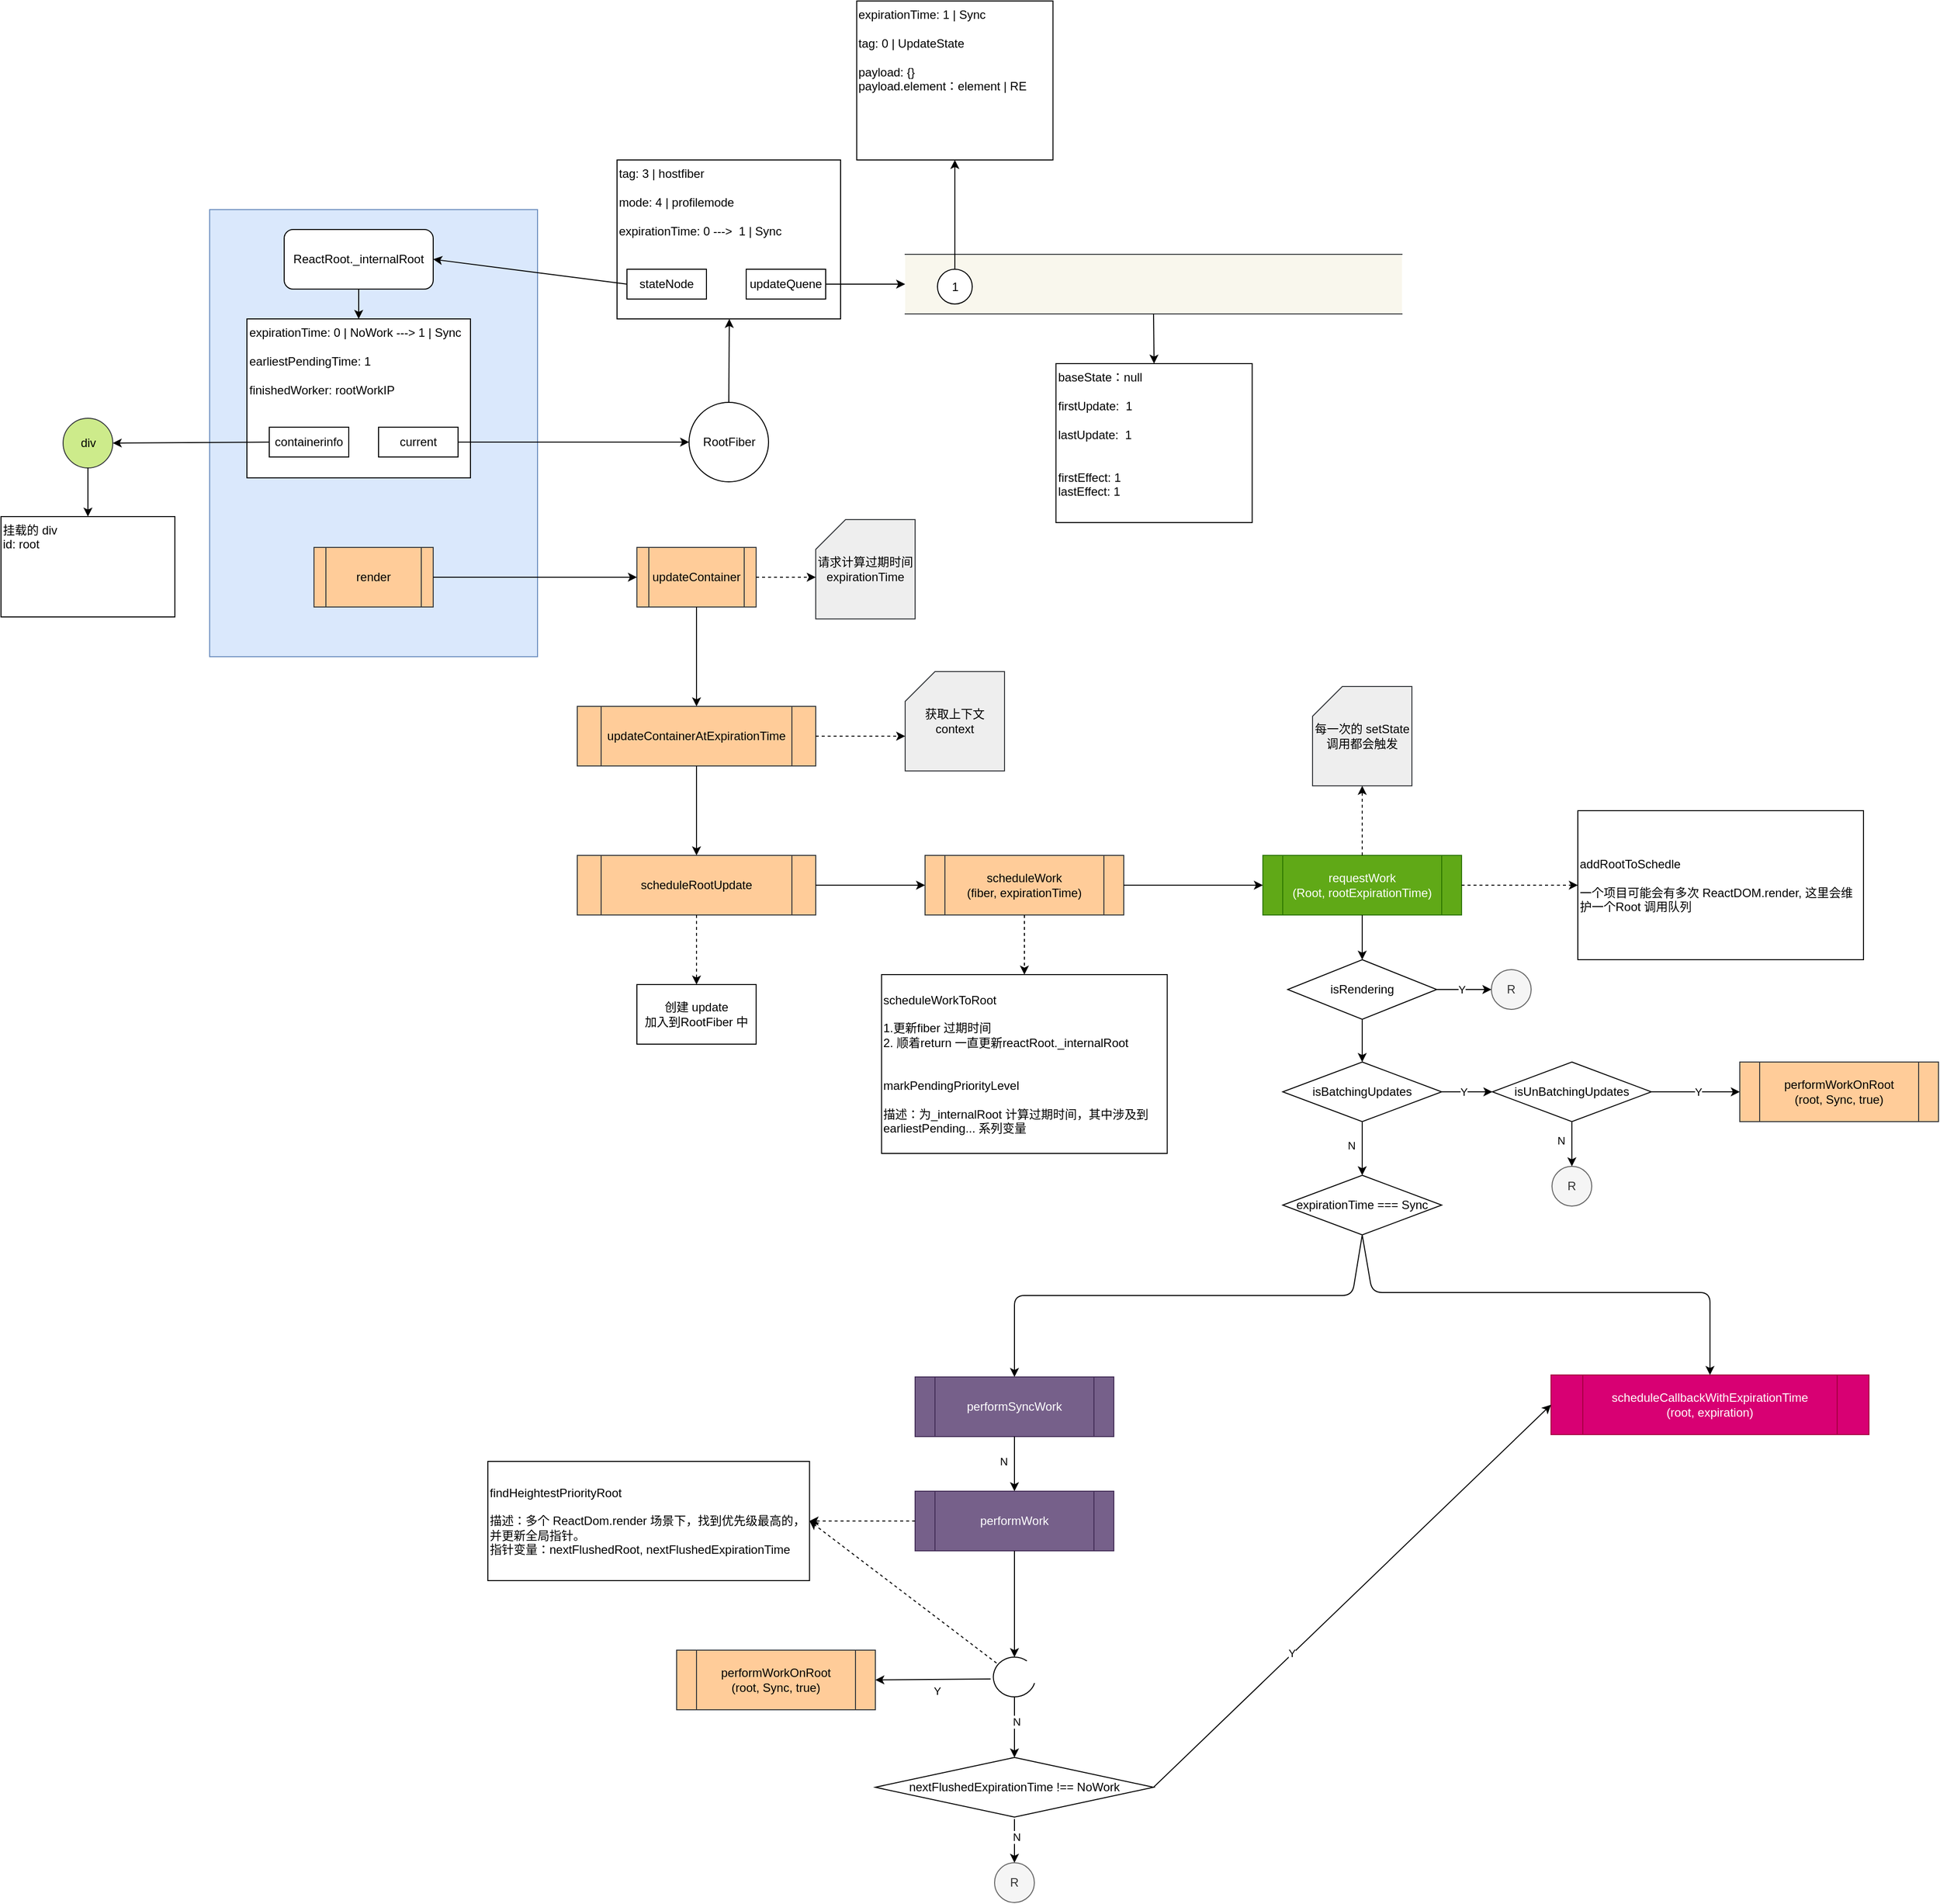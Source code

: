 <mxfile version="14.7.0" type="device" pages="9"><diagram id="j1oiZ_5O_TMk_KqLzuve" name="整体流程"><mxGraphModel dx="2013" dy="1803" grid="1" gridSize="10" guides="1" tooltips="1" connect="1" arrows="1" fold="1" page="1" pageScale="1" pageWidth="827" pageHeight="1169" math="0" shadow="0"><root><mxCell id="0"/><mxCell id="1" parent="0"/><mxCell id="SSAtifhQd_a66C7Bk8YZ-21" value="" style="rounded=0;whiteSpace=wrap;html=1;align=center;fillColor=#dae8fc;strokeColor=#6c8ebf;" parent="1" vertex="1"><mxGeometry x="-10" y="70" width="330" height="450" as="geometry"/></mxCell><mxCell id="SSAtifhQd_a66C7Bk8YZ-1" value="div" style="ellipse;whiteSpace=wrap;html=1;aspect=fixed;fillColor=#cdeb8b;strokeColor=#36393d;" parent="1" vertex="1"><mxGeometry x="-157.5" y="280" width="50" height="50" as="geometry"/></mxCell><mxCell id="SSAtifhQd_a66C7Bk8YZ-2" value="挂载的 div&lt;br&gt;id: root" style="rounded=0;whiteSpace=wrap;html=1;align=left;verticalAlign=top;" parent="1" vertex="1"><mxGeometry x="-220" y="379" width="175" height="101" as="geometry"/></mxCell><mxCell id="SSAtifhQd_a66C7Bk8YZ-3" value="" style="endArrow=classic;html=1;exitX=0.5;exitY=1;exitDx=0;exitDy=0;entryX=0.5;entryY=0;entryDx=0;entryDy=0;" parent="1" source="SSAtifhQd_a66C7Bk8YZ-1" target="SSAtifhQd_a66C7Bk8YZ-2" edge="1"><mxGeometry width="50" height="50" relative="1" as="geometry"><mxPoint x="55" y="549" as="sourcePoint"/><mxPoint x="105" y="499" as="targetPoint"/></mxGeometry></mxCell><mxCell id="SSAtifhQd_a66C7Bk8YZ-7" value="RootFiber" style="ellipse;whiteSpace=wrap;html=1;aspect=fixed;align=center;" parent="1" vertex="1"><mxGeometry x="472.5" y="264" width="80" height="80" as="geometry"/></mxCell><mxCell id="SSAtifhQd_a66C7Bk8YZ-8" value="tag: 3 | hostfiber&lt;br&gt;&lt;br&gt;mode: 4 | profilemode&lt;br&gt;&lt;br&gt;expirationTime: 0 ---&amp;gt;&amp;nbsp; 1 | Sync" style="rounded=0;whiteSpace=wrap;html=1;align=left;verticalAlign=top;" parent="1" vertex="1"><mxGeometry x="400" y="20" width="225" height="160" as="geometry"/></mxCell><mxCell id="SSAtifhQd_a66C7Bk8YZ-9" value="" style="endArrow=classic;html=1;exitX=0.5;exitY=0;exitDx=0;exitDy=0;" parent="1" source="SSAtifhQd_a66C7Bk8YZ-7" edge="1"><mxGeometry width="50" height="50" relative="1" as="geometry"><mxPoint x="513" y="260" as="sourcePoint"/><mxPoint x="513" y="180" as="targetPoint"/></mxGeometry></mxCell><mxCell id="SSAtifhQd_a66C7Bk8YZ-10" value="expirationTime: 0 | NoWork ---&amp;gt; 1 | Sync&lt;br&gt;&lt;br&gt;earliestPendingTime: 1&lt;br&gt;&lt;br&gt;finishedWorker: rootWorkIP" style="rounded=0;whiteSpace=wrap;html=1;align=left;verticalAlign=top;" parent="1" vertex="1"><mxGeometry x="27.5" y="180" width="225" height="160" as="geometry"/></mxCell><mxCell id="SSAtifhQd_a66C7Bk8YZ-11" value="" style="endArrow=classic;html=1;exitX=0.5;exitY=1;exitDx=0;exitDy=0;entryX=0.5;entryY=0;entryDx=0;entryDy=0;" parent="1" source="SSAtifhQd_a66C7Bk8YZ-19" target="SSAtifhQd_a66C7Bk8YZ-10" edge="1"><mxGeometry width="50" height="50" relative="1" as="geometry"><mxPoint x="140" y="180" as="sourcePoint"/><mxPoint x="180" y="250" as="targetPoint"/></mxGeometry></mxCell><mxCell id="SSAtifhQd_a66C7Bk8YZ-12" value="current" style="rounded=0;whiteSpace=wrap;html=1;align=center;" parent="1" vertex="1"><mxGeometry x="160" y="289" width="80" height="30" as="geometry"/></mxCell><mxCell id="SSAtifhQd_a66C7Bk8YZ-13" value="" style="endArrow=classic;html=1;exitX=1;exitY=0.5;exitDx=0;exitDy=0;entryX=0;entryY=0.5;entryDx=0;entryDy=0;" parent="1" source="SSAtifhQd_a66C7Bk8YZ-12" target="SSAtifhQd_a66C7Bk8YZ-7" edge="1"><mxGeometry width="50" height="50" relative="1" as="geometry"><mxPoint x="180" y="180" as="sourcePoint"/><mxPoint x="180" y="270" as="targetPoint"/></mxGeometry></mxCell><mxCell id="SSAtifhQd_a66C7Bk8YZ-14" value="containerinfo" style="rounded=0;whiteSpace=wrap;html=1;align=center;" parent="1" vertex="1"><mxGeometry x="50" y="289" width="80" height="30" as="geometry"/></mxCell><mxCell id="SSAtifhQd_a66C7Bk8YZ-15" value="" style="endArrow=classic;html=1;exitX=0;exitY=0.5;exitDx=0;exitDy=0;entryX=1;entryY=0.5;entryDx=0;entryDy=0;" parent="1" source="SSAtifhQd_a66C7Bk8YZ-14" target="SSAtifhQd_a66C7Bk8YZ-1" edge="1"><mxGeometry width="50" height="50" relative="1" as="geometry"><mxPoint x="360" y="305" as="sourcePoint"/><mxPoint x="572.5" y="230" as="targetPoint"/></mxGeometry></mxCell><mxCell id="SSAtifhQd_a66C7Bk8YZ-16" value="stateNode" style="rounded=0;whiteSpace=wrap;html=1;align=center;" parent="1" vertex="1"><mxGeometry x="410" y="130" width="80" height="30" as="geometry"/></mxCell><mxCell id="SSAtifhQd_a66C7Bk8YZ-18" value="" style="endArrow=classic;html=1;exitX=0;exitY=0.5;exitDx=0;exitDy=0;entryX=1;entryY=0.5;entryDx=0;entryDy=0;" parent="1" source="SSAtifhQd_a66C7Bk8YZ-16" target="SSAtifhQd_a66C7Bk8YZ-19" edge="1"><mxGeometry width="50" height="50" relative="1" as="geometry"><mxPoint x="180" y="180" as="sourcePoint"/><mxPoint x="230" y="120" as="targetPoint"/></mxGeometry></mxCell><mxCell id="SSAtifhQd_a66C7Bk8YZ-19" value="&lt;span&gt;ReactRoot._internalRoot&lt;/span&gt;" style="rounded=1;whiteSpace=wrap;html=1;align=center;" parent="1" vertex="1"><mxGeometry x="65" y="90" width="150" height="60" as="geometry"/></mxCell><mxCell id="SSAtifhQd_a66C7Bk8YZ-22" value="render" style="shape=process;whiteSpace=wrap;html=1;backgroundOutline=1;align=center;fillColor=#ffcc99;strokeColor=#36393d;" parent="1" vertex="1"><mxGeometry x="95" y="410" width="120" height="60" as="geometry"/></mxCell><mxCell id="SSAtifhQd_a66C7Bk8YZ-23" value="updateContainer" style="shape=process;whiteSpace=wrap;html=1;backgroundOutline=1;align=center;fillColor=#ffcc99;strokeColor=#36393d;" parent="1" vertex="1"><mxGeometry x="420" y="410" width="120" height="60" as="geometry"/></mxCell><mxCell id="SSAtifhQd_a66C7Bk8YZ-24" value="" style="endArrow=classic;html=1;exitX=1;exitY=0.5;exitDx=0;exitDy=0;" parent="1" source="SSAtifhQd_a66C7Bk8YZ-22" target="SSAtifhQd_a66C7Bk8YZ-23" edge="1"><mxGeometry width="50" height="50" relative="1" as="geometry"><mxPoint x="210" y="430" as="sourcePoint"/><mxPoint x="260" y="380" as="targetPoint"/></mxGeometry></mxCell><mxCell id="SSAtifhQd_a66C7Bk8YZ-32" value="请求计算过期时间&lt;br&gt;expirationTime" style="shape=card;whiteSpace=wrap;html=1;align=center;fillColor=#eeeeee;strokeColor=#36393d;" parent="1" vertex="1"><mxGeometry x="600" y="382" width="100" height="100" as="geometry"/></mxCell><mxCell id="SSAtifhQd_a66C7Bk8YZ-33" value="" style="endArrow=classic;html=1;exitX=1;exitY=0.5;exitDx=0;exitDy=0;dashed=1;entryX=0;entryY=0.58;entryDx=0;entryDy=0;entryPerimeter=0;" parent="1" source="SSAtifhQd_a66C7Bk8YZ-23" target="SSAtifhQd_a66C7Bk8YZ-32" edge="1"><mxGeometry width="50" height="50" relative="1" as="geometry"><mxPoint x="340" y="370" as="sourcePoint"/><mxPoint x="620" y="400" as="targetPoint"/></mxGeometry></mxCell><mxCell id="SSAtifhQd_a66C7Bk8YZ-35" value="updateContainerAtExpirationTime" style="shape=process;whiteSpace=wrap;html=1;backgroundOutline=1;align=center;fillColor=#ffcc99;strokeColor=#36393d;" parent="1" vertex="1"><mxGeometry x="360" y="570" width="240" height="60" as="geometry"/></mxCell><mxCell id="SSAtifhQd_a66C7Bk8YZ-36" value="" style="endArrow=classic;html=1;exitX=0.5;exitY=1;exitDx=0;exitDy=0;entryX=0.5;entryY=0;entryDx=0;entryDy=0;" parent="1" source="SSAtifhQd_a66C7Bk8YZ-23" target="SSAtifhQd_a66C7Bk8YZ-35" edge="1"><mxGeometry width="50" height="50" relative="1" as="geometry"><mxPoint x="225" y="450" as="sourcePoint"/><mxPoint x="430" y="450" as="targetPoint"/></mxGeometry></mxCell><mxCell id="SSAtifhQd_a66C7Bk8YZ-37" value="scheduleRootUpdate" style="shape=process;whiteSpace=wrap;html=1;backgroundOutline=1;align=center;fillColor=#ffcc99;strokeColor=#36393d;" parent="1" vertex="1"><mxGeometry x="360" y="720" width="240" height="60" as="geometry"/></mxCell><mxCell id="SSAtifhQd_a66C7Bk8YZ-38" value="" style="endArrow=classic;html=1;exitX=0.5;exitY=1;exitDx=0;exitDy=0;entryX=0.5;entryY=0;entryDx=0;entryDy=0;" parent="1" source="SSAtifhQd_a66C7Bk8YZ-35" target="SSAtifhQd_a66C7Bk8YZ-37" edge="1"><mxGeometry width="50" height="50" relative="1" as="geometry"><mxPoint x="490" y="480" as="sourcePoint"/><mxPoint x="490" y="580" as="targetPoint"/></mxGeometry></mxCell><mxCell id="SSAtifhQd_a66C7Bk8YZ-39" value="获取上下文&lt;br&gt;context" style="shape=card;whiteSpace=wrap;html=1;align=center;fillColor=#eeeeee;strokeColor=#36393d;" parent="1" vertex="1"><mxGeometry x="690" y="535" width="100" height="100" as="geometry"/></mxCell><mxCell id="SSAtifhQd_a66C7Bk8YZ-40" value="" style="endArrow=classic;html=1;exitX=1;exitY=0.5;exitDx=0;exitDy=0;dashed=1;entryX=0;entryY=0;entryDx=0;entryDy=65;entryPerimeter=0;" parent="1" source="SSAtifhQd_a66C7Bk8YZ-35" target="SSAtifhQd_a66C7Bk8YZ-39" edge="1"><mxGeometry width="50" height="50" relative="1" as="geometry"><mxPoint x="550" y="450" as="sourcePoint"/><mxPoint x="670" y="447" as="targetPoint"/></mxGeometry></mxCell><mxCell id="SSAtifhQd_a66C7Bk8YZ-41" value="创建 update&lt;br&gt;加入到RootFiber 中" style="rounded=0;whiteSpace=wrap;html=1;align=center;" parent="1" vertex="1"><mxGeometry x="420" y="850" width="120" height="60" as="geometry"/></mxCell><mxCell id="SSAtifhQd_a66C7Bk8YZ-44" value="updateQuene" style="rounded=0;whiteSpace=wrap;html=1;align=center;" parent="1" vertex="1"><mxGeometry x="530" y="130" width="80" height="30" as="geometry"/></mxCell><mxCell id="SSAtifhQd_a66C7Bk8YZ-45" value="" style="shape=partialRectangle;whiteSpace=wrap;html=1;left=0;right=0;fillColor=#f9f7ed;align=center;strokeColor=#36393d;" parent="1" vertex="1"><mxGeometry x="690" y="115" width="500" height="60" as="geometry"/></mxCell><mxCell id="SSAtifhQd_a66C7Bk8YZ-46" value="" style="endArrow=classic;html=1;exitX=1;exitY=0.5;exitDx=0;exitDy=0;entryX=0;entryY=0.5;entryDx=0;entryDy=0;" parent="1" source="SSAtifhQd_a66C7Bk8YZ-44" target="SSAtifhQd_a66C7Bk8YZ-45" edge="1"><mxGeometry width="50" height="50" relative="1" as="geometry"><mxPoint x="522.5" y="274" as="sourcePoint"/><mxPoint x="523" y="190" as="targetPoint"/></mxGeometry></mxCell><mxCell id="SSAtifhQd_a66C7Bk8YZ-47" value="1" style="ellipse;whiteSpace=wrap;html=1;aspect=fixed;align=center;" parent="1" vertex="1"><mxGeometry x="722.5" y="130" width="35" height="35" as="geometry"/></mxCell><mxCell id="SSAtifhQd_a66C7Bk8YZ-48" value="expirationTime: 1 | Sync&lt;br&gt;&lt;br&gt;tag: 0 | UpdateState&lt;br&gt;&lt;br&gt;payload: {}&lt;br&gt;payload.element：element | RE" style="rounded=0;whiteSpace=wrap;html=1;align=left;verticalAlign=top;" parent="1" vertex="1"><mxGeometry x="641.25" y="-140" width="197.5" height="160" as="geometry"/></mxCell><mxCell id="SSAtifhQd_a66C7Bk8YZ-49" value="" style="endArrow=classic;html=1;exitX=0.5;exitY=0;exitDx=0;exitDy=0;entryX=0.5;entryY=1;entryDx=0;entryDy=0;" parent="1" source="SSAtifhQd_a66C7Bk8YZ-47" target="SSAtifhQd_a66C7Bk8YZ-48" edge="1"><mxGeometry width="50" height="50" relative="1" as="geometry"><mxPoint x="522.5" y="274" as="sourcePoint"/><mxPoint x="523" y="190" as="targetPoint"/></mxGeometry></mxCell><mxCell id="SSAtifhQd_a66C7Bk8YZ-50" value="baseState：null&lt;br&gt;&lt;br&gt;firstUpdate:&amp;nbsp; 1&lt;br&gt;&lt;br&gt;lastUpdate:&amp;nbsp; 1&lt;br&gt;&lt;br&gt;&lt;br&gt;firstEffect: 1&lt;br&gt;lastEffect: 1" style="rounded=0;whiteSpace=wrap;html=1;align=left;verticalAlign=top;" parent="1" vertex="1"><mxGeometry x="841.75" y="225" width="197.5" height="160" as="geometry"/></mxCell><mxCell id="SSAtifhQd_a66C7Bk8YZ-51" value="" style="endArrow=classic;html=1;exitX=0.5;exitY=1;exitDx=0;exitDy=0;entryX=0.5;entryY=0;entryDx=0;entryDy=0;" parent="1" source="SSAtifhQd_a66C7Bk8YZ-45" target="SSAtifhQd_a66C7Bk8YZ-50" edge="1"><mxGeometry width="50" height="50" relative="1" as="geometry"><mxPoint x="522.5" y="274" as="sourcePoint"/><mxPoint x="523" y="190" as="targetPoint"/></mxGeometry></mxCell><mxCell id="SSAtifhQd_a66C7Bk8YZ-52" value="" style="endArrow=classic;html=1;exitX=0.5;exitY=1;exitDx=0;exitDy=0;dashed=1;entryX=0.5;entryY=0;entryDx=0;entryDy=0;" parent="1" source="SSAtifhQd_a66C7Bk8YZ-37" target="SSAtifhQd_a66C7Bk8YZ-41" edge="1"><mxGeometry width="50" height="50" relative="1" as="geometry"><mxPoint x="610" y="610" as="sourcePoint"/><mxPoint x="700" y="610" as="targetPoint"/></mxGeometry></mxCell><mxCell id="SSAtifhQd_a66C7Bk8YZ-53" value="scheduleWork&lt;br&gt;(fiber, expirationTime)" style="shape=process;whiteSpace=wrap;html=1;backgroundOutline=1;align=center;fillColor=#ffcc99;strokeColor=#36393d;" parent="1" vertex="1"><mxGeometry x="710" y="720" width="200" height="60" as="geometry"/></mxCell><mxCell id="SSAtifhQd_a66C7Bk8YZ-54" value="" style="endArrow=classic;html=1;exitX=1;exitY=0.5;exitDx=0;exitDy=0;entryX=0;entryY=0.5;entryDx=0;entryDy=0;" parent="1" source="SSAtifhQd_a66C7Bk8YZ-37" target="SSAtifhQd_a66C7Bk8YZ-53" edge="1"><mxGeometry width="50" height="50" relative="1" as="geometry"><mxPoint x="490" y="640" as="sourcePoint"/><mxPoint x="490" y="730" as="targetPoint"/></mxGeometry></mxCell><mxCell id="SSAtifhQd_a66C7Bk8YZ-55" value="scheduleWorkToRoot&lt;br&gt;&lt;br&gt;1.更新fiber 过期时间&lt;br&gt;2. 顺着return 一直更新reactRoot._internalRoot&lt;br&gt;&lt;br&gt;&lt;br&gt;markPendingPriorityLevel&lt;br&gt;&lt;br&gt;描述：为_internalRoot 计算过期时间，其中涉及到earliestPending... 系列变量" style="rounded=0;whiteSpace=wrap;html=1;align=left;" parent="1" vertex="1"><mxGeometry x="666.25" y="840" width="287.5" height="180" as="geometry"/></mxCell><mxCell id="SSAtifhQd_a66C7Bk8YZ-56" value="" style="endArrow=classic;html=1;exitX=0.5;exitY=1;exitDx=0;exitDy=0;dashed=1;entryX=0.5;entryY=0;entryDx=0;entryDy=0;" parent="1" source="SSAtifhQd_a66C7Bk8YZ-53" target="SSAtifhQd_a66C7Bk8YZ-55" edge="1"><mxGeometry width="50" height="50" relative="1" as="geometry"><mxPoint x="490" y="790" as="sourcePoint"/><mxPoint x="490" y="860" as="targetPoint"/></mxGeometry></mxCell><mxCell id="SSAtifhQd_a66C7Bk8YZ-57" value="requestWork&lt;br&gt;(Root, rootExpirationTime)" style="shape=process;whiteSpace=wrap;html=1;backgroundOutline=1;align=center;fillColor=#60a917;strokeColor=#2D7600;fontColor=#ffffff;" parent="1" vertex="1"><mxGeometry x="1050" y="720" width="200" height="60" as="geometry"/></mxCell><mxCell id="SSAtifhQd_a66C7Bk8YZ-58" value="" style="endArrow=classic;html=1;exitX=1;exitY=0.5;exitDx=0;exitDy=0;entryX=0;entryY=0.5;entryDx=0;entryDy=0;" parent="1" source="SSAtifhQd_a66C7Bk8YZ-53" target="SSAtifhQd_a66C7Bk8YZ-57" edge="1"><mxGeometry width="50" height="50" relative="1" as="geometry"><mxPoint x="610" y="760" as="sourcePoint"/><mxPoint x="720" y="760" as="targetPoint"/></mxGeometry></mxCell><mxCell id="SSAtifhQd_a66C7Bk8YZ-59" value="每一次的 setState 调用都会触发" style="shape=card;whiteSpace=wrap;html=1;align=center;fillColor=#eeeeee;strokeColor=#36393d;" parent="1" vertex="1"><mxGeometry x="1100" y="550" width="100" height="100" as="geometry"/></mxCell><mxCell id="SSAtifhQd_a66C7Bk8YZ-60" value="" style="endArrow=classic;html=1;exitX=0.5;exitY=0;exitDx=0;exitDy=0;dashed=1;entryX=0.5;entryY=1;entryDx=0;entryDy=0;entryPerimeter=0;" parent="1" source="SSAtifhQd_a66C7Bk8YZ-57" target="SSAtifhQd_a66C7Bk8YZ-59" edge="1"><mxGeometry width="50" height="50" relative="1" as="geometry"><mxPoint x="610" y="610" as="sourcePoint"/><mxPoint x="700" y="610" as="targetPoint"/></mxGeometry></mxCell><mxCell id="SSAtifhQd_a66C7Bk8YZ-61" value="addRootToSchedle&lt;br&gt;&lt;br&gt;一个项目可能会有多次 ReactDOM.render, 这里会维护一个Root 调用队列" style="rounded=0;whiteSpace=wrap;html=1;align=left;" parent="1" vertex="1"><mxGeometry x="1367" y="675" width="287.5" height="150" as="geometry"/></mxCell><mxCell id="SSAtifhQd_a66C7Bk8YZ-62" value="" style="endArrow=classic;html=1;exitX=1;exitY=0.5;exitDx=0;exitDy=0;dashed=1;entryX=0;entryY=0.5;entryDx=0;entryDy=0;" parent="1" source="SSAtifhQd_a66C7Bk8YZ-57" target="SSAtifhQd_a66C7Bk8YZ-61" edge="1"><mxGeometry width="50" height="50" relative="1" as="geometry"><mxPoint x="820" y="790" as="sourcePoint"/><mxPoint x="820" y="850" as="targetPoint"/></mxGeometry></mxCell><mxCell id="SSAtifhQd_a66C7Bk8YZ-63" value="isRendering" style="rhombus;whiteSpace=wrap;html=1;align=center;" parent="1" vertex="1"><mxGeometry x="1075" y="825" width="150" height="60" as="geometry"/></mxCell><mxCell id="SSAtifhQd_a66C7Bk8YZ-64" value="R" style="ellipse;whiteSpace=wrap;html=1;aspect=fixed;align=center;fillColor=#f5f5f5;strokeColor=#666666;fontColor=#333333;" parent="1" vertex="1"><mxGeometry x="1280" y="835" width="40" height="40" as="geometry"/></mxCell><mxCell id="SSAtifhQd_a66C7Bk8YZ-65" value="" style="endArrow=classic;html=1;exitX=1;exitY=0.5;exitDx=0;exitDy=0;entryX=0;entryY=0.5;entryDx=0;entryDy=0;" parent="1" source="SSAtifhQd_a66C7Bk8YZ-63" target="SSAtifhQd_a66C7Bk8YZ-64" edge="1"><mxGeometry width="50" height="50" relative="1" as="geometry"><mxPoint x="920" y="725" as="sourcePoint"/><mxPoint x="1060" y="725" as="targetPoint"/></mxGeometry></mxCell><mxCell id="SSAtifhQd_a66C7Bk8YZ-66" value="Y" style="edgeLabel;html=1;align=center;verticalAlign=middle;resizable=0;points=[];" parent="SSAtifhQd_a66C7Bk8YZ-65" vertex="1" connectable="0"><mxGeometry x="0.3" y="-2" relative="1" as="geometry"><mxPoint x="-11" y="-2" as="offset"/></mxGeometry></mxCell><mxCell id="SSAtifhQd_a66C7Bk8YZ-67" value="" style="endArrow=classic;html=1;exitX=0.5;exitY=1;exitDx=0;exitDy=0;entryX=0.5;entryY=0;entryDx=0;entryDy=0;" parent="1" source="SSAtifhQd_a66C7Bk8YZ-57" target="SSAtifhQd_a66C7Bk8YZ-63" edge="1"><mxGeometry width="50" height="50" relative="1" as="geometry"><mxPoint x="920" y="760" as="sourcePoint"/><mxPoint x="1060" y="760" as="targetPoint"/></mxGeometry></mxCell><mxCell id="SSAtifhQd_a66C7Bk8YZ-68" value="isBatchingUpdates" style="rhombus;whiteSpace=wrap;html=1;align=center;" parent="1" vertex="1"><mxGeometry x="1070" y="928" width="160" height="60" as="geometry"/></mxCell><mxCell id="SSAtifhQd_a66C7Bk8YZ-69" value="" style="endArrow=classic;html=1;exitX=1;exitY=0.5;exitDx=0;exitDy=0;entryX=0;entryY=0.5;entryDx=0;entryDy=0;" parent="1" source="SSAtifhQd_a66C7Bk8YZ-68" target="SSAtifhQd_a66C7Bk8YZ-71" edge="1"><mxGeometry width="50" height="50" relative="1" as="geometry"><mxPoint x="1220" y="858" as="sourcePoint"/><mxPoint x="1270" y="958" as="targetPoint"/></mxGeometry></mxCell><mxCell id="SSAtifhQd_a66C7Bk8YZ-70" value="Y" style="edgeLabel;html=1;align=center;verticalAlign=middle;resizable=0;points=[];" parent="SSAtifhQd_a66C7Bk8YZ-69" vertex="1" connectable="0"><mxGeometry x="0.3" y="-2" relative="1" as="geometry"><mxPoint x="-11" y="-2" as="offset"/></mxGeometry></mxCell><mxCell id="SSAtifhQd_a66C7Bk8YZ-71" value="isUnBatchingUpdates" style="rhombus;whiteSpace=wrap;html=1;align=center;" parent="1" vertex="1"><mxGeometry x="1281" y="928" width="160" height="60" as="geometry"/></mxCell><mxCell id="SSAtifhQd_a66C7Bk8YZ-72" value="" style="endArrow=classic;html=1;exitX=0.5;exitY=1;exitDx=0;exitDy=0;entryX=0.5;entryY=0;entryDx=0;entryDy=0;" parent="1" source="SSAtifhQd_a66C7Bk8YZ-63" target="SSAtifhQd_a66C7Bk8YZ-68" edge="1"><mxGeometry width="50" height="50" relative="1" as="geometry"><mxPoint x="1160" y="790" as="sourcePoint"/><mxPoint x="1160" y="870" as="targetPoint"/></mxGeometry></mxCell><mxCell id="SSAtifhQd_a66C7Bk8YZ-73" value="R" style="ellipse;whiteSpace=wrap;html=1;aspect=fixed;align=center;fillColor=#f5f5f5;strokeColor=#666666;fontColor=#333333;" parent="1" vertex="1"><mxGeometry x="1341" y="1033" width="40" height="40" as="geometry"/></mxCell><mxCell id="SSAtifhQd_a66C7Bk8YZ-74" value="" style="endArrow=classic;html=1;exitX=0.5;exitY=1;exitDx=0;exitDy=0;entryX=0.5;entryY=0;entryDx=0;entryDy=0;" parent="1" source="SSAtifhQd_a66C7Bk8YZ-71" target="SSAtifhQd_a66C7Bk8YZ-73" edge="1"><mxGeometry width="50" height="50" relative="1" as="geometry"><mxPoint x="1241" y="968" as="sourcePoint"/><mxPoint x="1291" y="968" as="targetPoint"/></mxGeometry></mxCell><mxCell id="SSAtifhQd_a66C7Bk8YZ-75" value="N" style="edgeLabel;html=1;align=center;verticalAlign=middle;resizable=0;points=[];" parent="SSAtifhQd_a66C7Bk8YZ-74" vertex="1" connectable="0"><mxGeometry x="0.3" y="-2" relative="1" as="geometry"><mxPoint x="-9" y="-11" as="offset"/></mxGeometry></mxCell><mxCell id="SSAtifhQd_a66C7Bk8YZ-76" value="performWorkOnRoot&lt;br&gt;(root, Sync, true)" style="shape=process;whiteSpace=wrap;html=1;backgroundOutline=1;align=center;fillColor=#ffcc99;strokeColor=#36393d;" parent="1" vertex="1"><mxGeometry x="1530" y="928" width="200" height="60" as="geometry"/></mxCell><mxCell id="SSAtifhQd_a66C7Bk8YZ-77" value="" style="endArrow=classic;html=1;exitX=1;exitY=0.5;exitDx=0;exitDy=0;entryX=0;entryY=0.5;entryDx=0;entryDy=0;" parent="1" source="SSAtifhQd_a66C7Bk8YZ-71" target="SSAtifhQd_a66C7Bk8YZ-76" edge="1"><mxGeometry width="50" height="50" relative="1" as="geometry"><mxPoint x="1235" y="848" as="sourcePoint"/><mxPoint x="1290" y="848" as="targetPoint"/></mxGeometry></mxCell><mxCell id="SSAtifhQd_a66C7Bk8YZ-78" value="Y" style="edgeLabel;html=1;align=center;verticalAlign=middle;resizable=0;points=[];" parent="SSAtifhQd_a66C7Bk8YZ-77" vertex="1" connectable="0"><mxGeometry x="0.3" y="-2" relative="1" as="geometry"><mxPoint x="-11" y="-2" as="offset"/></mxGeometry></mxCell><mxCell id="SSAtifhQd_a66C7Bk8YZ-79" value="" style="endArrow=classic;html=1;exitX=0.5;exitY=1;exitDx=0;exitDy=0;entryX=0.5;entryY=0;entryDx=0;entryDy=0;" parent="1" source="SSAtifhQd_a66C7Bk8YZ-68" target="SSAtifhQd_a66C7Bk8YZ-82" edge="1"><mxGeometry width="50" height="50" relative="1" as="geometry"><mxPoint x="1371" y="998" as="sourcePoint"/><mxPoint x="1150" y="1058" as="targetPoint"/></mxGeometry></mxCell><mxCell id="SSAtifhQd_a66C7Bk8YZ-80" value="N" style="edgeLabel;html=1;align=center;verticalAlign=middle;resizable=0;points=[];" parent="SSAtifhQd_a66C7Bk8YZ-79" vertex="1" connectable="0"><mxGeometry x="0.3" y="-2" relative="1" as="geometry"><mxPoint x="-9" y="-11" as="offset"/></mxGeometry></mxCell><mxCell id="SSAtifhQd_a66C7Bk8YZ-81" value="performSyncWork" style="shape=process;whiteSpace=wrap;html=1;backgroundOutline=1;align=center;fillColor=#76608a;strokeColor=#432D57;fontColor=#ffffff;" parent="1" vertex="1"><mxGeometry x="700" y="1245" width="200" height="60" as="geometry"/></mxCell><mxCell id="SSAtifhQd_a66C7Bk8YZ-82" value="expirationTime === Sync" style="rhombus;whiteSpace=wrap;html=1;align=center;" parent="1" vertex="1"><mxGeometry x="1070" y="1042" width="160" height="60" as="geometry"/></mxCell><mxCell id="SSAtifhQd_a66C7Bk8YZ-83" value="scheduleCallbackWithExpirationTime&lt;br&gt;(root, expiration)" style="shape=process;whiteSpace=wrap;html=1;backgroundOutline=1;align=center;fillColor=#d80073;strokeColor=#A50040;fontColor=#ffffff;" parent="1" vertex="1"><mxGeometry x="1340" y="1243" width="320" height="60" as="geometry"/></mxCell><mxCell id="SSAtifhQd_a66C7Bk8YZ-85" value="" style="endArrow=classic;html=1;entryX=0.5;entryY=0;entryDx=0;entryDy=0;exitX=0.5;exitY=1;exitDx=0;exitDy=0;" parent="1" source="SSAtifhQd_a66C7Bk8YZ-82" target="SSAtifhQd_a66C7Bk8YZ-81" edge="1"><mxGeometry width="50" height="50" relative="1" as="geometry"><mxPoint x="1150" y="1113" as="sourcePoint"/><mxPoint x="1160" y="933" as="targetPoint"/><Array as="points"><mxPoint x="1140" y="1163"/><mxPoint x="800" y="1163"/></Array></mxGeometry></mxCell><mxCell id="SSAtifhQd_a66C7Bk8YZ-86" value="" style="endArrow=classic;html=1;entryX=0.5;entryY=0;entryDx=0;entryDy=0;exitX=0.5;exitY=1;exitDx=0;exitDy=0;" parent="1" source="SSAtifhQd_a66C7Bk8YZ-82" target="SSAtifhQd_a66C7Bk8YZ-83" edge="1"><mxGeometry width="50" height="50" relative="1" as="geometry"><mxPoint x="1160" y="1180" as="sourcePoint"/><mxPoint x="810" y="1310" as="targetPoint"/><Array as="points"><mxPoint x="1160" y="1160"/><mxPoint x="1500" y="1160"/></Array></mxGeometry></mxCell><mxCell id="SSAtifhQd_a66C7Bk8YZ-87" value="performWork" style="shape=process;whiteSpace=wrap;html=1;backgroundOutline=1;align=center;fillColor=#76608a;strokeColor=#432D57;fontColor=#ffffff;" parent="1" vertex="1"><mxGeometry x="700" y="1360" width="200" height="60" as="geometry"/></mxCell><mxCell id="SSAtifhQd_a66C7Bk8YZ-88" value="" style="endArrow=classic;html=1;exitX=0.5;exitY=1;exitDx=0;exitDy=0;entryX=0.5;entryY=0;entryDx=0;entryDy=0;" parent="1" source="SSAtifhQd_a66C7Bk8YZ-81" target="SSAtifhQd_a66C7Bk8YZ-87" edge="1"><mxGeometry width="50" height="50" relative="1" as="geometry"><mxPoint x="990" y="1251" as="sourcePoint"/><mxPoint x="990" y="1305" as="targetPoint"/></mxGeometry></mxCell><mxCell id="SSAtifhQd_a66C7Bk8YZ-89" value="N" style="edgeLabel;html=1;align=center;verticalAlign=middle;resizable=0;points=[];" parent="SSAtifhQd_a66C7Bk8YZ-88" vertex="1" connectable="0"><mxGeometry x="0.3" y="-2" relative="1" as="geometry"><mxPoint x="-9" y="-11" as="offset"/></mxGeometry></mxCell><mxCell id="SSAtifhQd_a66C7Bk8YZ-90" value="findHeightestPriorityRoot&lt;br&gt;&lt;br&gt;描述：多个 ReactDom.render 场景下，找到优先级最高的，并更新全局指针。&lt;br&gt;指针变量：nextFlushedRoot, nextFlushedExpirationTime" style="rounded=0;whiteSpace=wrap;html=1;align=left;" parent="1" vertex="1"><mxGeometry x="270" y="1330" width="323.75" height="120" as="geometry"/></mxCell><mxCell id="SSAtifhQd_a66C7Bk8YZ-91" value="" style="endArrow=classic;html=1;exitX=0;exitY=0.5;exitDx=0;exitDy=0;dashed=1;entryX=1;entryY=0.5;entryDx=0;entryDy=0;" parent="1" source="SSAtifhQd_a66C7Bk8YZ-87" target="SSAtifhQd_a66C7Bk8YZ-90" edge="1"><mxGeometry width="50" height="50" relative="1" as="geometry"><mxPoint x="625" y="1305" as="sourcePoint"/><mxPoint x="625" y="1365" as="targetPoint"/></mxGeometry></mxCell><mxCell id="SSAtifhQd_a66C7Bk8YZ-92" value="" style="verticalLabelPosition=bottom;verticalAlign=top;html=1;shape=mxgraph.basic.arc;startAngle=0.3;endAngle=0.1;align=center;" parent="1" vertex="1"><mxGeometry x="778.75" y="1527" width="42.5" height="40" as="geometry"/></mxCell><mxCell id="SSAtifhQd_a66C7Bk8YZ-93" value="" style="endArrow=classic;html=1;exitX=0.5;exitY=1;exitDx=0;exitDy=0;" parent="1" source="SSAtifhQd_a66C7Bk8YZ-87" target="SSAtifhQd_a66C7Bk8YZ-92" edge="1"><mxGeometry width="50" height="50" relative="1" as="geometry"><mxPoint x="740" y="1500" as="sourcePoint"/><mxPoint x="797" y="1468" as="targetPoint"/></mxGeometry></mxCell><mxCell id="SSAtifhQd_a66C7Bk8YZ-94" value="" style="endArrow=classic;html=1;exitX=-0.065;exitY=0.55;exitDx=0;exitDy=0;exitPerimeter=0;entryX=1;entryY=0.5;entryDx=0;entryDy=0;" parent="1" source="SSAtifhQd_a66C7Bk8YZ-92" target="SSAtifhQd_a66C7Bk8YZ-95" edge="1"><mxGeometry width="50" height="50" relative="1" as="geometry"><mxPoint x="799.5" y="1530" as="sourcePoint"/><mxPoint x="799.5" y="1580" as="targetPoint"/></mxGeometry></mxCell><mxCell id="SSAtifhQd_a66C7Bk8YZ-98" value="Y" style="edgeLabel;html=1;align=center;verticalAlign=middle;resizable=0;points=[];" parent="SSAtifhQd_a66C7Bk8YZ-94" vertex="1" connectable="0"><mxGeometry x="-0.249" y="1" relative="1" as="geometry"><mxPoint x="-11" y="10" as="offset"/></mxGeometry></mxCell><mxCell id="SSAtifhQd_a66C7Bk8YZ-95" value="performWorkOnRoot&lt;br&gt;(root, Sync, true)" style="shape=process;whiteSpace=wrap;html=1;backgroundOutline=1;align=center;fillColor=#ffcc99;strokeColor=#36393d;" parent="1" vertex="1"><mxGeometry x="460" y="1520" width="200" height="60" as="geometry"/></mxCell><mxCell id="SSAtifhQd_a66C7Bk8YZ-97" value="" style="endArrow=classic;html=1;exitX=0.076;exitY=0.15;exitDx=0;exitDy=0;dashed=1;entryX=1;entryY=0.5;entryDx=0;entryDy=0;exitPerimeter=0;" parent="1" source="SSAtifhQd_a66C7Bk8YZ-92" target="SSAtifhQd_a66C7Bk8YZ-90" edge="1"><mxGeometry width="50" height="50" relative="1" as="geometry"><mxPoint x="720" y="1410" as="sourcePoint"/><mxPoint x="613.75" y="1410" as="targetPoint"/></mxGeometry></mxCell><mxCell id="SSAtifhQd_a66C7Bk8YZ-99" value="nextFlushedExpirationTime !== NoWork" style="rhombus;whiteSpace=wrap;html=1;align=center;" parent="1" vertex="1"><mxGeometry x="660" y="1628" width="280" height="60" as="geometry"/></mxCell><mxCell id="SSAtifhQd_a66C7Bk8YZ-100" value="" style="endArrow=classic;html=1;entryX=0.5;entryY=0;entryDx=0;entryDy=0;" parent="1" source="SSAtifhQd_a66C7Bk8YZ-92" target="SSAtifhQd_a66C7Bk8YZ-99" edge="1"><mxGeometry width="50" height="50" relative="1" as="geometry"><mxPoint x="810" y="1430" as="sourcePoint"/><mxPoint x="810" y="1537" as="targetPoint"/></mxGeometry></mxCell><mxCell id="SSAtifhQd_a66C7Bk8YZ-147" value="N" style="edgeLabel;html=1;align=center;verticalAlign=middle;resizable=0;points=[];" parent="SSAtifhQd_a66C7Bk8YZ-100" vertex="1" connectable="0"><mxGeometry x="-0.18" y="2" relative="1" as="geometry"><mxPoint as="offset"/></mxGeometry></mxCell><mxCell id="SSAtifhQd_a66C7Bk8YZ-102" value="" style="endArrow=classic;html=1;entryX=0.5;entryY=0;entryDx=0;entryDy=0;" parent="1" target="SSAtifhQd_a66C7Bk8YZ-103" edge="1"><mxGeometry width="50" height="50" relative="1" as="geometry"><mxPoint x="800" y="1690" as="sourcePoint"/><mxPoint x="799.19" y="1773" as="targetPoint"/></mxGeometry></mxCell><mxCell id="SSAtifhQd_a66C7Bk8YZ-105" value="N" style="edgeLabel;html=1;align=center;verticalAlign=middle;resizable=0;points=[];" parent="SSAtifhQd_a66C7Bk8YZ-102" vertex="1" connectable="0"><mxGeometry x="-0.182" y="2" relative="1" as="geometry"><mxPoint as="offset"/></mxGeometry></mxCell><mxCell id="SSAtifhQd_a66C7Bk8YZ-103" value="R" style="ellipse;whiteSpace=wrap;html=1;aspect=fixed;align=center;fillColor=#f5f5f5;strokeColor=#666666;fontColor=#333333;" parent="1" vertex="1"><mxGeometry x="780" y="1734" width="40" height="40" as="geometry"/></mxCell><mxCell id="SSAtifhQd_a66C7Bk8YZ-106" value="" style="endArrow=classic;html=1;exitX=1;exitY=0.5;exitDx=0;exitDy=0;entryX=0;entryY=0.5;entryDx=0;entryDy=0;" parent="1" source="SSAtifhQd_a66C7Bk8YZ-99" target="SSAtifhQd_a66C7Bk8YZ-83" edge="1"><mxGeometry width="50" height="50" relative="1" as="geometry"><mxPoint x="785.988" y="1559" as="sourcePoint"/><mxPoint x="1040" y="1450" as="targetPoint"/></mxGeometry></mxCell><mxCell id="SSAtifhQd_a66C7Bk8YZ-107" value="Y" style="edgeLabel;html=1;align=center;verticalAlign=middle;resizable=0;points=[];" parent="SSAtifhQd_a66C7Bk8YZ-106" vertex="1" connectable="0"><mxGeometry x="-0.249" y="1" relative="1" as="geometry"><mxPoint x="-11" y="10" as="offset"/></mxGeometry></mxCell></root></mxGraphModel></diagram><diagram id="SNW6ftiJxL3cJlPXEXoe" name="Fiber 树"><mxGraphModel dx="-468" dy="634" grid="1" gridSize="10" guides="1" tooltips="1" connect="1" arrows="1" fold="1" page="1" pageScale="1" pageWidth="827" pageHeight="1169" math="0" shadow="0"><root><mxCell id="cywi4cpIqD-qg-YU1uo_-0"/><mxCell id="cywi4cpIqD-qg-YU1uo_-1" parent="cywi4cpIqD-qg-YU1uo_-0"/><mxCell id="BnZM1haSQQt2S8P22skd-0" value="" style="rounded=0;orthogonalLoop=1;jettySize=auto;html=1;endArrow=diamond;endFill=1;" parent="cywi4cpIqD-qg-YU1uo_-1" source="BnZM1haSQQt2S8P22skd-1" target="BnZM1haSQQt2S8P22skd-2" edge="1"><mxGeometry relative="1" as="geometry"/></mxCell><mxCell id="9PJqR4FamM-W4AVXZ3vu-1" value="" style="edgeStyle=none;rounded=0;orthogonalLoop=1;jettySize=auto;html=1;endArrow=classic;endFill=1;exitX=1;exitY=0.5;exitDx=0;exitDy=0;" parent="cywi4cpIqD-qg-YU1uo_-1" source="BnZM1haSQQt2S8P22skd-2" target="9PJqR4FamM-W4AVXZ3vu-0" edge="1"><mxGeometry relative="1" as="geometry"/></mxCell><mxCell id="BnZM1haSQQt2S8P22skd-1" value="RootFiber" style="ellipse;whiteSpace=wrap;html=1;aspect=fixed;align=center;fillColor=#e1d5e7;strokeColor=#9673a6;" parent="cywi4cpIqD-qg-YU1uo_-1" vertex="1"><mxGeometry x="2605" y="420" width="80" height="80" as="geometry"/></mxCell><mxCell id="BnZM1haSQQt2S8P22skd-2" value="workInProgress" style="ellipse;whiteSpace=wrap;html=1;aspect=fixed;align=center;fillColor=#dae8fc;strokeColor=#6c8ebf;" parent="cywi4cpIqD-qg-YU1uo_-1" vertex="1"><mxGeometry x="2765" y="420" width="80" height="80" as="geometry"/></mxCell><mxCell id="9PJqR4FamM-W4AVXZ3vu-3" value="" style="edgeStyle=none;rounded=0;orthogonalLoop=1;jettySize=auto;html=1;endArrow=classic;endFill=1;" parent="cywi4cpIqD-qg-YU1uo_-1" source="TKOSBHBn7X-4ASC7afHY-0" target="9PJqR4FamM-W4AVXZ3vu-2" edge="1"><mxGeometry relative="1" as="geometry"/></mxCell><mxCell id="TKOSBHBn7X-4ASC7afHY-0" value="f" style="ellipse;whiteSpace=wrap;html=1;aspect=fixed;align=center;fillColor=#dae8fc;strokeColor=#6c8ebf;" parent="cywi4cpIqD-qg-YU1uo_-1" vertex="1"><mxGeometry x="2460" y="670" width="80" height="80" as="geometry"/></mxCell><mxCell id="9PJqR4FamM-W4AVXZ3vu-0" value="tag: 3 | hostfiber&lt;br&gt;&lt;br&gt;mode: 4 | profilemode&lt;br&gt;&lt;br&gt;expirationTime: 0 ---&amp;gt;&amp;nbsp; 1 | Sync&lt;br&gt;&lt;br&gt;effectTag: 32&lt;br&gt;&lt;br&gt;firstEffect: parent&lt;br&gt;&lt;br&gt;lastEffect: parent" style="rounded=0;whiteSpace=wrap;html=1;align=left;verticalAlign=top;" parent="cywi4cpIqD-qg-YU1uo_-1" vertex="1"><mxGeometry x="2930" y="360" width="225" height="200" as="geometry"/></mxCell><mxCell id="9PJqR4FamM-W4AVXZ3vu-2" value="tag: 2 | indeterminateComponent&amp;nbsp; ---&amp;gt; 0 | FunCom&lt;br&gt;&lt;br&gt;mode: 4 | profilemode&lt;br&gt;&lt;br&gt;expirationTime: 1&amp;nbsp; ---&amp;gt; 0 | Nowork&lt;br&gt;&lt;br&gt;pendingProps: {}&lt;br&gt;&lt;br&gt;elementType: f()&lt;br&gt;&lt;br&gt;type: f()&lt;br&gt;&lt;br&gt;effectTag: 2 | Placement | 1 | performedwork = 3&lt;br&gt;&lt;br&gt;memoizeProps: {}&lt;br&gt;&lt;br&gt;firstEffect：parent&lt;br&gt;&lt;br&gt;lastEffect: parent&lt;br&gt;&lt;br&gt;nextEffect: rootWorkIP" style="rounded=0;whiteSpace=wrap;html=1;align=left;verticalAlign=top;" parent="cywi4cpIqD-qg-YU1uo_-1" vertex="1"><mxGeometry x="2245" y="790" width="295" height="317.5" as="geometry"/></mxCell><mxCell id="Q4AiGNcOiDk989nU1P2C-0" value="" style="endArrow=classic;html=1;entryX=0;entryY=1;entryDx=0;entryDy=0;exitX=0.5;exitY=0;exitDx=0;exitDy=0;" parent="cywi4cpIqD-qg-YU1uo_-1" source="TKOSBHBn7X-4ASC7afHY-0" target="BnZM1haSQQt2S8P22skd-2" edge="1"><mxGeometry width="50" height="50" relative="1" as="geometry"><mxPoint x="2600" y="500" as="sourcePoint"/><mxPoint x="2650" y="450" as="targetPoint"/></mxGeometry></mxCell><mxCell id="Q4AiGNcOiDk989nU1P2C-1" value="return" style="edgeLabel;html=1;align=center;verticalAlign=middle;resizable=0;points=[];" parent="Q4AiGNcOiDk989nU1P2C-0" vertex="1" connectable="0"><mxGeometry x="-0.204" y="4" relative="1" as="geometry"><mxPoint as="offset"/></mxGeometry></mxCell><mxCell id="Q4AiGNcOiDk989nU1P2C-2" value="" style="endArrow=classic;html=1;entryX=1;entryY=0;entryDx=0;entryDy=0;exitX=0.5;exitY=1;exitDx=0;exitDy=0;" parent="cywi4cpIqD-qg-YU1uo_-1" source="BnZM1haSQQt2S8P22skd-2" target="TKOSBHBn7X-4ASC7afHY-0" edge="1"><mxGeometry width="50" height="50" relative="1" as="geometry"><mxPoint x="2690" y="571.72" as="sourcePoint"/><mxPoint x="2756.716" y="260.004" as="targetPoint"/></mxGeometry></mxCell><mxCell id="Q4AiGNcOiDk989nU1P2C-3" value="child" style="edgeLabel;html=1;align=center;verticalAlign=middle;resizable=0;points=[];" parent="Q4AiGNcOiDk989nU1P2C-2" vertex="1" connectable="0"><mxGeometry x="-0.204" y="4" relative="1" as="geometry"><mxPoint as="offset"/></mxGeometry></mxCell><mxCell id="XPOgCyszZS2TPV7lPqLR-2" value="" style="edgeStyle=none;rounded=0;orthogonalLoop=1;jettySize=auto;html=1;endArrow=classic;endFill=1;" parent="cywi4cpIqD-qg-YU1uo_-1" source="XPOgCyszZS2TPV7lPqLR-0" target="XPOgCyszZS2TPV7lPqLR-1" edge="1"><mxGeometry relative="1" as="geometry"/></mxCell><mxCell id="hWH1cpQMCCyCRnGjS9ZV-1" value="" style="edgeStyle=none;rounded=0;orthogonalLoop=1;jettySize=auto;html=1;endArrow=classic;endFill=1;" parent="cywi4cpIqD-qg-YU1uo_-1" source="XPOgCyszZS2TPV7lPqLR-0" target="hWH1cpQMCCyCRnGjS9ZV-0" edge="1"><mxGeometry relative="1" as="geometry"/></mxCell><mxCell id="hWH1cpQMCCyCRnGjS9ZV-2" value="stateNode" style="edgeLabel;html=1;align=center;verticalAlign=middle;resizable=0;points=[];" parent="hWH1cpQMCCyCRnGjS9ZV-1" vertex="1" connectable="0"><mxGeometry x="-0.244" y="1" relative="1" as="geometry"><mxPoint as="offset"/></mxGeometry></mxCell><mxCell id="XPOgCyszZS2TPV7lPqLR-0" value="Parent" style="ellipse;whiteSpace=wrap;html=1;aspect=fixed;align=center;fillColor=#dae8fc;strokeColor=#6c8ebf;" parent="cywi4cpIqD-qg-YU1uo_-1" vertex="1"><mxGeometry x="2771" y="802" width="80" height="80" as="geometry"/></mxCell><mxCell id="XPOgCyszZS2TPV7lPqLR-1" value="tag: 1 | ClassCompnent&lt;br&gt;&lt;br&gt;mode: 4 | profilemode&lt;br&gt;&lt;br&gt;expirationTime: 0 | Nowork --&amp;gt; 1 | Sync&amp;nbsp; ---&amp;gt; 0&lt;br&gt;&lt;br&gt;pendingProps: {}&lt;br&gt;&lt;br&gt;elementType: Parent()&lt;br&gt;&lt;br&gt;type: Parent()&lt;br&gt;&lt;br&gt;effectTag: 4 | 1 ---&amp;gt;&amp;nbsp; 5 | (Update | PerformedWork)&lt;br&gt;&lt;br&gt;memoizeProps: {}&lt;br&gt;&lt;br&gt;nextEffect：f" style="rounded=0;whiteSpace=wrap;html=1;align=left;verticalAlign=top;" parent="cywi4cpIqD-qg-YU1uo_-1" vertex="1"><mxGeometry x="2959.44" y="660.0" width="295" height="270" as="geometry"/></mxCell><mxCell id="XPOgCyszZS2TPV7lPqLR-3" value="" style="endArrow=classic;html=1;entryX=1;entryY=0.5;entryDx=0;entryDy=0;exitX=0;exitY=0;exitDx=0;exitDy=0;" parent="cywi4cpIqD-qg-YU1uo_-1" source="XPOgCyszZS2TPV7lPqLR-0" target="TKOSBHBn7X-4ASC7afHY-0" edge="1"><mxGeometry width="50" height="50" relative="1" as="geometry"><mxPoint x="2730" y="751.72" as="sourcePoint"/><mxPoint x="2796.716" y="440.004" as="targetPoint"/></mxGeometry></mxCell><mxCell id="XPOgCyszZS2TPV7lPqLR-4" value="return" style="edgeLabel;html=1;align=center;verticalAlign=middle;resizable=0;points=[];" parent="XPOgCyszZS2TPV7lPqLR-3" vertex="1" connectable="0"><mxGeometry x="-0.204" y="4" relative="1" as="geometry"><mxPoint as="offset"/></mxGeometry></mxCell><mxCell id="XPOgCyszZS2TPV7lPqLR-5" value="" style="endArrow=classic;html=1;entryX=0;entryY=0.5;entryDx=0;entryDy=0;exitX=1;exitY=1;exitDx=0;exitDy=0;" parent="cywi4cpIqD-qg-YU1uo_-1" source="TKOSBHBn7X-4ASC7afHY-0" target="XPOgCyszZS2TPV7lPqLR-0" edge="1"><mxGeometry width="50" height="50" relative="1" as="geometry"><mxPoint x="2695" y="270" as="sourcePoint"/><mxPoint x="2628.284" y="581.716" as="targetPoint"/></mxGeometry></mxCell><mxCell id="XPOgCyszZS2TPV7lPqLR-6" value="child" style="edgeLabel;html=1;align=center;verticalAlign=middle;resizable=0;points=[];" parent="XPOgCyszZS2TPV7lPqLR-5" vertex="1" connectable="0"><mxGeometry x="-0.204" y="4" relative="1" as="geometry"><mxPoint as="offset"/></mxGeometry></mxCell><mxCell id="IXW_yHJIO2T3rELFxRW2-2" value="" style="edgeStyle=none;rounded=0;orthogonalLoop=1;jettySize=auto;html=1;endArrow=classic;endFill=1;" parent="cywi4cpIqD-qg-YU1uo_-1" source="IXW_yHJIO2T3rELFxRW2-0" target="IXW_yHJIO2T3rELFxRW2-1" edge="1"><mxGeometry relative="1" as="geometry"/></mxCell><mxCell id="UU8014gXlzfzoiSLg-UB-0" value="" style="edgeStyle=none;rounded=0;orthogonalLoop=1;jettySize=auto;html=1;endArrow=classic;endFill=1;" parent="cywi4cpIqD-qg-YU1uo_-1" source="IXW_yHJIO2T3rELFxRW2-0" target="uEiZb7uvUlgk7p-acASc-0" edge="1"><mxGeometry relative="1" as="geometry"/></mxCell><mxCell id="UU8014gXlzfzoiSLg-UB-1" value="stateNode" style="edgeLabel;html=1;align=center;verticalAlign=middle;resizable=0;points=[];" parent="UU8014gXlzfzoiSLg-UB-0" vertex="1" connectable="0"><mxGeometry x="-0.257" y="2" relative="1" as="geometry"><mxPoint x="-1" as="offset"/></mxGeometry></mxCell><mxCell id="IXW_yHJIO2T3rELFxRW2-0" value="div" style="ellipse;whiteSpace=wrap;html=1;aspect=fixed;align=center;fillColor=#dae8fc;strokeColor=#6c8ebf;" parent="cywi4cpIqD-qg-YU1uo_-1" vertex="1"><mxGeometry x="2817" y="1116.09" width="80" height="80" as="geometry"/></mxCell><mxCell id="IXW_yHJIO2T3rELFxRW2-1" value="tag: 5 | HostCompnent （即 div 等原生dom）&lt;br&gt;&lt;br&gt;mode: 4 | profilemode&lt;br&gt;&lt;br&gt;expirationTime:&amp;nbsp; 0 | NoWork --&amp;gt; 1 | Sync ---&amp;gt; 0 | NoWork&amp;nbsp;&lt;br&gt;&lt;br&gt;pendingProps: { children: [xx], className: 'wrapper'}&lt;br&gt;&lt;br&gt;elementType: div&lt;br&gt;&lt;br&gt;type: div&lt;br&gt;&lt;br&gt;effectTag: 0&lt;br&gt;&lt;br&gt;memoizedState: {async: true, length: 1, num: 1} &lt;br&gt;(即组件实例的 state)&lt;br&gt;&lt;br&gt;memoizeProps; {children: [xx], className: 'wrapper'}" style="rounded=0;whiteSpace=wrap;html=1;align=left;verticalAlign=top;" parent="cywi4cpIqD-qg-YU1uo_-1" vertex="1"><mxGeometry x="2505" y="1236.0" width="295" height="285" as="geometry"/></mxCell><mxCell id="IXW_yHJIO2T3rELFxRW2-3" value="" style="endArrow=classic;html=1;entryX=0.5;entryY=0;entryDx=0;entryDy=0;exitX=0.5;exitY=1;exitDx=0;exitDy=0;" parent="cywi4cpIqD-qg-YU1uo_-1" source="XPOgCyszZS2TPV7lPqLR-0" target="IXW_yHJIO2T3rELFxRW2-0" edge="1"><mxGeometry width="50" height="50" relative="1" as="geometry"><mxPoint x="2940.004" y="800.004" as="sourcePoint"/><mxPoint x="3093.436" y="1088.436" as="targetPoint"/></mxGeometry></mxCell><mxCell id="IXW_yHJIO2T3rELFxRW2-4" value="child" style="edgeLabel;html=1;align=center;verticalAlign=middle;resizable=0;points=[];" parent="IXW_yHJIO2T3rELFxRW2-3" vertex="1" connectable="0"><mxGeometry x="-0.204" y="4" relative="1" as="geometry"><mxPoint as="offset"/></mxGeometry></mxCell><mxCell id="IXW_yHJIO2T3rELFxRW2-5" value="" style="endArrow=classic;html=1;entryX=0;entryY=1;entryDx=0;entryDy=0;exitX=0;exitY=0;exitDx=0;exitDy=0;" parent="cywi4cpIqD-qg-YU1uo_-1" source="IXW_yHJIO2T3rELFxRW2-0" target="XPOgCyszZS2TPV7lPqLR-0" edge="1"><mxGeometry width="50" height="50" relative="1" as="geometry"><mxPoint x="3150" y="1105" as="sourcePoint"/><mxPoint x="2980" y="800" as="targetPoint"/></mxGeometry></mxCell><mxCell id="IXW_yHJIO2T3rELFxRW2-6" value="return" style="edgeLabel;html=1;align=center;verticalAlign=middle;resizable=0;points=[];" parent="IXW_yHJIO2T3rELFxRW2-5" vertex="1" connectable="0"><mxGeometry x="-0.204" y="4" relative="1" as="geometry"><mxPoint as="offset"/></mxGeometry></mxCell><mxCell id="t_idpAB3E-RNtqwLVFdx-0" value="" style="edgeStyle=none;rounded=0;orthogonalLoop=1;jettySize=auto;html=1;endArrow=classic;endFill=1;" parent="cywi4cpIqD-qg-YU1uo_-1" source="t_idpAB3E-RNtqwLVFdx-1" target="t_idpAB3E-RNtqwLVFdx-2" edge="1"><mxGeometry relative="1" as="geometry"/></mxCell><mxCell id="ov9WSGwpQShE_q9I4JKY-1" value="" style="edgeStyle=none;rounded=0;orthogonalLoop=1;jettySize=auto;html=1;endArrow=classic;endFill=1;" parent="cywi4cpIqD-qg-YU1uo_-1" source="t_idpAB3E-RNtqwLVFdx-1" target="ov9WSGwpQShE_q9I4JKY-0" edge="1"><mxGeometry relative="1" as="geometry"/></mxCell><mxCell id="ov9WSGwpQShE_q9I4JKY-2" value="stateNode" style="edgeLabel;html=1;align=center;verticalAlign=middle;resizable=0;points=[];" parent="ov9WSGwpQShE_q9I4JKY-1" vertex="1" connectable="0"><mxGeometry x="-0.294" y="-3" relative="1" as="geometry"><mxPoint as="offset"/></mxGeometry></mxCell><mxCell id="t_idpAB3E-RNtqwLVFdx-1" value="div" style="ellipse;whiteSpace=wrap;html=1;aspect=fixed;align=center;fillColor=#dae8fc;strokeColor=#6c8ebf;" parent="cywi4cpIqD-qg-YU1uo_-1" vertex="1"><mxGeometry x="3062.69" y="1286.7" width="80" height="80" as="geometry"/></mxCell><mxCell id="t_idpAB3E-RNtqwLVFdx-2" value="tag: 5 | HostCompnent （即 div 等原生dom）&lt;br&gt;&lt;br&gt;mode: 4 | profilemode&lt;br&gt;&lt;br&gt;expirationTime:&amp;nbsp; 0 | NoWork --&amp;gt; 1 | Sync ---&amp;gt; 0 | NoWork&amp;nbsp;&lt;br&gt;&lt;br&gt;pendingProps: { children: 1, className: 'item'}&lt;br&gt;&lt;br&gt;elementType: div&lt;br&gt;&lt;br&gt;type: div&lt;br&gt;&lt;br&gt;effectTag: 0&lt;br&gt;&lt;br&gt;memoizedState: null" style="rounded=0;whiteSpace=wrap;html=1;align=left;verticalAlign=top;" parent="cywi4cpIqD-qg-YU1uo_-1" vertex="1"><mxGeometry x="2955.19" y="1426.7" width="295" height="241.3" as="geometry"/></mxCell><mxCell id="t_idpAB3E-RNtqwLVFdx-3" value="" style="endArrow=classic;html=1;exitX=1;exitY=1;exitDx=0;exitDy=0;entryX=0;entryY=0.5;entryDx=0;entryDy=0;" parent="cywi4cpIqD-qg-YU1uo_-1" source="IXW_yHJIO2T3rELFxRW2-0" target="t_idpAB3E-RNtqwLVFdx-1" edge="1"><mxGeometry width="50" height="50" relative="1" as="geometry"><mxPoint x="2957" y="1096.09" as="sourcePoint"/><mxPoint x="3207" y="1288.22" as="targetPoint"/></mxGeometry></mxCell><mxCell id="t_idpAB3E-RNtqwLVFdx-4" value="child" style="edgeLabel;html=1;align=center;verticalAlign=middle;resizable=0;points=[];" parent="t_idpAB3E-RNtqwLVFdx-3" vertex="1" connectable="0"><mxGeometry x="-0.204" y="4" relative="1" as="geometry"><mxPoint as="offset"/></mxGeometry></mxCell><mxCell id="t_idpAB3E-RNtqwLVFdx-5" value="" style="endArrow=classic;html=1;entryX=1;entryY=0.5;entryDx=0;entryDy=0;exitX=0;exitY=0;exitDx=0;exitDy=0;" parent="cywi4cpIqD-qg-YU1uo_-1" source="t_idpAB3E-RNtqwLVFdx-1" target="IXW_yHJIO2T3rELFxRW2-0" edge="1"><mxGeometry width="50" height="50" relative="1" as="geometry"><mxPoint x="3118.72" y="1372.81" as="sourcePoint"/><mxPoint x="2977.004" y="1076.094" as="targetPoint"/></mxGeometry></mxCell><mxCell id="t_idpAB3E-RNtqwLVFdx-6" value="return" style="edgeLabel;html=1;align=center;verticalAlign=middle;resizable=0;points=[];" parent="t_idpAB3E-RNtqwLVFdx-5" vertex="1" connectable="0"><mxGeometry x="-0.204" y="4" relative="1" as="geometry"><mxPoint as="offset"/></mxGeometry></mxCell><mxCell id="ov9WSGwpQShE_q9I4JKY-0" value="div" style="ellipse;whiteSpace=wrap;html=1;aspect=fixed;align=center;fillColor=#d5e8d4;strokeColor=#82b366;" parent="cywi4cpIqD-qg-YU1uo_-1" vertex="1"><mxGeometry x="3180" y="1220" width="80" height="80" as="geometry"/></mxCell><mxCell id="ov9WSGwpQShE_q9I4JKY-5" value="" style="edgeStyle=none;rounded=0;orthogonalLoop=1;jettySize=auto;html=1;endArrow=classic;endFill=1;dashed=1;" parent="cywi4cpIqD-qg-YU1uo_-1" source="ov9WSGwpQShE_q9I4JKY-4" target="ov9WSGwpQShE_q9I4JKY-0" edge="1"><mxGeometry relative="1" as="geometry"/></mxCell><mxCell id="ov9WSGwpQShE_q9I4JKY-4" value="真实dom" style="shape=card;whiteSpace=wrap;html=1;align=center;fillColor=#f5f5f5;strokeColor=#666666;fontColor=#333333;" parent="cywi4cpIqD-qg-YU1uo_-1" vertex="1"><mxGeometry x="3300" y="1210" width="80" height="100" as="geometry"/></mxCell><mxCell id="uEiZb7uvUlgk7p-acASc-0" value="div" style="ellipse;whiteSpace=wrap;html=1;aspect=fixed;align=center;fillColor=#d5e8d4;strokeColor=#82b366;" parent="cywi4cpIqD-qg-YU1uo_-1" vertex="1"><mxGeometry x="2946.36" y="1013.09" width="80" height="80" as="geometry"/></mxCell><mxCell id="UU8014gXlzfzoiSLg-UB-3" value="" style="edgeStyle=none;rounded=0;orthogonalLoop=1;jettySize=auto;html=1;endArrow=classic;endFill=1;dashed=1;" parent="cywi4cpIqD-qg-YU1uo_-1" source="UU8014gXlzfzoiSLg-UB-2" target="uEiZb7uvUlgk7p-acASc-0" edge="1"><mxGeometry relative="1" as="geometry"/></mxCell><mxCell id="UU8014gXlzfzoiSLg-UB-2" value="创建时，会自动挂载子 dom" style="shape=card;whiteSpace=wrap;html=1;align=center;fillColor=#f5f5f5;strokeColor=#666666;fontColor=#333333;" parent="cywi4cpIqD-qg-YU1uo_-1" vertex="1"><mxGeometry x="3066.94" y="1003.09" width="80" height="100" as="geometry"/></mxCell><mxCell id="hWH1cpQMCCyCRnGjS9ZV-0" value="new 的实例" style="ellipse;whiteSpace=wrap;html=1;aspect=fixed;align=center;fillColor=#f5f5f5;strokeColor=#666666;fontColor=#333333;" parent="cywi4cpIqD-qg-YU1uo_-1" vertex="1"><mxGeometry x="2833" y="680" width="80" height="80" as="geometry"/></mxCell></root></mxGraphModel></diagram><diagram id="aLox3DN9Jm4nybBvmfjp" name="performWorkOnRoot"><mxGraphModel dx="-468" dy="691" grid="1" gridSize="10" guides="1" tooltips="1" connect="1" arrows="1" fold="1" page="1" pageScale="1" pageWidth="827" pageHeight="1169" math="0" shadow="0"><root><mxCell id="HgBsGgLydl3QkJ1_mSe8-0"/><mxCell id="HgBsGgLydl3QkJ1_mSe8-1" parent="HgBsGgLydl3QkJ1_mSe8-0"/><mxCell id="WvnPNxi88-0NoWW5vL3H-0" value="performWorkOnRoot&lt;br&gt;(root, Sync, true)" style="shape=process;whiteSpace=wrap;html=1;backgroundOutline=1;align=center;fillColor=#60a917;strokeColor=#2D7600;fontColor=#ffffff;" vertex="1" parent="HgBsGgLydl3QkJ1_mSe8-1"><mxGeometry x="2050" y="185" width="200" height="60" as="geometry"/></mxCell><mxCell id="WvnPNxi88-0NoWW5vL3H-1" value="isRendering 置为 true&lt;br&gt;&lt;br&gt;&lt;br&gt;相关变量：&lt;br&gt;root.finishedWork&lt;br&gt;deadline" style="rounded=0;whiteSpace=wrap;html=1;align=left;" vertex="1" parent="HgBsGgLydl3QkJ1_mSe8-1"><mxGeometry x="1790" y="170" width="180" height="90" as="geometry"/></mxCell><mxCell id="WvnPNxi88-0NoWW5vL3H-2" value="" style="endArrow=classic;html=1;exitX=0;exitY=0.5;exitDx=0;exitDy=0;dashed=1;entryX=1;entryY=0.5;entryDx=0;entryDy=0;" edge="1" parent="HgBsGgLydl3QkJ1_mSe8-1" source="WvnPNxi88-0NoWW5vL3H-0" target="WvnPNxi88-0NoWW5vL3H-1"><mxGeometry width="50" height="50" relative="1" as="geometry"><mxPoint x="1610" y="345" as="sourcePoint"/><mxPoint x="1727" y="345" as="targetPoint"/></mxGeometry></mxCell><mxCell id="WvnPNxi88-0NoWW5vL3H-3" value="" style="edgeStyle=orthogonalEdgeStyle;rounded=0;orthogonalLoop=1;jettySize=auto;html=1;" edge="1" parent="HgBsGgLydl3QkJ1_mSe8-1" source="WvnPNxi88-0NoWW5vL3H-5" target="WvnPNxi88-0NoWW5vL3H-12"><mxGeometry relative="1" as="geometry"/></mxCell><mxCell id="WvnPNxi88-0NoWW5vL3H-4" value="N" style="edgeLabel;html=1;align=center;verticalAlign=middle;resizable=0;points=[];" vertex="1" connectable="0" parent="WvnPNxi88-0NoWW5vL3H-3"><mxGeometry x="-0.2" y="-1" relative="1" as="geometry"><mxPoint as="offset"/></mxGeometry></mxCell><mxCell id="WvnPNxi88-0NoWW5vL3H-5" value="deadline !== null" style="rhombus;whiteSpace=wrap;html=1;align=center;" vertex="1" parent="HgBsGgLydl3QkJ1_mSe8-1"><mxGeometry x="2075" y="290" width="150" height="60" as="geometry"/></mxCell><mxCell id="WvnPNxi88-0NoWW5vL3H-6" value="" style="endArrow=classic;html=1;exitX=0.5;exitY=1;exitDx=0;exitDy=0;entryX=0.5;entryY=0;entryDx=0;entryDy=0;" edge="1" parent="HgBsGgLydl3QkJ1_mSe8-1" source="WvnPNxi88-0NoWW5vL3H-0" target="WvnPNxi88-0NoWW5vL3H-5"><mxGeometry width="50" height="50" relative="1" as="geometry"><mxPoint x="2060" y="275" as="sourcePoint"/><mxPoint x="2060" y="320" as="targetPoint"/></mxGeometry></mxCell><mxCell id="WvnPNxi88-0NoWW5vL3H-7" value="待补充" style="shape=process;whiteSpace=wrap;html=1;backgroundOutline=1;align=center;fillColor=#f5f5f5;strokeColor=#666666;fontColor=#333333;" vertex="1" parent="HgBsGgLydl3QkJ1_mSe8-1"><mxGeometry x="2300" y="290" width="170" height="60" as="geometry"/></mxCell><mxCell id="WvnPNxi88-0NoWW5vL3H-8" value="" style="endArrow=classic;html=1;exitX=1;exitY=0.5;exitDx=0;exitDy=0;entryX=0;entryY=0.5;entryDx=0;entryDy=0;" edge="1" parent="HgBsGgLydl3QkJ1_mSe8-1" source="WvnPNxi88-0NoWW5vL3H-5" target="WvnPNxi88-0NoWW5vL3H-7"><mxGeometry width="50" height="50" relative="1" as="geometry"><mxPoint x="2160" y="225" as="sourcePoint"/><mxPoint x="2160" y="300" as="targetPoint"/></mxGeometry></mxCell><mxCell id="WvnPNxi88-0NoWW5vL3H-9" value="Y" style="edgeLabel;html=1;align=center;verticalAlign=middle;resizable=0;points=[];" vertex="1" connectable="0" parent="WvnPNxi88-0NoWW5vL3H-8"><mxGeometry x="-0.111" y="2" relative="1" as="geometry"><mxPoint as="offset"/></mxGeometry></mxCell><mxCell id="WvnPNxi88-0NoWW5vL3H-10" value="" style="edgeStyle=orthogonalEdgeStyle;rounded=0;orthogonalLoop=1;jettySize=auto;html=1;" edge="1" parent="HgBsGgLydl3QkJ1_mSe8-1" source="WvnPNxi88-0NoWW5vL3H-12" target="WvnPNxi88-0NoWW5vL3H-18"><mxGeometry relative="1" as="geometry"/></mxCell><mxCell id="WvnPNxi88-0NoWW5vL3H-11" value="N" style="edgeLabel;html=1;align=center;verticalAlign=middle;resizable=0;points=[];" vertex="1" connectable="0" parent="WvnPNxi88-0NoWW5vL3H-10"><mxGeometry x="-0.082" y="-2" relative="1" as="geometry"><mxPoint as="offset"/></mxGeometry></mxCell><mxCell id="WvnPNxi88-0NoWW5vL3H-12" value="finishedWork !== null" style="rhombus;whiteSpace=wrap;html=1;align=center;" vertex="1" parent="HgBsGgLydl3QkJ1_mSe8-1"><mxGeometry x="2075" y="392" width="150" height="60" as="geometry"/></mxCell><mxCell id="WvnPNxi88-0NoWW5vL3H-13" value="" style="edgeStyle=none;rounded=0;orthogonalLoop=1;jettySize=auto;html=1;endArrow=classic;endFill=1;" edge="1" parent="HgBsGgLydl3QkJ1_mSe8-1" source="WvnPNxi88-0NoWW5vL3H-14" target="WvnPNxi88-0NoWW5vL3H-23"><mxGeometry relative="1" as="geometry"/></mxCell><mxCell id="WvnPNxi88-0NoWW5vL3H-14" value="completeRoot&lt;br&gt;(root, finishedWork, expirationTime)" style="shape=process;whiteSpace=wrap;html=1;backgroundOutline=1;align=center;fillColor=#ffcc99;strokeColor=#36393d;" vertex="1" parent="HgBsGgLydl3QkJ1_mSe8-1"><mxGeometry x="2320" y="392" width="260" height="60" as="geometry"/></mxCell><mxCell id="WvnPNxi88-0NoWW5vL3H-15" value="" style="endArrow=classic;html=1;exitX=1;exitY=0.5;exitDx=0;exitDy=0;entryX=0;entryY=0.5;entryDx=0;entryDy=0;" edge="1" parent="HgBsGgLydl3QkJ1_mSe8-1" source="WvnPNxi88-0NoWW5vL3H-12" target="WvnPNxi88-0NoWW5vL3H-14"><mxGeometry width="50" height="50" relative="1" as="geometry"><mxPoint x="2235" y="330" as="sourcePoint"/><mxPoint x="2370" y="330" as="targetPoint"/></mxGeometry></mxCell><mxCell id="WvnPNxi88-0NoWW5vL3H-16" value="Y" style="edgeLabel;html=1;align=center;verticalAlign=middle;resizable=0;points=[];" vertex="1" connectable="0" parent="WvnPNxi88-0NoWW5vL3H-15"><mxGeometry x="-0.111" y="2" relative="1" as="geometry"><mxPoint as="offset"/></mxGeometry></mxCell><mxCell id="WvnPNxi88-0NoWW5vL3H-17" value="" style="edgeStyle=none;rounded=0;orthogonalLoop=1;jettySize=auto;html=1;endArrow=classic;endFill=1;" edge="1" parent="HgBsGgLydl3QkJ1_mSe8-1" source="WvnPNxi88-0NoWW5vL3H-18" target="WvnPNxi88-0NoWW5vL3H-23"><mxGeometry relative="1" as="geometry"/></mxCell><mxCell id="WvnPNxi88-0NoWW5vL3H-18" value="renderRoot&lt;br&gt;(root, false, isExpired)" style="shape=process;whiteSpace=wrap;html=1;backgroundOutline=1;fillColor=#ffcc99;strokeColor=#36393d;" vertex="1" parent="HgBsGgLydl3QkJ1_mSe8-1"><mxGeometry x="2050" y="513" width="200" height="60" as="geometry"/></mxCell><mxCell id="WvnPNxi88-0NoWW5vL3H-19" value="" style="edgeStyle=segmentEdgeStyle;endArrow=classic;html=1;exitX=0;exitY=0.5;exitDx=0;exitDy=0;entryX=0;entryY=0.5;entryDx=0;entryDy=0;" edge="1" parent="HgBsGgLydl3QkJ1_mSe8-1" source="WvnPNxi88-0NoWW5vL3H-18" target="WvnPNxi88-0NoWW5vL3H-12"><mxGeometry width="50" height="50" relative="1" as="geometry"><mxPoint x="2020" y="600" as="sourcePoint"/><mxPoint x="2070" y="420" as="targetPoint"/><Array as="points"><mxPoint x="1960" y="543"/><mxPoint x="1960" y="422"/></Array></mxGeometry></mxCell><mxCell id="WvnPNxi88-0NoWW5vL3H-20" value="once&amp;nbsp; 满足后仅执行 yes 分支" style="edgeLabel;html=1;align=center;verticalAlign=middle;resizable=0;points=[];" vertex="1" connectable="0" parent="WvnPNxi88-0NoWW5vL3H-19"><mxGeometry x="-0.022" y="-1" relative="1" as="geometry"><mxPoint as="offset"/></mxGeometry></mxCell><mxCell id="WvnPNxi88-0NoWW5vL3H-21" value="" style="edgeStyle=none;rounded=0;orthogonalLoop=1;jettySize=auto;html=1;endArrow=classic;endFill=1;dashed=1;" edge="1" parent="HgBsGgLydl3QkJ1_mSe8-1" source="WvnPNxi88-0NoWW5vL3H-23" target="WvnPNxi88-0NoWW5vL3H-24"><mxGeometry relative="1" as="geometry"/></mxCell><mxCell id="WvnPNxi88-0NoWW5vL3H-22" value="" style="edgeStyle=none;rounded=0;orthogonalLoop=1;jettySize=auto;html=1;endArrow=classic;endFill=1;" edge="1" parent="HgBsGgLydl3QkJ1_mSe8-1" source="WvnPNxi88-0NoWW5vL3H-23" target="WvnPNxi88-0NoWW5vL3H-25"><mxGeometry relative="1" as="geometry"/></mxCell><mxCell id="WvnPNxi88-0NoWW5vL3H-23" value="" style="shape=process;whiteSpace=wrap;html=1;backgroundOutline=1;" vertex="1" parent="HgBsGgLydl3QkJ1_mSe8-1"><mxGeometry x="2350" y="523" width="200" height="40" as="geometry"/></mxCell><mxCell id="WvnPNxi88-0NoWW5vL3H-24" value="isRendering 置为 false&lt;br&gt;" style="rounded=0;whiteSpace=wrap;html=1;align=left;" vertex="1" parent="HgBsGgLydl3QkJ1_mSe8-1"><mxGeometry x="2600" y="510" width="140" height="70" as="geometry"/></mxCell><mxCell id="WvnPNxi88-0NoWW5vL3H-25" value="R" style="ellipse;whiteSpace=wrap;html=1;aspect=fixed;align=center;fillColor=#f5f5f5;strokeColor=#666666;fontColor=#333333;" vertex="1" parent="HgBsGgLydl3QkJ1_mSe8-1"><mxGeometry x="2430" y="602" width="40" height="40" as="geometry"/></mxCell></root></mxGraphModel></diagram><diagram id="Qf8bFkWj-1w37ANo-zTh" name="completeRoot"><mxGraphModel dx="-468" dy="-478" grid="1" gridSize="10" guides="1" tooltips="1" connect="1" arrows="1" fold="1" page="1" pageScale="1" pageWidth="827" pageHeight="1169" math="0" shadow="0"><root><mxCell id="j8sVqHsP5hwNYQKeLd-S-0"/><mxCell id="j8sVqHsP5hwNYQKeLd-S-1" parent="j8sVqHsP5hwNYQKeLd-S-0"/><mxCell id="AHxBj1MWGXI3GwSG9m8_-0" value="" style="edgeStyle=none;rounded=0;orthogonalLoop=1;jettySize=auto;html=1;endArrow=classic;endFill=1;dashed=1;entryX=0;entryY=0.5;entryDx=0;entryDy=0;" edge="1" parent="j8sVqHsP5hwNYQKeLd-S-1" source="AHxBj1MWGXI3GwSG9m8_-1" target="AHxBj1MWGXI3GwSG9m8_-129"><mxGeometry relative="1" as="geometry"><mxPoint x="2809" y="1570" as="targetPoint"/></mxGeometry></mxCell><mxCell id="AHxBj1MWGXI3GwSG9m8_-1" value="" style="rounded=0;whiteSpace=wrap;html=1;align=left;" vertex="1" parent="j8sVqHsP5hwNYQKeLd-S-1"><mxGeometry x="2454" y="1513" width="290" height="250.5" as="geometry"/></mxCell><mxCell id="AHxBj1MWGXI3GwSG9m8_-112" value="" style="edgeStyle=none;rounded=0;orthogonalLoop=1;jettySize=auto;html=1;dashed=1;endArrow=classic;endFill=1;" edge="1" parent="j8sVqHsP5hwNYQKeLd-S-1" source="AHxBj1MWGXI3GwSG9m8_-114" target="AHxBj1MWGXI3GwSG9m8_-115"><mxGeometry relative="1" as="geometry"/></mxCell><mxCell id="AHxBj1MWGXI3GwSG9m8_-113" value="" style="edgeStyle=none;rounded=0;orthogonalLoop=1;jettySize=auto;html=1;endArrow=classic;endFill=1;" edge="1" parent="j8sVqHsP5hwNYQKeLd-S-1" source="AHxBj1MWGXI3GwSG9m8_-114" target="AHxBj1MWGXI3GwSG9m8_-117"><mxGeometry relative="1" as="geometry"/></mxCell><mxCell id="AHxBj1MWGXI3GwSG9m8_-114" value="completeRoot&lt;br&gt;(root, finishedWork, expirationTime)" style="shape=process;whiteSpace=wrap;html=1;backgroundOutline=1;align=center;fillColor=#60a917;strokeColor=#2D7600;fontColor=#ffffff;" vertex="1" parent="j8sVqHsP5hwNYQKeLd-S-1"><mxGeometry x="2139" y="1336" width="260" height="60" as="geometry"/></mxCell><mxCell id="AHxBj1MWGXI3GwSG9m8_-115" value="root 的 finishedWork 置空" style="rounded=0;whiteSpace=wrap;html=1;align=left;" vertex="1" parent="j8sVqHsP5hwNYQKeLd-S-1"><mxGeometry x="2449" y="1321" width="180" height="90" as="geometry"/></mxCell><mxCell id="AHxBj1MWGXI3GwSG9m8_-116" value="" style="edgeStyle=none;rounded=0;orthogonalLoop=1;jettySize=auto;html=1;endArrow=classic;endFill=1;" edge="1" parent="j8sVqHsP5hwNYQKeLd-S-1" source="AHxBj1MWGXI3GwSG9m8_-117" target="AHxBj1MWGXI3GwSG9m8_-120"><mxGeometry relative="1" as="geometry"/></mxCell><mxCell id="AHxBj1MWGXI3GwSG9m8_-117" value="commitRoot&lt;br&gt;(root, finishedWork)" style="shape=process;whiteSpace=wrap;html=1;backgroundOutline=1;fillColor=#ffcc99;strokeColor=#36393d;" vertex="1" parent="j8sVqHsP5hwNYQKeLd-S-1"><mxGeometry x="2169" y="1439" width="200" height="60" as="geometry"/></mxCell><mxCell id="AHxBj1MWGXI3GwSG9m8_-118" value="" style="edgeStyle=none;rounded=0;orthogonalLoop=1;jettySize=auto;html=1;dashed=1;endArrow=classic;endFill=1;" edge="1" parent="j8sVqHsP5hwNYQKeLd-S-1" source="AHxBj1MWGXI3GwSG9m8_-120" target="AHxBj1MWGXI3GwSG9m8_-121"><mxGeometry relative="1" as="geometry"/></mxCell><mxCell id="AHxBj1MWGXI3GwSG9m8_-119" value="" style="edgeStyle=none;rounded=0;orthogonalLoop=1;jettySize=auto;html=1;endArrow=classic;endFill=1;" edge="1" parent="j8sVqHsP5hwNYQKeLd-S-1" source="AHxBj1MWGXI3GwSG9m8_-120" target="AHxBj1MWGXI3GwSG9m8_-126"><mxGeometry relative="1" as="geometry"/></mxCell><mxCell id="AHxBj1MWGXI3GwSG9m8_-120" value="" style="shape=process;whiteSpace=wrap;html=1;backgroundOutline=1;" vertex="1" parent="j8sVqHsP5hwNYQKeLd-S-1"><mxGeometry x="2169" y="1535" width="200" height="40" as="geometry"/></mxCell><mxCell id="AHxBj1MWGXI3GwSG9m8_-121" value="isWorking 置为 true&lt;br&gt;isCommit 置为 true" style="rounded=0;whiteSpace=wrap;html=1;align=left;" vertex="1" parent="j8sVqHsP5hwNYQKeLd-S-1"><mxGeometry x="1939" y="1525" width="180" height="60" as="geometry"/></mxCell><mxCell id="AHxBj1MWGXI3GwSG9m8_-122" value="" style="edgeStyle=none;rounded=0;orthogonalLoop=1;jettySize=auto;html=1;dashed=1;endArrow=classic;endFill=1;" edge="1" parent="j8sVqHsP5hwNYQKeLd-S-1" source="AHxBj1MWGXI3GwSG9m8_-123" target="AHxBj1MWGXI3GwSG9m8_-114"><mxGeometry relative="1" as="geometry"/></mxCell><mxCell id="AHxBj1MWGXI3GwSG9m8_-123" value="其中会涉及到生命周期方法的调用" style="shape=card;whiteSpace=wrap;html=1;align=left;fillColor=#f5f5f5;strokeColor=#666666;fontColor=#333333;" vertex="1" parent="j8sVqHsP5hwNYQKeLd-S-1"><mxGeometry x="2009" y="1319" width="80" height="100" as="geometry"/></mxCell><mxCell id="AHxBj1MWGXI3GwSG9m8_-124" value="" style="edgeStyle=none;rounded=0;orthogonalLoop=1;jettySize=auto;html=1;endArrow=classic;endFill=1;entryX=0.5;entryY=0;entryDx=0;entryDy=0;" edge="1" parent="j8sVqHsP5hwNYQKeLd-S-1" source="AHxBj1MWGXI3GwSG9m8_-126" target="AHxBj1MWGXI3GwSG9m8_-137"><mxGeometry relative="1" as="geometry"><mxPoint x="2269" y="1729" as="targetPoint"/></mxGeometry></mxCell><mxCell id="AHxBj1MWGXI3GwSG9m8_-125" value="" style="edgeStyle=none;rounded=0;orthogonalLoop=1;jettySize=auto;html=1;endArrow=classic;endFill=1;exitX=1;exitY=0.5;exitDx=0;exitDy=0;entryX=0;entryY=0.5;entryDx=0;entryDy=0;" edge="1" parent="j8sVqHsP5hwNYQKeLd-S-1" source="AHxBj1MWGXI3GwSG9m8_-126" target="AHxBj1MWGXI3GwSG9m8_-1"><mxGeometry relative="1" as="geometry"><mxPoint x="2449" y="1675" as="targetPoint"/></mxGeometry></mxCell><mxCell id="AHxBj1MWGXI3GwSG9m8_-126" value="commitAllHostEffects" style="shape=process;whiteSpace=wrap;html=1;backgroundOutline=1;fillColor=#ffcc99;strokeColor=#36393d;" vertex="1" parent="j8sVqHsP5hwNYQKeLd-S-1"><mxGeometry x="2169" y="1609" width="200" height="60" as="geometry"/></mxCell><mxCell id="AHxBj1MWGXI3GwSG9m8_-127" value="commitWork" style="shape=process;whiteSpace=wrap;html=1;backgroundOutline=1;fillColor=#fff2cc;strokeColor=#d6b656;" vertex="1" parent="j8sVqHsP5hwNYQKeLd-S-1"><mxGeometry x="2499" y="1593.5" width="200" height="60" as="geometry"/></mxCell><mxCell id="AHxBj1MWGXI3GwSG9m8_-128" value="" style="verticalLabelPosition=bottom;verticalAlign=top;html=1;shape=mxgraph.basic.arc;startAngle=0.3;endAngle=0.1;align=left;" vertex="1" parent="j8sVqHsP5hwNYQKeLd-S-1"><mxGeometry x="2579" y="1529.5" width="40" height="40" as="geometry"/></mxCell><mxCell id="AHxBj1MWGXI3GwSG9m8_-129" value="会根据 nextEffect 一直顺着fiber 树向上依次处理到rootfiber 为止" style="rounded=0;whiteSpace=wrap;html=1;align=left;" vertex="1" parent="j8sVqHsP5hwNYQKeLd-S-1"><mxGeometry x="2789" y="1529.5" width="180" height="90" as="geometry"/></mxCell><mxCell id="AHxBj1MWGXI3GwSG9m8_-130" value="commitPlacement" style="shape=process;whiteSpace=wrap;html=1;backgroundOutline=1;fillColor=#fff2cc;strokeColor=#d6b656;" vertex="1" parent="j8sVqHsP5hwNYQKeLd-S-1"><mxGeometry x="2499" y="1679.5" width="200" height="60" as="geometry"/></mxCell><mxCell id="AHxBj1MWGXI3GwSG9m8_-131" value="appendChildToContainer" style="shape=process;whiteSpace=wrap;html=1;backgroundOutline=1;" vertex="1" parent="j8sVqHsP5hwNYQKeLd-S-1"><mxGeometry x="2809" y="1679.5" width="200" height="60" as="geometry"/></mxCell><mxCell id="AHxBj1MWGXI3GwSG9m8_-132" value="" style="endArrow=classic;html=1;exitX=1;exitY=0.5;exitDx=0;exitDy=0;entryX=0;entryY=0.5;entryDx=0;entryDy=0;" edge="1" parent="j8sVqHsP5hwNYQKeLd-S-1" source="AHxBj1MWGXI3GwSG9m8_-130" target="AHxBj1MWGXI3GwSG9m8_-131"><mxGeometry width="50" height="50" relative="1" as="geometry"><mxPoint x="2634" y="1649.5" as="sourcePoint"/><mxPoint x="2834" y="1710" as="targetPoint"/></mxGeometry></mxCell><mxCell id="AHxBj1MWGXI3GwSG9m8_-133" value="内部调用" style="edgeLabel;html=1;align=center;verticalAlign=middle;resizable=0;points=[];" vertex="1" connectable="0" parent="AHxBj1MWGXI3GwSG9m8_-132"><mxGeometry x="0.329" y="-2" relative="1" as="geometry"><mxPoint x="-20" y="-13" as="offset"/></mxGeometry></mxCell><mxCell id="AHxBj1MWGXI3GwSG9m8_-134" value="" style="edgeStyle=none;rounded=0;orthogonalLoop=1;jettySize=auto;html=1;endArrow=classic;endFill=1;dashed=1;" edge="1" parent="j8sVqHsP5hwNYQKeLd-S-1" source="AHxBj1MWGXI3GwSG9m8_-135" target="AHxBj1MWGXI3GwSG9m8_-131"><mxGeometry relative="1" as="geometry"/></mxCell><mxCell id="AHxBj1MWGXI3GwSG9m8_-135" value="dom 树挂载到浏览器中，页面开始显示内容" style="shape=card;whiteSpace=wrap;html=1;align=left;" vertex="1" parent="j8sVqHsP5hwNYQKeLd-S-1"><mxGeometry x="3044" y="1659" width="80" height="100" as="geometry"/></mxCell><mxCell id="AHxBj1MWGXI3GwSG9m8_-136" value="" style="edgeStyle=none;rounded=0;orthogonalLoop=1;jettySize=auto;html=1;endArrow=classic;endFill=1;entryX=0.478;entryY=-0.004;entryDx=0;entryDy=0;entryPerimeter=0;" edge="1" parent="j8sVqHsP5hwNYQKeLd-S-1" source="AHxBj1MWGXI3GwSG9m8_-137" target="AHxBj1MWGXI3GwSG9m8_-140"><mxGeometry relative="1" as="geometry"/></mxCell><mxCell id="AHxBj1MWGXI3GwSG9m8_-137" value="commitAllLifeCycles&lt;br&gt;(finiRoot, curr, finiWork, comExpT)" style="shape=process;whiteSpace=wrap;html=1;backgroundOutline=1;fillColor=#ffcc99;strokeColor=#36393d;" vertex="1" parent="j8sVqHsP5hwNYQKeLd-S-1"><mxGeometry x="2119" y="1699" width="300" height="60" as="geometry"/></mxCell><mxCell id="AHxBj1MWGXI3GwSG9m8_-138" value="会根据 work 的tag 类型做不同处理。&lt;br&gt;class组件类型的会调用 componentdidMount。&lt;br&gt;&lt;br&gt;同样，会依次处理到 fiberRoot" style="shape=card;whiteSpace=wrap;html=1;align=left;fillColor=#f5f5f5;strokeColor=#666666;fontColor=#333333;" vertex="1" parent="j8sVqHsP5hwNYQKeLd-S-1"><mxGeometry x="2469" y="1809" width="140" height="140" as="geometry"/></mxCell><mxCell id="AHxBj1MWGXI3GwSG9m8_-139" value="" style="edgeStyle=none;rounded=0;orthogonalLoop=1;jettySize=auto;html=1;endArrow=classic;endFill=1;" edge="1" parent="j8sVqHsP5hwNYQKeLd-S-1" source="AHxBj1MWGXI3GwSG9m8_-140" target="AHxBj1MWGXI3GwSG9m8_-154"><mxGeometry relative="1" as="geometry"/></mxCell><mxCell id="AHxBj1MWGXI3GwSG9m8_-140" value="" style="rounded=0;whiteSpace=wrap;html=1;align=left;" vertex="1" parent="j8sVqHsP5hwNYQKeLd-S-1"><mxGeometry x="2131.5" y="1811" width="285.5" height="270" as="geometry"/></mxCell><mxCell id="AHxBj1MWGXI3GwSG9m8_-141" value="" style="edgeStyle=none;rounded=0;orthogonalLoop=1;jettySize=auto;html=1;endArrow=classic;endFill=1;" edge="1" parent="j8sVqHsP5hwNYQKeLd-S-1" source="AHxBj1MWGXI3GwSG9m8_-142" target="AHxBj1MWGXI3GwSG9m8_-144"><mxGeometry relative="1" as="geometry"/></mxCell><mxCell id="AHxBj1MWGXI3GwSG9m8_-142" value="ClassComponent" style="shape=process;whiteSpace=wrap;html=1;backgroundOutline=1;fillColor=#fff2cc;strokeColor=#d6b656;" vertex="1" parent="j8sVqHsP5hwNYQKeLd-S-1"><mxGeometry x="2157" y="1891" width="230" height="60" as="geometry"/></mxCell><mxCell id="AHxBj1MWGXI3GwSG9m8_-143" value="" style="edgeStyle=none;rounded=0;orthogonalLoop=1;jettySize=auto;html=1;endArrow=classic;endFill=1;" edge="1" parent="j8sVqHsP5hwNYQKeLd-S-1" source="AHxBj1MWGXI3GwSG9m8_-144" target="AHxBj1MWGXI3GwSG9m8_-145"><mxGeometry relative="1" as="geometry"/></mxCell><mxCell id="AHxBj1MWGXI3GwSG9m8_-144" value="调用 componentDidMount" style="shape=process;whiteSpace=wrap;html=1;backgroundOutline=1;" vertex="1" parent="j8sVqHsP5hwNYQKeLd-S-1"><mxGeometry x="1879" y="1891" width="218" height="60" as="geometry"/></mxCell><mxCell id="AHxBj1MWGXI3GwSG9m8_-145" value="如果updateeQueue 有内容，则调用 commitUpdateQueue" style="shape=process;whiteSpace=wrap;html=1;backgroundOutline=1;" vertex="1" parent="j8sVqHsP5hwNYQKeLd-S-1"><mxGeometry x="1879" y="1977" width="218" height="60" as="geometry"/></mxCell><mxCell id="AHxBj1MWGXI3GwSG9m8_-146" value="" style="edgeStyle=none;rounded=0;orthogonalLoop=1;jettySize=auto;html=1;endArrow=classic;endFill=1;dashed=1;" edge="1" parent="j8sVqHsP5hwNYQKeLd-S-1" source="AHxBj1MWGXI3GwSG9m8_-147" target="AHxBj1MWGXI3GwSG9m8_-145"><mxGeometry relative="1" as="geometry"/></mxCell><mxCell id="AHxBj1MWGXI3GwSG9m8_-147" value="例如componentDidMount中执行了setState，会则添加到updateQueue；&lt;br&gt;&lt;br&gt;hostRoot 则自带update，其中 payload 中的 element 即最开始的 reactdom.render 的reactElement" style="shape=card;whiteSpace=wrap;html=1;align=left;fillColor=#f5f5f5;strokeColor=#666666;fontColor=#333333;" vertex="1" parent="j8sVqHsP5hwNYQKeLd-S-1"><mxGeometry x="1689" y="1919.5" width="140" height="175" as="geometry"/></mxCell><mxCell id="AHxBj1MWGXI3GwSG9m8_-148" value="" style="verticalLabelPosition=bottom;verticalAlign=top;html=1;shape=mxgraph.basic.arc;startAngle=0.3;endAngle=0.1;align=left;" vertex="1" parent="j8sVqHsP5hwNYQKeLd-S-1"><mxGeometry x="2254.25" y="1831" width="40" height="40" as="geometry"/></mxCell><mxCell id="AHxBj1MWGXI3GwSG9m8_-149" value="" style="edgeStyle=none;rounded=0;orthogonalLoop=1;jettySize=auto;html=1;endArrow=classic;endFill=1;dashed=1;entryX=1;entryY=0.25;entryDx=0;entryDy=0;" edge="1" parent="j8sVqHsP5hwNYQKeLd-S-1" source="AHxBj1MWGXI3GwSG9m8_-138" target="AHxBj1MWGXI3GwSG9m8_-140"><mxGeometry relative="1" as="geometry"><mxPoint x="2387" y="1921" as="targetPoint"/></mxGeometry></mxCell><mxCell id="AHxBj1MWGXI3GwSG9m8_-150" value="" style="edgeStyle=none;rounded=0;orthogonalLoop=1;jettySize=auto;html=1;endArrow=classic;endFill=1;" edge="1" parent="j8sVqHsP5hwNYQKeLd-S-1" source="AHxBj1MWGXI3GwSG9m8_-151" target="AHxBj1MWGXI3GwSG9m8_-145"><mxGeometry relative="1" as="geometry"/></mxCell><mxCell id="AHxBj1MWGXI3GwSG9m8_-151" value="HostRoot" style="shape=process;whiteSpace=wrap;html=1;backgroundOutline=1;fillColor=#fff2cc;strokeColor=#d6b656;" vertex="1" parent="j8sVqHsP5hwNYQKeLd-S-1"><mxGeometry x="2159.25" y="1972" width="230" height="60" as="geometry"/></mxCell><mxCell id="AHxBj1MWGXI3GwSG9m8_-152" value="" style="edgeStyle=none;rounded=0;orthogonalLoop=1;jettySize=auto;html=1;endArrow=classic;endFill=1;dashed=1;" edge="1" parent="j8sVqHsP5hwNYQKeLd-S-1" source="AHxBj1MWGXI3GwSG9m8_-154" target="AHxBj1MWGXI3GwSG9m8_-155"><mxGeometry relative="1" as="geometry"/></mxCell><mxCell id="AHxBj1MWGXI3GwSG9m8_-153" value="" style="edgeStyle=none;rounded=0;orthogonalLoop=1;jettySize=auto;html=1;endArrow=classic;endFill=1;" edge="1" parent="j8sVqHsP5hwNYQKeLd-S-1" source="AHxBj1MWGXI3GwSG9m8_-154" target="AHxBj1MWGXI3GwSG9m8_-158"><mxGeometry relative="1" as="geometry"/></mxCell><mxCell id="AHxBj1MWGXI3GwSG9m8_-154" value="" style="shape=process;whiteSpace=wrap;html=1;backgroundOutline=1;" vertex="1" parent="j8sVqHsP5hwNYQKeLd-S-1"><mxGeometry x="2174.25" y="2122" width="200" height="40" as="geometry"/></mxCell><mxCell id="AHxBj1MWGXI3GwSG9m8_-155" value="isWorking 置为 false&lt;br&gt;isCommit 置为 false" style="rounded=0;whiteSpace=wrap;html=1;align=left;" vertex="1" parent="j8sVqHsP5hwNYQKeLd-S-1"><mxGeometry x="2434" y="2112" width="180" height="60" as="geometry"/></mxCell><mxCell id="AHxBj1MWGXI3GwSG9m8_-156" value="" style="edgeStyle=none;rounded=0;orthogonalLoop=1;jettySize=auto;html=1;endArrow=classic;endFill=1;" edge="1" parent="j8sVqHsP5hwNYQKeLd-S-1" source="AHxBj1MWGXI3GwSG9m8_-158" target="AHxBj1MWGXI3GwSG9m8_-159"><mxGeometry relative="1" as="geometry"/></mxCell><mxCell id="AHxBj1MWGXI3GwSG9m8_-157" value="" style="edgeStyle=none;rounded=0;orthogonalLoop=1;jettySize=auto;html=1;endArrow=classic;endFill=1;" edge="1" parent="j8sVqHsP5hwNYQKeLd-S-1" source="AHxBj1MWGXI3GwSG9m8_-158" target="AHxBj1MWGXI3GwSG9m8_-163"><mxGeometry relative="1" as="geometry"/></mxCell><mxCell id="AHxBj1MWGXI3GwSG9m8_-158" value="onCommitRoot&lt;br&gt;(fiberRoot)" style="shape=process;whiteSpace=wrap;html=1;backgroundOutline=1;fillColor=#ffcc99;strokeColor=#36393d;" vertex="1" parent="j8sVqHsP5hwNYQKeLd-S-1"><mxGeometry x="2159" y="2202" width="230" height="60" as="geometry"/></mxCell><mxCell id="AHxBj1MWGXI3GwSG9m8_-159" value="onCommitFiberRoot" style="shape=process;whiteSpace=wrap;html=1;backgroundOutline=1;" vertex="1" parent="j8sVqHsP5hwNYQKeLd-S-1"><mxGeometry x="2429" y="2202" width="190" height="60" as="geometry"/></mxCell><mxCell id="AHxBj1MWGXI3GwSG9m8_-160" value="" style="edgeStyle=none;rounded=0;orthogonalLoop=1;jettySize=auto;html=1;endArrow=classic;endFill=1;dashed=1;" edge="1" parent="j8sVqHsP5hwNYQKeLd-S-1" source="AHxBj1MWGXI3GwSG9m8_-161" target="AHxBj1MWGXI3GwSG9m8_-159"><mxGeometry relative="1" as="geometry"/></mxCell><mxCell id="AHxBj1MWGXI3GwSG9m8_-161" value="待补充，好像和 hook 有关" style="shape=card;whiteSpace=wrap;html=1;align=left;fillColor=#647687;strokeColor=#314354;fontColor=#ffffff;" vertex="1" parent="j8sVqHsP5hwNYQKeLd-S-1"><mxGeometry x="2659" y="2187" width="100" height="90" as="geometry"/></mxCell><mxCell id="AHxBj1MWGXI3GwSG9m8_-162" value="" style="edgeStyle=none;rounded=0;orthogonalLoop=1;jettySize=auto;html=1;endArrow=classic;endFill=1;" edge="1" parent="j8sVqHsP5hwNYQKeLd-S-1" source="AHxBj1MWGXI3GwSG9m8_-163" target="AHxBj1MWGXI3GwSG9m8_-164"><mxGeometry relative="1" as="geometry"/></mxCell><mxCell id="AHxBj1MWGXI3GwSG9m8_-163" value="onCommit&lt;br&gt;(fiberRoot，xxxT)" style="shape=process;whiteSpace=wrap;html=1;backgroundOutline=1;fillColor=#ffcc99;strokeColor=#36393d;" vertex="1" parent="j8sVqHsP5hwNYQKeLd-S-1"><mxGeometry x="2160" y="2302" width="230" height="60" as="geometry"/></mxCell><mxCell id="AHxBj1MWGXI3GwSG9m8_-164" value="R" style="ellipse;whiteSpace=wrap;html=1;aspect=fixed;align=center;fillColor=#f5f5f5;strokeColor=#666666;fontColor=#333333;" vertex="1" parent="j8sVqHsP5hwNYQKeLd-S-1"><mxGeometry x="2254" y="2392" width="40" height="40" as="geometry"/></mxCell></root></mxGraphModel></diagram><diagram id="MF8k23Pm4qiVhrhLm4gu" name="renderRoot"><mxGraphModel dx="-468" dy="691" grid="1" gridSize="10" guides="1" tooltips="1" connect="1" arrows="1" fold="1" page="1" pageScale="1" pageWidth="827" pageHeight="1169" math="0" shadow="0"><root><mxCell id="ppbDCst_EksotLM69b5f-0"/><mxCell id="ppbDCst_EksotLM69b5f-1" parent="ppbDCst_EksotLM69b5f-0"/><mxCell id="4eu-s7ydHRMoibYs8Bqe-0" value="" style="edgeStyle=none;rounded=0;orthogonalLoop=1;jettySize=auto;html=1;endArrow=classic;endFill=1;" edge="1" parent="ppbDCst_EksotLM69b5f-1" source="4eu-s7ydHRMoibYs8Bqe-1" target="4eu-s7ydHRMoibYs8Bqe-18"><mxGeometry relative="1" as="geometry"/></mxCell><mxCell id="4eu-s7ydHRMoibYs8Bqe-1" value="" style="rounded=0;whiteSpace=wrap;html=1;align=center;" vertex="1" parent="ppbDCst_EksotLM69b5f-1"><mxGeometry x="2000" y="1450" width="240" height="140" as="geometry"/></mxCell><mxCell id="4eu-s7ydHRMoibYs8Bqe-2" value="" style="edgeStyle=none;rounded=0;orthogonalLoop=1;jettySize=auto;html=1;endArrow=classic;endFill=1;" edge="1" parent="ppbDCst_EksotLM69b5f-1" source="4eu-s7ydHRMoibYs8Bqe-3" target="4eu-s7ydHRMoibYs8Bqe-15"><mxGeometry relative="1" as="geometry"/></mxCell><mxCell id="4eu-s7ydHRMoibYs8Bqe-3" value="" style="rounded=0;whiteSpace=wrap;html=1;align=center;" vertex="1" parent="ppbDCst_EksotLM69b5f-1"><mxGeometry x="1970" y="1210" width="300" height="220" as="geometry"/></mxCell><mxCell id="4eu-s7ydHRMoibYs8Bqe-4" value="isWorking 置为 true&lt;br&gt;&lt;br&gt;&lt;br&gt;相关变量：&lt;br&gt;1. ReactCurrentOwern$2&lt;br&gt;currentDispatcher&lt;br&gt;2. nextUnitOfWork" style="rounded=0;whiteSpace=wrap;html=1;align=left;" vertex="1" parent="ppbDCst_EksotLM69b5f-1"><mxGeometry x="1750" y="1090" width="180" height="130" as="geometry"/></mxCell><mxCell id="4eu-s7ydHRMoibYs8Bqe-5" value="" style="edgeStyle=orthogonalEdgeStyle;rounded=0;orthogonalLoop=1;jettySize=auto;html=1;" edge="1" parent="ppbDCst_EksotLM69b5f-1" source="4eu-s7ydHRMoibYs8Bqe-6" target="4eu-s7ydHRMoibYs8Bqe-9"><mxGeometry relative="1" as="geometry"/></mxCell><mxCell id="4eu-s7ydHRMoibYs8Bqe-6" value="renderRoot&lt;br&gt;(root, false, isExpired)" style="shape=process;whiteSpace=wrap;html=1;backgroundOutline=1;fillColor=#60a917;strokeColor=#2D7600;fontColor=#ffffff;" vertex="1" parent="ppbDCst_EksotLM69b5f-1"><mxGeometry x="2020" y="1125" width="200" height="60" as="geometry"/></mxCell><mxCell id="4eu-s7ydHRMoibYs8Bqe-7" value="" style="endArrow=classic;html=1;exitX=0;exitY=0.5;exitDx=0;exitDy=0;dashed=1;entryX=1;entryY=0.5;entryDx=0;entryDy=0;" edge="1" parent="ppbDCst_EksotLM69b5f-1" source="4eu-s7ydHRMoibYs8Bqe-6" target="4eu-s7ydHRMoibYs8Bqe-4"><mxGeometry width="50" height="50" relative="1" as="geometry"><mxPoint x="2010" y="1090" as="sourcePoint"/><mxPoint x="1930" y="1090" as="targetPoint"/></mxGeometry></mxCell><mxCell id="4eu-s7ydHRMoibYs8Bqe-8" value="" style="edgeStyle=orthogonalEdgeStyle;rounded=0;orthogonalLoop=1;jettySize=auto;html=1;" edge="1" parent="ppbDCst_EksotLM69b5f-1" source="4eu-s7ydHRMoibYs8Bqe-9" target="4eu-s7ydHRMoibYs8Bqe-11"><mxGeometry relative="1" as="geometry"/></mxCell><mxCell id="4eu-s7ydHRMoibYs8Bqe-9" value="" style="rhombus;whiteSpace=wrap;html=1;align=center;fillColor=#eeeeee;strokeColor=#36393d;" vertex="1" parent="ppbDCst_EksotLM69b5f-1"><mxGeometry x="2045" y="1230" width="150" height="40" as="geometry"/></mxCell><mxCell id="4eu-s7ydHRMoibYs8Bqe-10" value="" style="edgeStyle=orthogonalEdgeStyle;rounded=0;orthogonalLoop=1;jettySize=auto;html=1;" edge="1" parent="ppbDCst_EksotLM69b5f-1" source="4eu-s7ydHRMoibYs8Bqe-11" target="4eu-s7ydHRMoibYs8Bqe-12"><mxGeometry relative="1" as="geometry"/></mxCell><mxCell id="4eu-s7ydHRMoibYs8Bqe-11" value="resetStack" style="shape=process;whiteSpace=wrap;html=1;backgroundOutline=1;fillColor=#ffcc99;strokeColor=#36393d;" vertex="1" parent="ppbDCst_EksotLM69b5f-1"><mxGeometry x="2020" y="1290" width="200" height="40" as="geometry"/></mxCell><mxCell id="4eu-s7ydHRMoibYs8Bqe-12" value="createWorkInProgress&lt;br&gt;(rootFiber, null, next..Time)" style="shape=process;whiteSpace=wrap;html=1;backgroundOutline=1;fillColor=#ffcc99;strokeColor=#36393d;" vertex="1" parent="ppbDCst_EksotLM69b5f-1"><mxGeometry x="2020" y="1350" width="200" height="60" as="geometry"/></mxCell><mxCell id="4eu-s7ydHRMoibYs8Bqe-13" value="" style="edgeStyle=none;rounded=0;orthogonalLoop=1;jettySize=auto;html=1;endArrow=classic;endFill=1;" edge="1" parent="ppbDCst_EksotLM69b5f-1" source="4eu-s7ydHRMoibYs8Bqe-15" target="4eu-s7ydHRMoibYs8Bqe-16"><mxGeometry relative="1" as="geometry"/></mxCell><mxCell id="4eu-s7ydHRMoibYs8Bqe-14" value="Y" style="edgeLabel;html=1;align=center;verticalAlign=middle;resizable=0;points=[];" vertex="1" connectable="0" parent="4eu-s7ydHRMoibYs8Bqe-13"><mxGeometry x="-0.296" relative="1" as="geometry"><mxPoint as="offset"/></mxGeometry></mxCell><mxCell id="4eu-s7ydHRMoibYs8Bqe-15" value="" style="verticalLabelPosition=bottom;verticalAlign=top;html=1;shape=mxgraph.basic.arc;startAngle=0.3;endAngle=0.1;align=center;" vertex="1" parent="ppbDCst_EksotLM69b5f-1"><mxGeometry x="2110" y="1469" width="20" height="21" as="geometry"/></mxCell><mxCell id="4eu-s7ydHRMoibYs8Bqe-16" value="workLoop&lt;br&gt;(isYieldy)" style="shape=process;whiteSpace=wrap;html=1;backgroundOutline=1;fillColor=#ffcc99;strokeColor=#36393d;" vertex="1" parent="ppbDCst_EksotLM69b5f-1"><mxGeometry x="2020" y="1520" width="200" height="60" as="geometry"/></mxCell><mxCell id="4eu-s7ydHRMoibYs8Bqe-17" value="" style="edgeStyle=none;rounded=0;orthogonalLoop=1;jettySize=auto;html=1;endArrow=classic;endFill=1;" edge="1" parent="ppbDCst_EksotLM69b5f-1" source="4eu-s7ydHRMoibYs8Bqe-18" target="4eu-s7ydHRMoibYs8Bqe-23"><mxGeometry relative="1" as="geometry"/></mxCell><mxCell id="4eu-s7ydHRMoibYs8Bqe-18" value="" style="shape=process;whiteSpace=wrap;html=1;backgroundOutline=1;" vertex="1" parent="ppbDCst_EksotLM69b5f-1"><mxGeometry x="2019" y="1627.5" width="200" height="35" as="geometry"/></mxCell><mxCell id="4eu-s7ydHRMoibYs8Bqe-19" value="isWorking 置为 false" style="rounded=0;whiteSpace=wrap;html=1;align=left;" vertex="1" parent="ppbDCst_EksotLM69b5f-1"><mxGeometry x="1760" y="1615" width="180" height="60" as="geometry"/></mxCell><mxCell id="4eu-s7ydHRMoibYs8Bqe-20" value="" style="endArrow=classic;html=1;exitX=0;exitY=0.5;exitDx=0;exitDy=0;dashed=1;entryX=1;entryY=0.5;entryDx=0;entryDy=0;" edge="1" parent="ppbDCst_EksotLM69b5f-1" source="4eu-s7ydHRMoibYs8Bqe-18" target="4eu-s7ydHRMoibYs8Bqe-19"><mxGeometry width="50" height="50" relative="1" as="geometry"><mxPoint x="1998" y="1652" as="sourcePoint"/><mxPoint x="1898" y="1652" as="targetPoint"/></mxGeometry></mxCell><mxCell id="4eu-s7ydHRMoibYs8Bqe-21" value="" style="edgeStyle=none;rounded=0;orthogonalLoop=1;jettySize=auto;html=1;endArrow=classic;endFill=1;" edge="1" parent="ppbDCst_EksotLM69b5f-1" source="4eu-s7ydHRMoibYs8Bqe-23" target="4eu-s7ydHRMoibYs8Bqe-24"><mxGeometry relative="1" as="geometry"/></mxCell><mxCell id="4eu-s7ydHRMoibYs8Bqe-22" value="" style="edgeStyle=none;rounded=0;orthogonalLoop=1;jettySize=auto;html=1;endArrow=classic;endFill=1;dashed=1;" edge="1" parent="ppbDCst_EksotLM69b5f-1" source="4eu-s7ydHRMoibYs8Bqe-23" target="4eu-s7ydHRMoibYs8Bqe-25"><mxGeometry relative="1" as="geometry"/></mxCell><mxCell id="4eu-s7ydHRMoibYs8Bqe-23" value="onComplete&lt;br&gt;(root, rootWorkInProgress, expT)" style="shape=process;whiteSpace=wrap;html=1;backgroundOutline=1;fillColor=#ffcc99;strokeColor=#36393d;" vertex="1" parent="ppbDCst_EksotLM69b5f-1"><mxGeometry x="1994" y="1696" width="250" height="60" as="geometry"/></mxCell><mxCell id="4eu-s7ydHRMoibYs8Bqe-24" value="R" style="ellipse;whiteSpace=wrap;html=1;aspect=fixed;align=center;fillColor=#f5f5f5;strokeColor=#666666;fontColor=#333333;" vertex="1" parent="ppbDCst_EksotLM69b5f-1"><mxGeometry x="2100" y="1790" width="40" height="40" as="geometry"/></mxCell><mxCell id="4eu-s7ydHRMoibYs8Bqe-25" value="会去修改 fiberRoot 的 finishWork" style="rounded=0;whiteSpace=wrap;html=1;align=left;" vertex="1" parent="ppbDCst_EksotLM69b5f-1"><mxGeometry x="1760" y="1698" width="180" height="60" as="geometry"/></mxCell></root></mxGraphModel></diagram><diagram id="sw46f0Ks6IBfvdAkI-RG" name="workLoop"><mxGraphModel dx="-1295" dy="691" grid="1" gridSize="10" guides="1" tooltips="1" connect="1" arrows="1" fold="1" page="1" pageScale="1" pageWidth="827" pageHeight="1169" math="0" shadow="0"><root><mxCell id="ywVmto6PvDA986zGIDbq-0"/><mxCell id="ywVmto6PvDA986zGIDbq-1" parent="ywVmto6PvDA986zGIDbq-0"/><mxCell id="98viItBr5jtsohrsu1F8-0" value="workLoop&lt;br&gt;(isYieldy)" style="shape=process;whiteSpace=wrap;html=1;backgroundOutline=1;fillColor=#60a917;strokeColor=#2D7600;fontColor=#ffffff;" vertex="1" parent="ywVmto6PvDA986zGIDbq-1"><mxGeometry x="2640" y="208" width="200" height="60" as="geometry"/></mxCell><mxCell id="98viItBr5jtsohrsu1F8-1" value="" style="edgeStyle=none;rounded=0;orthogonalLoop=1;jettySize=auto;html=1;endArrow=classic;endFill=1;" edge="1" parent="ywVmto6PvDA986zGIDbq-1" source="98viItBr5jtsohrsu1F8-2" target="98viItBr5jtsohrsu1F8-12"><mxGeometry relative="1" as="geometry"/></mxCell><mxCell id="98viItBr5jtsohrsu1F8-2" value="" style="rounded=0;whiteSpace=wrap;html=1;align=center;" vertex="1" parent="ywVmto6PvDA986zGIDbq-1"><mxGeometry x="2620" y="304.5" width="240" height="150" as="geometry"/></mxCell><mxCell id="98viItBr5jtsohrsu1F8-3" value="" style="edgeStyle=none;rounded=0;orthogonalLoop=1;jettySize=auto;html=1;endArrow=classic;endFill=1;" edge="1" parent="ywVmto6PvDA986zGIDbq-1" source="98viItBr5jtsohrsu1F8-5" target="98viItBr5jtsohrsu1F8-6"><mxGeometry relative="1" as="geometry"/></mxCell><mxCell id="98viItBr5jtsohrsu1F8-4" value="Y" style="edgeLabel;html=1;align=center;verticalAlign=middle;resizable=0;points=[];" vertex="1" connectable="0" parent="98viItBr5jtsohrsu1F8-3"><mxGeometry x="-0.296" relative="1" as="geometry"><mxPoint as="offset"/></mxGeometry></mxCell><mxCell id="98viItBr5jtsohrsu1F8-5" value="" style="verticalLabelPosition=bottom;verticalAlign=top;html=1;shape=mxgraph.basic.arc;startAngle=0.3;endAngle=0.1;align=center;" vertex="1" parent="ywVmto6PvDA986zGIDbq-1"><mxGeometry x="2730" y="319.5" width="20" height="21" as="geometry"/></mxCell><mxCell id="98viItBr5jtsohrsu1F8-6" value="performUnitOfWork&lt;br&gt;(nextUnitOfWork)" style="shape=process;whiteSpace=wrap;html=1;backgroundOutline=1;fillColor=#ffcc99;strokeColor=#36393d;" vertex="1" parent="ywVmto6PvDA986zGIDbq-1"><mxGeometry x="2640" y="380.5" width="200" height="60" as="geometry"/></mxCell><mxCell id="98viItBr5jtsohrsu1F8-7" value="循环条件: nextUnitOfWork 存在" style="rounded=0;whiteSpace=wrap;html=1;align=left;" vertex="1" parent="ywVmto6PvDA986zGIDbq-1"><mxGeometry x="2940" y="297" width="180" height="70" as="geometry"/></mxCell><mxCell id="98viItBr5jtsohrsu1F8-8" value="" style="endArrow=classic;html=1;dashed=1;entryX=0;entryY=0.5;entryDx=0;entryDy=0;" edge="1" parent="ywVmto6PvDA986zGIDbq-1" source="98viItBr5jtsohrsu1F8-5" target="98viItBr5jtsohrsu1F8-7"><mxGeometry width="50" height="50" relative="1" as="geometry"><mxPoint x="2420" y="548.5" as="sourcePoint"/><mxPoint x="2341" y="548.5" as="targetPoint"/></mxGeometry></mxCell><mxCell id="98viItBr5jtsohrsu1F8-9" value="" style="edgeStyle=none;rounded=0;orthogonalLoop=1;jettySize=auto;html=1;endArrow=classic;endFill=1;" edge="1" parent="ywVmto6PvDA986zGIDbq-1" source="98viItBr5jtsohrsu1F8-0"><mxGeometry relative="1" as="geometry"><mxPoint x="2740" y="307" as="targetPoint"/></mxGeometry></mxCell><mxCell id="98viItBr5jtsohrsu1F8-10" value="" style="edgeStyle=none;rounded=0;orthogonalLoop=1;jettySize=auto;html=1;endArrow=classic;endFill=1;dashed=1;" edge="1" parent="ywVmto6PvDA986zGIDbq-1" source="98viItBr5jtsohrsu1F8-11" target="98viItBr5jtsohrsu1F8-0"><mxGeometry relative="1" as="geometry"/></mxCell><mxCell id="98viItBr5jtsohrsu1F8-11" value="其中会根据 isYieldy 来决定是否中断，停止执行" style="rounded=0;whiteSpace=wrap;html=1;align=left;" vertex="1" parent="ywVmto6PvDA986zGIDbq-1"><mxGeometry x="2940" y="190" width="180" height="90" as="geometry"/></mxCell><mxCell id="98viItBr5jtsohrsu1F8-12" value="R" style="ellipse;whiteSpace=wrap;html=1;aspect=fixed;align=center;fillColor=#f5f5f5;strokeColor=#666666;fontColor=#333333;" vertex="1" parent="ywVmto6PvDA986zGIDbq-1"><mxGeometry x="2720" y="487" width="40" height="40" as="geometry"/></mxCell></root></mxGraphModel></diagram><diagram id="g36ZXTkzvTz-QXEL6z4p" name="performUnitOfWork"><mxGraphModel dx="-1295" dy="-478" grid="1" gridSize="10" guides="1" tooltips="1" connect="1" arrows="1" fold="1" page="1" pageScale="1" pageWidth="827" pageHeight="1169" math="0" shadow="0"><root><mxCell id="yfbPv9wx1I6vvILfdTRT-0"/><mxCell id="yfbPv9wx1I6vvILfdTRT-1" parent="yfbPv9wx1I6vvILfdTRT-0"/><mxCell id="LIYPTBx-s7vZ1Y1H_BMX-0" value="" style="rounded=0;whiteSpace=wrap;html=1;align=center;" vertex="1" parent="yfbPv9wx1I6vvILfdTRT-1"><mxGeometry x="2980" y="2210" width="280" height="170" as="geometry"/></mxCell><mxCell id="yBDsX5G0axtr_NPS2DIW-18" value="" style="rounded=0;whiteSpace=wrap;html=1;align=center;dashed=1;" vertex="1" parent="yfbPv9wx1I6vvILfdTRT-1"><mxGeometry x="3570" y="2525" width="280" height="160" as="geometry"/></mxCell><mxCell id="Cm82qXTK6Kj_bDh91Ixu-0" value="" style="edgeStyle=none;rounded=0;orthogonalLoop=1;jettySize=auto;html=1;endArrow=classic;endFill=1;" edge="1" parent="yfbPv9wx1I6vvILfdTRT-1" source="Cm82qXTK6Kj_bDh91Ixu-1" target="Cm82qXTK6Kj_bDh91Ixu-3"><mxGeometry relative="1" as="geometry"/></mxCell><mxCell id="Cm82qXTK6Kj_bDh91Ixu-1" value="performUnitOfWork&lt;br&gt;(workInProgress)" style="shape=process;whiteSpace=wrap;html=1;backgroundOutline=1;fillColor=#60a917;strokeColor=#2D7600;fontColor=#ffffff;" vertex="1" parent="yfbPv9wx1I6vvILfdTRT-1"><mxGeometry x="2770" y="1580" width="200" height="60" as="geometry"/></mxCell><mxCell id="Cm82qXTK6Kj_bDh91Ixu-2" value="" style="edgeStyle=none;rounded=0;orthogonalLoop=1;jettySize=auto;html=1;endArrow=classic;endFill=1;" edge="1" parent="yfbPv9wx1I6vvILfdTRT-1" source="Cm82qXTK6Kj_bDh91Ixu-3" target="Cm82qXTK6Kj_bDh91Ixu-8"><mxGeometry relative="1" as="geometry"/></mxCell><mxCell id="Cm82qXTK6Kj_bDh91Ixu-3" value="beginWork&lt;br&gt;(current, workInProgress, nextR.E..T)" style="shape=process;whiteSpace=wrap;html=1;backgroundOutline=1;fillColor=#ffcc99;strokeColor=#36393d;" vertex="1" parent="yfbPv9wx1I6vvILfdTRT-1"><mxGeometry x="2740" y="1693.5" width="260" height="60" as="geometry"/></mxCell><mxCell id="Cm82qXTK6Kj_bDh91Ixu-4" value="" style="edgeStyle=none;rounded=0;orthogonalLoop=1;jettySize=auto;html=1;endArrow=classic;endFill=1;" edge="1" parent="yfbPv9wx1I6vvILfdTRT-1" source="Cm82qXTK6Kj_bDh91Ixu-8" target="Cm82qXTK6Kj_bDh91Ixu-9"><mxGeometry relative="1" as="geometry"/></mxCell><mxCell id="Cm82qXTK6Kj_bDh91Ixu-5" value="Y" style="edgeLabel;html=1;align=center;verticalAlign=middle;resizable=0;points=[];" vertex="1" connectable="0" parent="Cm82qXTK6Kj_bDh91Ixu-4"><mxGeometry x="-0.28" relative="1" as="geometry"><mxPoint as="offset"/></mxGeometry></mxCell><mxCell id="Cm82qXTK6Kj_bDh91Ixu-6" value="" style="edgeStyle=none;rounded=0;orthogonalLoop=1;jettySize=auto;html=1;endArrow=classic;endFill=1;" edge="1" parent="yfbPv9wx1I6vvILfdTRT-1" source="Cm82qXTK6Kj_bDh91Ixu-8" target="Cm82qXTK6Kj_bDh91Ixu-10"><mxGeometry relative="1" as="geometry"/></mxCell><mxCell id="Cm82qXTK6Kj_bDh91Ixu-7" value="N" style="edgeLabel;html=1;align=center;verticalAlign=middle;resizable=0;points=[];" vertex="1" connectable="0" parent="Cm82qXTK6Kj_bDh91Ixu-6"><mxGeometry y="-3" relative="1" as="geometry"><mxPoint as="offset"/></mxGeometry></mxCell><mxCell id="Cm82qXTK6Kj_bDh91Ixu-8" value="next 是否存在" style="rhombus;whiteSpace=wrap;html=1;align=center;" vertex="1" parent="yfbPv9wx1I6vvILfdTRT-1"><mxGeometry x="2810" y="1803" width="120" height="50" as="geometry"/></mxCell><mxCell id="Cm82qXTK6Kj_bDh91Ixu-9" value="R" style="ellipse;whiteSpace=wrap;html=1;aspect=fixed;align=center;fillColor=#f5f5f5;strokeColor=#666666;fontColor=#333333;" vertex="1" parent="yfbPv9wx1I6vvILfdTRT-1"><mxGeometry x="2850" y="1903" width="40" height="40" as="geometry"/></mxCell><mxCell id="Cm82qXTK6Kj_bDh91Ixu-10" value="completeUnitOfWork&lt;br&gt;(workInProgress)" style="shape=process;whiteSpace=wrap;html=1;backgroundOutline=1;fillColor=#ffcc99;strokeColor=#36393d;" vertex="1" parent="yfbPv9wx1I6vvILfdTRT-1"><mxGeometry x="3000" y="1798" width="200" height="60" as="geometry"/></mxCell><mxCell id="Cm82qXTK6Kj_bDh91Ixu-11" value="" style="endArrow=classic;html=1;entryX=1;entryY=0.5;entryDx=0;entryDy=0;exitX=0.5;exitY=1;exitDx=0;exitDy=0;" edge="1" parent="yfbPv9wx1I6vvILfdTRT-1" source="Cm82qXTK6Kj_bDh91Ixu-10" target="Cm82qXTK6Kj_bDh91Ixu-9"><mxGeometry width="50" height="50" relative="1" as="geometry"><mxPoint x="3080" y="1893" as="sourcePoint"/><mxPoint x="2810" y="1793" as="targetPoint"/><Array as="points"><mxPoint x="3100" y="1923"/></Array></mxGeometry></mxCell><mxCell id="Cm82qXTK6Kj_bDh91Ixu-12" value="" style="edgeStyle=none;rounded=0;orthogonalLoop=1;jettySize=auto;html=1;endArrow=classic;endFill=1;dashed=1;" edge="1" parent="yfbPv9wx1I6vvILfdTRT-1" source="Cm82qXTK6Kj_bDh91Ixu-13" target="Cm82qXTK6Kj_bDh91Ixu-9"><mxGeometry relative="1" as="geometry"/></mxCell><mxCell id="Cm82qXTK6Kj_bDh91Ixu-13" value="回到 workLoop 逻辑" style="rounded=0;whiteSpace=wrap;html=1;align=center;" vertex="1" parent="yfbPv9wx1I6vvILfdTRT-1"><mxGeometry x="2630" y="1879" width="150" height="90" as="geometry"/></mxCell><mxCell id="Ko8a-BVr5ASpHAwXJvDK-1" value="" style="edgeStyle=none;rounded=0;orthogonalLoop=1;jettySize=auto;html=1;endArrow=classic;endFill=1;dashed=1;" edge="1" parent="yfbPv9wx1I6vvILfdTRT-1" source="Ko8a-BVr5ASpHAwXJvDK-0" target="Cm82qXTK6Kj_bDh91Ixu-3"><mxGeometry relative="1" as="geometry"/></mxCell><mxCell id="Ko8a-BVr5ASpHAwXJvDK-0" value="可以理解为每次调用生成一层 fiber 节点；&lt;br&gt;&lt;br&gt;调用结束后会更新workIP.memoizedProps" style="shape=card;whiteSpace=wrap;html=1;align=left;fillColor=#eeeeee;strokeColor=#36393d;" vertex="1" parent="yfbPv9wx1I6vvILfdTRT-1"><mxGeometry x="2520" y="1643.5" width="140" height="160" as="geometry"/></mxCell><mxCell id="yBDsX5G0axtr_NPS2DIW-12" value="" style="edgeStyle=none;rounded=0;orthogonalLoop=1;jettySize=auto;html=1;endArrow=classic;endFill=1;entryX=0.525;entryY=-0.025;entryDx=0;entryDy=0;entryPerimeter=0;" edge="1" parent="yfbPv9wx1I6vvILfdTRT-1" source="_S9P2AEI6xOZ53VO_cPr-0" target="LIYPTBx-s7vZ1Y1H_BMX-1"><mxGeometry relative="1" as="geometry"/></mxCell><mxCell id="_S9P2AEI6xOZ53VO_cPr-0" value="completeUnitOfWork&lt;br&gt;(workInProgress)" style="shape=process;whiteSpace=wrap;html=1;backgroundOutline=1;fillColor=#60a917;strokeColor=#2D7600;fontColor=#ffffff;" vertex="1" parent="yfbPv9wx1I6vvILfdTRT-1"><mxGeometry x="3020" y="2100" width="200" height="60" as="geometry"/></mxCell><mxCell id="_S9P2AEI6xOZ53VO_cPr-2" value="" style="edgeStyle=none;rounded=0;orthogonalLoop=1;jettySize=auto;html=1;endArrow=classic;endFill=1;dashed=1;" edge="1" parent="yfbPv9wx1I6vvILfdTRT-1" source="_S9P2AEI6xOZ53VO_cPr-1" target="_S9P2AEI6xOZ53VO_cPr-0"><mxGeometry relative="1" as="geometry"/></mxCell><mxCell id="_S9P2AEI6xOZ53VO_cPr-1" value="reconciile 到了最后一个节点了，会调用改方法" style="shape=card;whiteSpace=wrap;html=1;align=left;fillColor=#eeeeee;strokeColor=#36393d;" vertex="1" parent="yfbPv9wx1I6vvILfdTRT-1"><mxGeometry x="2780" y="2050" width="140" height="160" as="geometry"/></mxCell><mxCell id="yBDsX5G0axtr_NPS2DIW-0" value="completeWork&lt;br&gt;(curr, workInProgress, nRT)" style="shape=process;whiteSpace=wrap;html=1;backgroundOutline=1;fillColor=#ffcc99;strokeColor=#36393d;" vertex="1" parent="yfbPv9wx1I6vvILfdTRT-1"><mxGeometry x="3020" y="2305" width="200" height="60" as="geometry"/></mxCell><mxCell id="yBDsX5G0axtr_NPS2DIW-2" value="" style="edgeStyle=none;rounded=0;orthogonalLoop=1;jettySize=auto;html=1;dashed=1;endArrow=classic;endFill=1;" edge="1" parent="yfbPv9wx1I6vvILfdTRT-1" source="yBDsX5G0axtr_NPS2DIW-1" target="yBDsX5G0axtr_NPS2DIW-0"><mxGeometry relative="1" as="geometry"/></mxCell><mxCell id="yBDsX5G0axtr_NPS2DIW-1" value="会根据 workIP 的 tag 调用不同的方法；&lt;br&gt;&lt;br&gt;顺着 return 一直到父fiber，并处理&lt;br&gt;&lt;br&gt;父dom 创建时，会appent&lt;br&gt;子dom (即 dom tree)" style="rounded=0;whiteSpace=wrap;html=1;align=left;verticalAlign=top;" vertex="1" parent="yfbPv9wx1I6vvILfdTRT-1"><mxGeometry x="3300" y="2260" width="140" height="150" as="geometry"/></mxCell><mxCell id="yBDsX5G0axtr_NPS2DIW-3" value="" style="rounded=0;whiteSpace=wrap;html=1;align=center;" vertex="1" parent="yfbPv9wx1I6vvILfdTRT-1"><mxGeometry x="2970" y="2415" width="310" height="345" as="geometry"/></mxCell><mxCell id="yBDsX5G0axtr_NPS2DIW-4" value="HostComponent" style="shape=process;whiteSpace=wrap;html=1;backgroundOutline=1;fillColor=#fff2cc;strokeColor=#d6b656;" vertex="1" parent="yfbPv9wx1I6vvILfdTRT-1"><mxGeometry x="3020" y="2435" width="200" height="60" as="geometry"/></mxCell><mxCell id="yBDsX5G0axtr_NPS2DIW-11" value="" style="edgeStyle=none;rounded=0;orthogonalLoop=1;jettySize=auto;html=1;endArrow=classic;endFill=1;" edge="1" parent="yfbPv9wx1I6vvILfdTRT-1" source="yBDsX5G0axtr_NPS2DIW-5" target="yBDsX5G0axtr_NPS2DIW-6"><mxGeometry relative="1" as="geometry"/></mxCell><mxCell id="yBDsX5G0axtr_NPS2DIW-27" value="" style="edgeStyle=none;rounded=0;orthogonalLoop=1;jettySize=auto;html=1;endArrow=classic;endFill=1;" edge="1" parent="yfbPv9wx1I6vvILfdTRT-1" source="yBDsX5G0axtr_NPS2DIW-5" target="yBDsX5G0axtr_NPS2DIW-21"><mxGeometry relative="1" as="geometry"/></mxCell><mxCell id="yBDsX5G0axtr_NPS2DIW-5" value="createInstance&lt;br&gt;(type, nProps, rootci, .., workIP)" style="shape=process;whiteSpace=wrap;html=1;backgroundOutline=1;fillColor=#fff2cc;strokeColor=#d6b656;" vertex="1" parent="yfbPv9wx1I6vvILfdTRT-1"><mxGeometry x="3330" y="2435" width="220" height="60" as="geometry"/></mxCell><mxCell id="yBDsX5G0axtr_NPS2DIW-20" value="" style="edgeStyle=none;rounded=0;orthogonalLoop=1;jettySize=auto;html=1;endArrow=classic;endFill=1;" edge="1" parent="yfbPv9wx1I6vvILfdTRT-1" source="yBDsX5G0axtr_NPS2DIW-6" target="yBDsX5G0axtr_NPS2DIW-9"><mxGeometry relative="1" as="geometry"/></mxCell><mxCell id="yBDsX5G0axtr_NPS2DIW-6" value="createElement&lt;br&gt;(type, nProps, rootci, ns)" style="shape=process;whiteSpace=wrap;html=1;backgroundOutline=1;" vertex="1" parent="yfbPv9wx1I6vvILfdTRT-1"><mxGeometry x="3600" y="2435" width="220" height="60" as="geometry"/></mxCell><mxCell id="yBDsX5G0axtr_NPS2DIW-8" value="" style="edgeStyle=none;rounded=0;orthogonalLoop=1;jettySize=auto;html=1;dashed=1;endArrow=classic;endFill=1;" edge="1" parent="yfbPv9wx1I6vvILfdTRT-1" source="yBDsX5G0axtr_NPS2DIW-7" target="yBDsX5G0axtr_NPS2DIW-6"><mxGeometry relative="1" as="geometry"/></mxCell><mxCell id="yBDsX5G0axtr_NPS2DIW-7" value="创建真实 dom" style="shape=card;whiteSpace=wrap;html=1;align=left;fillColor=#eeeeee;strokeColor=#36393d;" vertex="1" parent="yfbPv9wx1I6vvILfdTRT-1"><mxGeometry x="3860" y="2415" width="140" height="100" as="geometry"/></mxCell><mxCell id="yBDsX5G0axtr_NPS2DIW-16" value="" style="edgeStyle=none;rounded=0;orthogonalLoop=1;jettySize=auto;html=1;endArrow=classic;endFill=1;" edge="1" parent="yfbPv9wx1I6vvILfdTRT-1" source="yBDsX5G0axtr_NPS2DIW-9" target="yBDsX5G0axtr_NPS2DIW-10"><mxGeometry relative="1" as="geometry"/></mxCell><mxCell id="yBDsX5G0axtr_NPS2DIW-9" value="precacheFiberNode&lt;br&gt;(workIP, realdom)" style="shape=process;whiteSpace=wrap;html=1;backgroundOutline=1;" vertex="1" parent="yfbPv9wx1I6vvILfdTRT-1"><mxGeometry x="3600" y="2545" width="220" height="50" as="geometry"/></mxCell><mxCell id="yBDsX5G0axtr_NPS2DIW-10" value="updateFiberProps&lt;br&gt;(realdom, props)" style="shape=process;whiteSpace=wrap;html=1;backgroundOutline=1;" vertex="1" parent="yfbPv9wx1I6vvILfdTRT-1"><mxGeometry x="3600" y="2615" width="220" height="50" as="geometry"/></mxCell><mxCell id="yBDsX5G0axtr_NPS2DIW-13" value="" style="edgeStyle=none;rounded=0;orthogonalLoop=1;jettySize=auto;html=1;endArrow=classic;endFill=1;" edge="1" parent="yfbPv9wx1I6vvILfdTRT-1" source="yBDsX5G0axtr_NPS2DIW-0"><mxGeometry relative="1" as="geometry"><mxPoint x="3120" y="2415" as="targetPoint"/></mxGeometry></mxCell><mxCell id="yBDsX5G0axtr_NPS2DIW-14" value="" style="endArrow=classic;html=1;exitX=1;exitY=0.5;exitDx=0;exitDy=0;entryX=0;entryY=0.5;entryDx=0;entryDy=0;" edge="1" parent="yfbPv9wx1I6vvILfdTRT-1" source="yBDsX5G0axtr_NPS2DIW-4" target="yBDsX5G0axtr_NPS2DIW-5"><mxGeometry width="50" height="50" relative="1" as="geometry"><mxPoint x="3350" y="2495" as="sourcePoint"/><mxPoint x="3400" y="2445" as="targetPoint"/></mxGeometry></mxCell><mxCell id="yBDsX5G0axtr_NPS2DIW-19" value="" style="edgeStyle=none;rounded=0;orthogonalLoop=1;jettySize=auto;html=1;endArrow=classic;endFill=1;dashed=1;" edge="1" parent="yfbPv9wx1I6vvILfdTRT-1" source="yBDsX5G0axtr_NPS2DIW-17"><mxGeometry relative="1" as="geometry"><mxPoint x="3850" y="2625" as="targetPoint"/></mxGeometry></mxCell><mxCell id="yBDsX5G0axtr_NPS2DIW-17" value="真实dom 内部变量引用&lt;br&gt;&lt;br&gt;fiber 引用&lt;br&gt;props 引用" style="shape=card;whiteSpace=wrap;html=1;align=left;fillColor=#eeeeee;strokeColor=#36393d;" vertex="1" parent="yfbPv9wx1I6vvILfdTRT-1"><mxGeometry x="3890" y="2555" width="140" height="140" as="geometry"/></mxCell><mxCell id="yBDsX5G0axtr_NPS2DIW-28" value="" style="edgeStyle=none;rounded=0;orthogonalLoop=1;jettySize=auto;html=1;endArrow=classic;endFill=1;" edge="1" parent="yfbPv9wx1I6vvILfdTRT-1" source="yBDsX5G0axtr_NPS2DIW-21" target="yBDsX5G0axtr_NPS2DIW-22"><mxGeometry relative="1" as="geometry"/></mxCell><mxCell id="yBDsX5G0axtr_NPS2DIW-21" value="_appendAllChildren&lt;br&gt;(realdom, workIP)" style="shape=process;whiteSpace=wrap;html=1;backgroundOutline=1;fillColor=#fff2cc;strokeColor=#d6b656;" vertex="1" parent="yfbPv9wx1I6vvILfdTRT-1"><mxGeometry x="3330" y="2545" width="220" height="60" as="geometry"/></mxCell><mxCell id="yBDsX5G0axtr_NPS2DIW-25" value="" style="edgeStyle=none;rounded=0;orthogonalLoop=1;jettySize=auto;html=1;endArrow=classic;endFill=1;" edge="1" parent="yfbPv9wx1I6vvILfdTRT-1" source="yBDsX5G0axtr_NPS2DIW-22" target="yBDsX5G0axtr_NPS2DIW-23"><mxGeometry relative="1" as="geometry"/></mxCell><mxCell id="yBDsX5G0axtr_NPS2DIW-22" value="finalizeInitialChildren&lt;br&gt;(realdom, ...)" style="shape=process;whiteSpace=wrap;html=1;backgroundOutline=1;fillColor=#fff2cc;strokeColor=#d6b656;" vertex="1" parent="yfbPv9wx1I6vvILfdTRT-1"><mxGeometry x="3330" y="2720" width="220" height="60" as="geometry"/></mxCell><mxCell id="yBDsX5G0axtr_NPS2DIW-26" value="" style="edgeStyle=none;rounded=0;orthogonalLoop=1;jettySize=auto;html=1;endArrow=classic;endFill=1;" edge="1" parent="yfbPv9wx1I6vvILfdTRT-1" source="yBDsX5G0axtr_NPS2DIW-23" target="yBDsX5G0axtr_NPS2DIW-24"><mxGeometry relative="1" as="geometry"/></mxCell><mxCell id="yBDsX5G0axtr_NPS2DIW-23" value="setInitialPropties" style="shape=process;whiteSpace=wrap;html=1;backgroundOutline=1;" vertex="1" parent="yfbPv9wx1I6vvILfdTRT-1"><mxGeometry x="3600" y="2725" width="220" height="50" as="geometry"/></mxCell><mxCell id="yBDsX5G0axtr_NPS2DIW-24" value="shouldAutoFocusHostComponent" style="shape=process;whiteSpace=wrap;html=1;backgroundOutline=1;" vertex="1" parent="yfbPv9wx1I6vvILfdTRT-1"><mxGeometry x="3600" y="2805" width="220" height="50" as="geometry"/></mxCell><mxCell id="yBDsX5G0axtr_NPS2DIW-30" value="" style="edgeStyle=none;rounded=0;orthogonalLoop=1;jettySize=auto;html=1;endArrow=classic;endFill=1;dashed=1;" edge="1" parent="yfbPv9wx1I6vvILfdTRT-1" source="yBDsX5G0axtr_NPS2DIW-29" target="yBDsX5G0axtr_NPS2DIW-23"><mxGeometry relative="1" as="geometry"/></mxCell><mxCell id="yBDsX5G0axtr_NPS2DIW-29" value="根据 pendingProps 为 dom 设置初始的属性" style="shape=card;whiteSpace=wrap;html=1;align=left;fillColor=#eeeeee;strokeColor=#36393d;" vertex="1" parent="yfbPv9wx1I6vvILfdTRT-1"><mxGeometry x="3890" y="2715" width="140" height="70" as="geometry"/></mxCell><mxCell id="LIYPTBx-s7vZ1Y1H_BMX-2" value="" style="edgeStyle=none;rounded=0;orthogonalLoop=1;jettySize=auto;html=1;endArrow=classic;endFill=1;" edge="1" parent="yfbPv9wx1I6vvILfdTRT-1" source="LIYPTBx-s7vZ1Y1H_BMX-1" target="yBDsX5G0axtr_NPS2DIW-0"><mxGeometry relative="1" as="geometry"/></mxCell><mxCell id="LIYPTBx-s7vZ1Y1H_BMX-1" value="" style="verticalLabelPosition=bottom;verticalAlign=top;html=1;shape=mxgraph.basic.arc;startAngle=0.3;endAngle=0.1;align=center;" vertex="1" parent="yfbPv9wx1I6vvILfdTRT-1"><mxGeometry x="3100" y="2230" width="40" height="40" as="geometry"/></mxCell><mxCell id="VCgDcDnJH8V60dlkDpMZ-0" value="ClassComponent" style="shape=process;whiteSpace=wrap;html=1;backgroundOutline=1;fillColor=#fff2cc;strokeColor=#d6b656;" vertex="1" parent="yfbPv9wx1I6vvILfdTRT-1"><mxGeometry x="3020" y="2510" width="200" height="60" as="geometry"/></mxCell><mxCell id="VCgDcDnJH8V60dlkDpMZ-1" value="R" style="ellipse;whiteSpace=wrap;html=1;aspect=fixed;align=center;fillColor=#f5f5f5;strokeColor=#666666;fontColor=#333333;" vertex="1" parent="yfbPv9wx1I6vvILfdTRT-1"><mxGeometry x="2880" y="2515" width="50" height="50" as="geometry"/></mxCell><mxCell id="VCgDcDnJH8V60dlkDpMZ-2" value="" style="endArrow=classic;html=1;entryX=1;entryY=0.5;entryDx=0;entryDy=0;" edge="1" parent="yfbPv9wx1I6vvILfdTRT-1" target="VCgDcDnJH8V60dlkDpMZ-1"><mxGeometry width="50" height="50" relative="1" as="geometry"><mxPoint x="3020" y="2540" as="sourcePoint"/><mxPoint x="3200" y="2490" as="targetPoint"/></mxGeometry></mxCell><mxCell id="P5_sweLy67Y2Eam0M_ab-1" value="" style="edgeStyle=none;rounded=0;orthogonalLoop=1;jettySize=auto;html=1;endArrow=classic;endFill=1;dashed=1;" edge="1" parent="yfbPv9wx1I6vvILfdTRT-1" source="P5_sweLy67Y2Eam0M_ab-0" target="_S9P2AEI6xOZ53VO_cPr-0"><mxGeometry relative="1" as="geometry"/></mxCell><mxCell id="P5_sweLy67Y2Eam0M_ab-0" value="过程中，如果是 classComponent，会处理相关fiber 的 effect 队列" style="rounded=0;whiteSpace=wrap;html=1;align=left;verticalAlign=middle;" vertex="1" parent="yfbPv9wx1I6vvILfdTRT-1"><mxGeometry x="3300" y="2090" width="140" height="80" as="geometry"/></mxCell><mxCell id="Q7PvG1WEXzIi4MjRgFM9-1" value="FunctionComponent" style="shape=process;whiteSpace=wrap;html=1;backgroundOutline=1;fillColor=#fff2cc;strokeColor=#d6b656;" vertex="1" parent="yfbPv9wx1I6vvILfdTRT-1"><mxGeometry x="3020" y="2590" width="200" height="60" as="geometry"/></mxCell><mxCell id="Q7PvG1WEXzIi4MjRgFM9-2" value="R" style="ellipse;whiteSpace=wrap;html=1;aspect=fixed;align=center;fillColor=#f5f5f5;strokeColor=#666666;fontColor=#333333;" vertex="1" parent="yfbPv9wx1I6vvILfdTRT-1"><mxGeometry x="2880" y="2595" width="50" height="50" as="geometry"/></mxCell><mxCell id="Q7PvG1WEXzIi4MjRgFM9-3" value="" style="endArrow=classic;html=1;entryX=1;entryY=0.5;entryDx=0;entryDy=0;" edge="1" parent="yfbPv9wx1I6vvILfdTRT-1" target="Q7PvG1WEXzIi4MjRgFM9-2"><mxGeometry width="50" height="50" relative="1" as="geometry"><mxPoint x="3020" y="2620" as="sourcePoint"/><mxPoint x="3200" y="2570" as="targetPoint"/></mxGeometry></mxCell><mxCell id="F3A0CyWdn3gVdd2w9TcO-0" value="HostRoot" style="shape=process;whiteSpace=wrap;html=1;backgroundOutline=1;fillColor=#fff2cc;strokeColor=#d6b656;" vertex="1" parent="yfbPv9wx1I6vvILfdTRT-1"><mxGeometry x="3020" y="2670" width="200" height="60" as="geometry"/></mxCell><mxCell id="TxZY0vtOYtg-fHQwS2um-2" value="" style="edgeStyle=none;rounded=0;orthogonalLoop=1;jettySize=auto;html=1;endArrow=classic;endFill=1;" edge="1" parent="yfbPv9wx1I6vvILfdTRT-1" source="TxZY0vtOYtg-fHQwS2um-0" target="TxZY0vtOYtg-fHQwS2um-1"><mxGeometry relative="1" as="geometry"/></mxCell><mxCell id="TxZY0vtOYtg-fHQwS2um-0" value="updateHostContainer&lt;br&gt;(workIP)" style="shape=process;whiteSpace=wrap;html=1;backgroundOutline=1;fillColor=#fff2cc;strokeColor=#d6b656;" vertex="1" parent="yfbPv9wx1I6vvILfdTRT-1"><mxGeometry x="2710" y="2670" width="220" height="60" as="geometry"/></mxCell><mxCell id="TxZY0vtOYtg-fHQwS2um-1" value="noop" style="shape=process;whiteSpace=wrap;html=1;backgroundOutline=1;" vertex="1" parent="yfbPv9wx1I6vvILfdTRT-1"><mxGeometry x="2710" y="2775" width="220" height="50" as="geometry"/></mxCell><mxCell id="TxZY0vtOYtg-fHQwS2um-3" value="" style="endArrow=classic;html=1;exitX=0;exitY=0.5;exitDx=0;exitDy=0;entryX=1;entryY=0.5;entryDx=0;entryDy=0;" edge="1" parent="yfbPv9wx1I6vvILfdTRT-1" source="F3A0CyWdn3gVdd2w9TcO-0" target="TxZY0vtOYtg-fHQwS2um-0"><mxGeometry width="50" height="50" relative="1" as="geometry"><mxPoint x="2980" y="2640" as="sourcePoint"/><mxPoint x="3030" y="2590" as="targetPoint"/></mxGeometry></mxCell><mxCell id="TxZY0vtOYtg-fHQwS2um-5" value="" style="edgeStyle=none;rounded=0;orthogonalLoop=1;jettySize=auto;html=1;endArrow=classic;endFill=1;dashed=1;" edge="1" parent="yfbPv9wx1I6vvILfdTRT-1" source="TxZY0vtOYtg-fHQwS2um-4" target="TxZY0vtOYtg-fHQwS2um-0"><mxGeometry relative="1" as="geometry"/></mxCell><mxCell id="TxZY0vtOYtg-fHQwS2um-4" value="意味着 workLoop 结束了" style="shape=card;whiteSpace=wrap;html=1;align=left;fillColor=#f5f5f5;strokeColor=#666666;fontColor=#333333;" vertex="1" parent="yfbPv9wx1I6vvILfdTRT-1"><mxGeometry x="2560" y="2650" width="80" height="100" as="geometry"/></mxCell></root></mxGraphModel></diagram><diagram id="1Xzb8fobmIx6MGlpVZsk" name="beginWork"><mxGraphModel dx="-1295" dy="-478" grid="1" gridSize="10" guides="1" tooltips="1" connect="1" arrows="1" fold="1" page="1" pageScale="1" pageWidth="827" pageHeight="1169" math="0" shadow="0"><root><mxCell id="IA2fxRD0GM3WuiBK7B_w-0"/><mxCell id="IA2fxRD0GM3WuiBK7B_w-1" parent="IA2fxRD0GM3WuiBK7B_w-0"/><mxCell id="lsJ7O0UY74Essx9DcTMU-0" value="" style="edgeStyle=none;rounded=0;orthogonalLoop=1;jettySize=auto;html=1;endArrow=classic;endFill=1;" edge="1" parent="IA2fxRD0GM3WuiBK7B_w-1" source="lsJ7O0UY74Essx9DcTMU-1" target="lsJ7O0UY74Essx9DcTMU-4"><mxGeometry relative="1" as="geometry"/></mxCell><mxCell id="lsJ7O0UY74Essx9DcTMU-1" value="beginWork&lt;br&gt;(current, workInProgress, nextR.E..T)" style="shape=process;whiteSpace=wrap;html=1;backgroundOutline=1;fillColor=#60a917;strokeColor=#2D7600;fontColor=#ffffff;" vertex="1" parent="IA2fxRD0GM3WuiBK7B_w-1"><mxGeometry x="3169" y="1250" width="260" height="60" as="geometry"/></mxCell><mxCell id="lsJ7O0UY74Essx9DcTMU-2" value="" style="edgeStyle=none;rounded=0;orthogonalLoop=1;jettySize=auto;html=1;dashed=1;endArrow=classic;endFill=1;" edge="1" parent="IA2fxRD0GM3WuiBK7B_w-1" source="lsJ7O0UY74Essx9DcTMU-4" target="lsJ7O0UY74Essx9DcTMU-5"><mxGeometry relative="1" as="geometry"/></mxCell><mxCell id="lsJ7O0UY74Essx9DcTMU-3" value="" style="edgeStyle=none;rounded=0;orthogonalLoop=1;jettySize=auto;html=1;endArrow=classic;endFill=1;entryX=0.5;entryY=0;entryDx=0;entryDy=0;" edge="1" parent="IA2fxRD0GM3WuiBK7B_w-1" source="lsJ7O0UY74Essx9DcTMU-4" target="lsJ7O0UY74Essx9DcTMU-7"><mxGeometry relative="1" as="geometry"><mxPoint x="3299" y="1450" as="targetPoint"/></mxGeometry></mxCell><mxCell id="lsJ7O0UY74Essx9DcTMU-4" value="" style="shape=process;whiteSpace=wrap;html=1;backgroundOutline=1;" vertex="1" parent="IA2fxRD0GM3WuiBK7B_w-1"><mxGeometry x="3199" y="1360.5" width="200" height="35" as="geometry"/></mxCell><mxCell id="lsJ7O0UY74Essx9DcTMU-5" value="workInProgress &lt;br&gt;过期时间expirationTime 置为 0 | NoWork&lt;br&gt;&lt;br&gt;&lt;br&gt;根据 tag 类型，调用不同的方法" style="rounded=0;whiteSpace=wrap;html=1;align=left;" vertex="1" parent="IA2fxRD0GM3WuiBK7B_w-1"><mxGeometry x="3469" y="1333" width="230" height="90" as="geometry"/></mxCell><mxCell id="lsJ7O0UY74Essx9DcTMU-6" value="" style="edgeStyle=none;rounded=0;orthogonalLoop=1;jettySize=auto;html=1;endArrow=classic;endFill=1;exitX=0.5;exitY=1;exitDx=0;exitDy=0;" edge="1" parent="IA2fxRD0GM3WuiBK7B_w-1" source="lsJ7O0UY74Essx9DcTMU-7" target="lsJ7O0UY74Essx9DcTMU-9"><mxGeometry relative="1" as="geometry"/></mxCell><mxCell id="lsJ7O0UY74Essx9DcTMU-7" value="" style="rounded=0;whiteSpace=wrap;html=1;align=center;" vertex="1" parent="IA2fxRD0GM3WuiBK7B_w-1"><mxGeometry x="3144" y="1440" width="310" height="500" as="geometry"/></mxCell><mxCell id="lsJ7O0UY74Essx9DcTMU-8" value="updateHostRoot&lt;br&gt;(cu, workin, nRET)" style="shape=process;whiteSpace=wrap;html=1;backgroundOutline=1;fillColor=#ffcc99;strokeColor=#36393d;" vertex="1" parent="IA2fxRD0GM3WuiBK7B_w-1"><mxGeometry x="3199" y="1470" width="200" height="60" as="geometry"/></mxCell><mxCell id="lsJ7O0UY74Essx9DcTMU-9" value="R" style="ellipse;whiteSpace=wrap;html=1;aspect=fixed;align=center;fillColor=#f5f5f5;strokeColor=#666666;fontColor=#333333;" vertex="1" parent="IA2fxRD0GM3WuiBK7B_w-1"><mxGeometry x="3279" y="1980" width="40" height="40" as="geometry"/></mxCell><mxCell id="lsJ7O0UY74Essx9DcTMU-10" value="updateFunctionComponent" style="shape=process;whiteSpace=wrap;html=1;backgroundOutline=1;fillColor=#ffcc99;strokeColor=#36393d;" vertex="1" parent="IA2fxRD0GM3WuiBK7B_w-1"><mxGeometry x="3199" y="1558" width="200" height="60" as="geometry"/></mxCell><mxCell id="lsJ7O0UY74Essx9DcTMU-11" value="updateClassComponent" style="shape=process;whiteSpace=wrap;html=1;backgroundOutline=1;fillColor=#ffcc99;strokeColor=#36393d;" vertex="1" parent="IA2fxRD0GM3WuiBK7B_w-1"><mxGeometry x="3199" y="1645" width="200" height="60" as="geometry"/></mxCell><mxCell id="lsJ7O0UY74Essx9DcTMU-12" value="mountIndeterminateComponent" style="shape=process;whiteSpace=wrap;html=1;backgroundOutline=1;fillColor=#ffcc99;strokeColor=#36393d;" vertex="1" parent="IA2fxRD0GM3WuiBK7B_w-1"><mxGeometry x="3191" y="1730" width="216" height="50" as="geometry"/></mxCell><mxCell id="hoTa6ebVVmuMKTtDHJzZ-0" value="" style="edgeStyle=none;rounded=0;orthogonalLoop=1;jettySize=auto;html=1;endArrow=classic;endFill=1;" edge="1" parent="IA2fxRD0GM3WuiBK7B_w-1" source="CwY97BzI5VeCyV1jjbTH-0" target="CwY97BzI5VeCyV1jjbTH-11"><mxGeometry relative="1" as="geometry"/></mxCell><mxCell id="CwY97BzI5VeCyV1jjbTH-0" value="" style="rounded=0;whiteSpace=wrap;html=1;align=center;" vertex="1" parent="IA2fxRD0GM3WuiBK7B_w-1"><mxGeometry x="3660" y="1674.5" width="240" height="170" as="geometry"/></mxCell><mxCell id="CwY97BzI5VeCyV1jjbTH-15" value="" style="edgeStyle=none;rounded=0;orthogonalLoop=1;jettySize=auto;html=1;endArrow=classic;endFill=1;" edge="1" parent="IA2fxRD0GM3WuiBK7B_w-1" source="CwY97BzI5VeCyV1jjbTH-1" target="CwY97BzI5VeCyV1jjbTH-2"><mxGeometry relative="1" as="geometry"/></mxCell><mxCell id="CwY97BzI5VeCyV1jjbTH-1" value="updateHostRoot&lt;br&gt;(cu, workin, nRET)" style="shape=process;whiteSpace=wrap;html=1;backgroundOutline=1;fillColor=#60a917;strokeColor=#2D7600;fontColor=#ffffff;" vertex="1" parent="IA2fxRD0GM3WuiBK7B_w-1"><mxGeometry x="3680" y="1480" width="200" height="60" as="geometry"/></mxCell><mxCell id="CwY97BzI5VeCyV1jjbTH-16" value="" style="edgeStyle=none;rounded=0;orthogonalLoop=1;jettySize=auto;html=1;endArrow=classic;endFill=1;" edge="1" parent="IA2fxRD0GM3WuiBK7B_w-1" source="CwY97BzI5VeCyV1jjbTH-2" target="CwY97BzI5VeCyV1jjbTH-6"><mxGeometry relative="1" as="geometry"/></mxCell><mxCell id="CwY97BzI5VeCyV1jjbTH-2" value="processUpdateQueue" style="shape=process;whiteSpace=wrap;html=1;backgroundOutline=1;fillColor=#ffcc99;strokeColor=#36393d;" vertex="1" parent="IA2fxRD0GM3WuiBK7B_w-1"><mxGeometry x="3680" y="1584.5" width="200" height="60" as="geometry"/></mxCell><mxCell id="CwY97BzI5VeCyV1jjbTH-3" value="" style="edgeStyle=none;rounded=0;orthogonalLoop=1;jettySize=auto;html=1;endArrow=classic;endFill=1;dashed=1;exitX=0;exitY=0.5;exitDx=0;exitDy=0;entryX=1;entryY=0.5;entryDx=0;entryDy=0;" edge="1" parent="IA2fxRD0GM3WuiBK7B_w-1" source="CwY97BzI5VeCyV1jjbTH-9" target="CwY97BzI5VeCyV1jjbTH-2"><mxGeometry relative="1" as="geometry"><mxPoint x="3990" y="1613.288" as="sourcePoint"/></mxGeometry></mxCell><mxCell id="CwY97BzI5VeCyV1jjbTH-4" value="getStateFromUpdate" style="shape=process;whiteSpace=wrap;html=1;backgroundOutline=1;" vertex="1" parent="IA2fxRD0GM3WuiBK7B_w-1"><mxGeometry x="3680" y="1764.5" width="200" height="60" as="geometry"/></mxCell><mxCell id="CwY97BzI5VeCyV1jjbTH-5" value="" style="edgeStyle=none;rounded=0;orthogonalLoop=1;jettySize=auto;html=1;endArrow=classic;endFill=1;" edge="1" parent="IA2fxRD0GM3WuiBK7B_w-1" source="CwY97BzI5VeCyV1jjbTH-6" target="CwY97BzI5VeCyV1jjbTH-4"><mxGeometry relative="1" as="geometry"/></mxCell><mxCell id="CwY97BzI5VeCyV1jjbTH-6" value="" style="verticalLabelPosition=bottom;verticalAlign=top;html=1;shape=mxgraph.basic.arc;startAngle=0.3;endAngle=0.1;align=left;" vertex="1" parent="IA2fxRD0GM3WuiBK7B_w-1"><mxGeometry x="3765" y="1690.5" width="30" height="30" as="geometry"/></mxCell><mxCell id="CwY97BzI5VeCyV1jjbTH-7" value="" style="edgeStyle=none;rounded=0;orthogonalLoop=1;jettySize=auto;html=1;endArrow=classic;endFill=1;dashed=1;" edge="1" parent="IA2fxRD0GM3WuiBK7B_w-1" source="CwY97BzI5VeCyV1jjbTH-8" target="CwY97BzI5VeCyV1jjbTH-0"><mxGeometry relative="1" as="geometry"/></mxCell><mxCell id="CwY97BzI5VeCyV1jjbTH-8" value="循环queue 中的全部 update" style="shape=card;whiteSpace=wrap;html=1;align=left;fillColor=#eeeeee;strokeColor=#36393d;" vertex="1" parent="IA2fxRD0GM3WuiBK7B_w-1"><mxGeometry x="3959" y="1709.5" width="100" height="100" as="geometry"/></mxCell><mxCell id="CwY97BzI5VeCyV1jjbTH-9" value="&lt;span&gt;1. update 的过期时间和当前render 过期时间比较处理&lt;br&gt;&lt;br&gt;2. queue 一些属性更新&lt;br&gt;eg: baseState&lt;br&gt;&lt;br&gt;3. 更新 &lt;br&gt;workInProgress.expT,&amp;nbsp; workInProgress.memoizedState&lt;br&gt;&lt;/span&gt;" style="rounded=0;whiteSpace=wrap;html=1;align=left;" vertex="1" parent="IA2fxRD0GM3WuiBK7B_w-1"><mxGeometry x="4010" y="1540" width="200" height="150" as="geometry"/></mxCell><mxCell id="CwY97BzI5VeCyV1jjbTH-10" value="" style="edgeStyle=none;rounded=0;orthogonalLoop=1;jettySize=auto;html=1;endArrow=classic;endFill=1;" edge="1" parent="IA2fxRD0GM3WuiBK7B_w-1" source="CwY97BzI5VeCyV1jjbTH-11" target="CwY97BzI5VeCyV1jjbTH-12"><mxGeometry relative="1" as="geometry"/></mxCell><mxCell id="CwY97BzI5VeCyV1jjbTH-11" value="reconcileChildren&lt;br&gt;(cur, worIn, child, rET)" style="shape=process;whiteSpace=wrap;html=1;backgroundOutline=1;fillColor=#ffcc99;strokeColor=#36393d;" vertex="1" parent="IA2fxRD0GM3WuiBK7B_w-1"><mxGeometry x="3676" y="1885" width="200" height="60" as="geometry"/></mxCell><mxCell id="CwY97BzI5VeCyV1jjbTH-12" value="R" style="ellipse;whiteSpace=wrap;html=1;aspect=fixed;align=center;fillColor=#f5f5f5;strokeColor=#666666;fontColor=#333333;" vertex="1" parent="IA2fxRD0GM3WuiBK7B_w-1"><mxGeometry x="3756" y="1990" width="40" height="40" as="geometry"/></mxCell><mxCell id="CwY97BzI5VeCyV1jjbTH-13" value="" style="edgeStyle=none;rounded=0;orthogonalLoop=1;jettySize=auto;html=1;endArrow=classic;endFill=1;dashed=1;" edge="1" parent="IA2fxRD0GM3WuiBK7B_w-1" target="CwY97BzI5VeCyV1jjbTH-11"><mxGeometry relative="1" as="geometry"><mxPoint x="3936" y="1915" as="sourcePoint"/></mxGeometry></mxCell><mxCell id="CwY97BzI5VeCyV1jjbTH-14" value="返回&lt;br&gt;workInProgress&lt;br&gt;child" style="shape=card;whiteSpace=wrap;html=1;align=left;fillColor=#eeeeee;strokeColor=#36393d;" vertex="1" parent="IA2fxRD0GM3WuiBK7B_w-1"><mxGeometry x="3930" y="1865" width="100" height="100" as="geometry"/></mxCell><mxCell id="gUwGuO5oeZq53oHegQOk-0" value="updateHostComponent" style="shape=process;whiteSpace=wrap;html=1;backgroundOutline=1;fillColor=#ffcc99;strokeColor=#36393d;" vertex="1" parent="IA2fxRD0GM3WuiBK7B_w-1"><mxGeometry x="3199" y="1804.5" width="200" height="50" as="geometry"/></mxCell><mxCell id="wUgj8UGlQXB2YZX3gnGY-4" value="" style="edgeStyle=none;rounded=0;orthogonalLoop=1;jettySize=auto;html=1;endArrow=classic;endFill=1;entryX=0.5;entryY=0;entryDx=0;entryDy=0;exitX=0.5;exitY=1;exitDx=0;exitDy=0;" edge="1" parent="IA2fxRD0GM3WuiBK7B_w-1" source="gUwGuO5oeZq53oHegQOk-1" target="gUwGuO5oeZq53oHegQOk-2"><mxGeometry relative="1" as="geometry"><mxPoint x="3141" y="2150" as="targetPoint"/></mxGeometry></mxCell><mxCell id="gUwGuO5oeZq53oHegQOk-1" value="mountIndeterminateComponent&lt;br&gt;(curr, worInP, elet, expT)" style="shape=process;whiteSpace=wrap;html=1;backgroundOutline=1;fillColor=#60a917;strokeColor=#2D7600;fontColor=#ffffff;" vertex="1" parent="IA2fxRD0GM3WuiBK7B_w-1"><mxGeometry x="3039" y="2060" width="216" height="50" as="geometry"/></mxCell><mxCell id="wUgj8UGlQXB2YZX3gnGY-5" value="" style="edgeStyle=none;rounded=0;orthogonalLoop=1;jettySize=auto;html=1;endArrow=classic;endFill=1;entryX=0.5;entryY=0;entryDx=0;entryDy=0;" edge="1" parent="IA2fxRD0GM3WuiBK7B_w-1" source="gUwGuO5oeZq53oHegQOk-2" target="r-5aIt2D4oBdkyHWtgy5-0"><mxGeometry relative="1" as="geometry"/></mxCell><mxCell id="gUwGuO5oeZq53oHegQOk-2" value="value" style="shape=process;whiteSpace=wrap;html=1;backgroundOutline=1;" vertex="1" parent="IA2fxRD0GM3WuiBK7B_w-1"><mxGeometry x="3047" y="2150" width="200" height="35" as="geometry"/></mxCell><mxCell id="gUwGuO5oeZq53oHegQOk-4" value="" style="edgeStyle=none;rounded=0;orthogonalLoop=1;jettySize=auto;html=1;dashed=1;endArrow=classic;endFill=1;" edge="1" parent="IA2fxRD0GM3WuiBK7B_w-1" source="gUwGuO5oeZq53oHegQOk-3" target="gUwGuO5oeZq53oHegQOk-2"><mxGeometry relative="1" as="geometry"/></mxCell><mxCell id="gUwGuO5oeZq53oHegQOk-3" value="计算 props、context&lt;br&gt;调用 elet 参数对应的方法得到 value" style="rounded=0;whiteSpace=wrap;html=1;align=left;" vertex="1" parent="IA2fxRD0GM3WuiBK7B_w-1"><mxGeometry x="3320" y="2120" width="230" height="90" as="geometry"/></mxCell><mxCell id="wUgj8UGlQXB2YZX3gnGY-6" value="" style="edgeStyle=none;rounded=0;orthogonalLoop=1;jettySize=auto;html=1;endArrow=classic;endFill=1;" edge="1" parent="IA2fxRD0GM3WuiBK7B_w-1" source="r-5aIt2D4oBdkyHWtgy5-0" target="r-5aIt2D4oBdkyHWtgy5-1"><mxGeometry relative="1" as="geometry"/></mxCell><mxCell id="r-5aIt2D4oBdkyHWtgy5-0" value="不是obj" style="rhombus;whiteSpace=wrap;html=1;align=center;fillColor=#f5f5f5;strokeColor=#666666;fontColor=#333333;" vertex="1" parent="IA2fxRD0GM3WuiBK7B_w-1"><mxGeometry x="3107" y="2220" width="80" height="40" as="geometry"/></mxCell><mxCell id="wUgj8UGlQXB2YZX3gnGY-7" value="" style="edgeStyle=none;rounded=0;orthogonalLoop=1;jettySize=auto;html=1;endArrow=classic;endFill=1;" edge="1" parent="IA2fxRD0GM3WuiBK7B_w-1" source="r-5aIt2D4oBdkyHWtgy5-1" target="wUgj8UGlQXB2YZX3gnGY-0"><mxGeometry relative="1" as="geometry"/></mxCell><mxCell id="r-5aIt2D4oBdkyHWtgy5-1" value="" style="shape=process;whiteSpace=wrap;html=1;backgroundOutline=1;" vertex="1" parent="IA2fxRD0GM3WuiBK7B_w-1"><mxGeometry x="3047" y="2290" width="200" height="35" as="geometry"/></mxCell><mxCell id="r-5aIt2D4oBdkyHWtgy5-2" value="" style="edgeStyle=none;rounded=0;orthogonalLoop=1;jettySize=auto;html=1;dashed=1;endArrow=classic;endFill=1;" edge="1" parent="IA2fxRD0GM3WuiBK7B_w-1" source="r-5aIt2D4oBdkyHWtgy5-3" target="r-5aIt2D4oBdkyHWtgy5-1"><mxGeometry relative="1" as="geometry"/></mxCell><mxCell id="r-5aIt2D4oBdkyHWtgy5-3" value="将 workInprogress.tag 赋值为 0 | FunctionComponent" style="rounded=0;whiteSpace=wrap;html=1;align=left;" vertex="1" parent="IA2fxRD0GM3WuiBK7B_w-1"><mxGeometry x="3320" y="2260" width="310" height="90" as="geometry"/></mxCell><mxCell id="wUgj8UGlQXB2YZX3gnGY-8" value="" style="edgeStyle=none;rounded=0;orthogonalLoop=1;jettySize=auto;html=1;endArrow=classic;endFill=1;" edge="1" parent="IA2fxRD0GM3WuiBK7B_w-1" source="wUgj8UGlQXB2YZX3gnGY-0" target="wUgj8UGlQXB2YZX3gnGY-3"><mxGeometry relative="1" as="geometry"/></mxCell><mxCell id="wUgj8UGlQXB2YZX3gnGY-0" value="reconcileChildren&lt;br&gt;(null, worIn, value, rET)" style="shape=process;whiteSpace=wrap;html=1;backgroundOutline=1;fillColor=#ffcc99;strokeColor=#36393d;" vertex="1" parent="IA2fxRD0GM3WuiBK7B_w-1"><mxGeometry x="3047" y="2370" width="200" height="60" as="geometry"/></mxCell><mxCell id="wUgj8UGlQXB2YZX3gnGY-2" value="" style="edgeStyle=none;rounded=0;orthogonalLoop=1;jettySize=auto;html=1;dashed=1;endArrow=classic;endFill=1;" edge="1" parent="IA2fxRD0GM3WuiBK7B_w-1" source="wUgj8UGlQXB2YZX3gnGY-1" target="wUgj8UGlQXB2YZX3gnGY-0"><mxGeometry relative="1" as="geometry"/></mxCell><mxCell id="wUgj8UGlQXB2YZX3gnGY-1" value="返回&lt;br&gt;workInProgress&lt;br&gt;child" style="shape=card;whiteSpace=wrap;html=1;align=left;fillColor=#eeeeee;strokeColor=#36393d;" vertex="1" parent="IA2fxRD0GM3WuiBK7B_w-1"><mxGeometry x="2880" y="2350" width="100" height="100" as="geometry"/></mxCell><mxCell id="wUgj8UGlQXB2YZX3gnGY-3" value="R" style="ellipse;whiteSpace=wrap;html=1;aspect=fixed;align=center;fillColor=#f5f5f5;strokeColor=#666666;fontColor=#333333;" vertex="1" parent="IA2fxRD0GM3WuiBK7B_w-1"><mxGeometry x="3127" y="2470" width="40" height="40" as="geometry"/></mxCell><mxCell id="d6lO0jiX6rICnmUJdYhy-19" value="" style="edgeStyle=none;rounded=0;orthogonalLoop=1;jettySize=auto;html=1;endArrow=classic;endFill=1;" edge="1" parent="IA2fxRD0GM3WuiBK7B_w-1" source="d6lO0jiX6rICnmUJdYhy-0" target="d6lO0jiX6rICnmUJdYhy-1"><mxGeometry relative="1" as="geometry"/></mxCell><mxCell id="d6lO0jiX6rICnmUJdYhy-0" value="updateClassComponent&lt;br&gt;(curr, worIp, comp, rprops, rexpT)" style="shape=process;whiteSpace=wrap;html=1;backgroundOutline=1;fillColor=#60a917;strokeColor=#2D7600;fontColor=#ffffff;" vertex="1" parent="IA2fxRD0GM3WuiBK7B_w-1"><mxGeometry x="4010" y="2240" width="260" height="60" as="geometry"/></mxCell><mxCell id="d6lO0jiX6rICnmUJdYhy-20" value="" style="edgeStyle=none;rounded=0;orthogonalLoop=1;jettySize=auto;html=1;endArrow=classic;endFill=1;" edge="1" parent="IA2fxRD0GM3WuiBK7B_w-1" source="d6lO0jiX6rICnmUJdYhy-1" target="d6lO0jiX6rICnmUJdYhy-2"><mxGeometry relative="1" as="geometry"/></mxCell><mxCell id="d6lO0jiX6rICnmUJdYhy-1" value="prepareToReadContext&lt;br&gt;(worInp, rET)" style="shape=process;whiteSpace=wrap;html=1;backgroundOutline=1;fillColor=#ffcc99;strokeColor=#36393d;" vertex="1" parent="IA2fxRD0GM3WuiBK7B_w-1"><mxGeometry x="4040" y="2338" width="200" height="60" as="geometry"/></mxCell><mxCell id="d6lO0jiX6rICnmUJdYhy-21" value="" style="edgeStyle=none;rounded=0;orthogonalLoop=1;jettySize=auto;html=1;endArrow=classic;endFill=1;" edge="1" parent="IA2fxRD0GM3WuiBK7B_w-1" source="d6lO0jiX6rICnmUJdYhy-2" target="d6lO0jiX6rICnmUJdYhy-6"><mxGeometry relative="1" as="geometry"/></mxCell><mxCell id="d6lO0jiX6rICnmUJdYhy-2" value="worIP.statenode == null" style="rhombus;whiteSpace=wrap;html=1;align=center;fillColor=#f5f5f5;strokeColor=#666666;fontColor=#333333;" vertex="1" parent="IA2fxRD0GM3WuiBK7B_w-1"><mxGeometry x="4055" y="2440" width="170" height="60" as="geometry"/></mxCell><mxCell id="d6lO0jiX6rICnmUJdYhy-5" value="" style="edgeStyle=none;rounded=0;orthogonalLoop=1;jettySize=auto;html=1;endArrow=classic;endFill=1;dashed=1;" edge="1" parent="IA2fxRD0GM3WuiBK7B_w-1" source="d6lO0jiX6rICnmUJdYhy-3" target="d6lO0jiX6rICnmUJdYhy-2"><mxGeometry relative="1" as="geometry"/></mxCell><mxCell id="d6lO0jiX6rICnmUJdYhy-3" value="stateNode 对应组件的实例 instance" style="shape=card;whiteSpace=wrap;html=1;align=left;fillColor=#eeeeee;strokeColor=#36393d;" vertex="1" parent="IA2fxRD0GM3WuiBK7B_w-1"><mxGeometry x="3860" y="2420" width="100" height="100" as="geometry"/></mxCell><mxCell id="d6lO0jiX6rICnmUJdYhy-8" value="" style="edgeStyle=none;rounded=0;orthogonalLoop=1;jettySize=auto;html=1;dashed=1;endArrow=classic;endFill=1;" edge="1" parent="IA2fxRD0GM3WuiBK7B_w-1" source="d6lO0jiX6rICnmUJdYhy-6" target="d6lO0jiX6rICnmUJdYhy-7"><mxGeometry relative="1" as="geometry"/></mxCell><mxCell id="d6lO0jiX6rICnmUJdYhy-9" value="内部逻辑" style="edgeLabel;html=1;align=center;verticalAlign=middle;resizable=0;points=[];" vertex="1" connectable="0" parent="d6lO0jiX6rICnmUJdYhy-8"><mxGeometry x="-0.216" y="2" relative="1" as="geometry"><mxPoint as="offset"/></mxGeometry></mxCell><mxCell id="d6lO0jiX6rICnmUJdYhy-22" value="" style="edgeStyle=none;rounded=0;orthogonalLoop=1;jettySize=auto;html=1;endArrow=classic;endFill=1;" edge="1" parent="IA2fxRD0GM3WuiBK7B_w-1" source="d6lO0jiX6rICnmUJdYhy-6" target="d6lO0jiX6rICnmUJdYhy-18"><mxGeometry relative="1" as="geometry"/></mxCell><mxCell id="d6lO0jiX6rICnmUJdYhy-6" value="constructClassInstance&lt;br&gt;(worInp, comp, rprops, rET)" style="shape=process;whiteSpace=wrap;html=1;backgroundOutline=1;fillColor=#ffcc99;strokeColor=#36393d;" vertex="1" parent="IA2fxRD0GM3WuiBK7B_w-1"><mxGeometry x="4040" y="2550" width="200" height="60" as="geometry"/></mxCell><mxCell id="d6lO0jiX6rICnmUJdYhy-16" value="" style="edgeStyle=none;rounded=0;orthogonalLoop=1;jettySize=auto;html=1;endArrow=classic;endFill=1;" edge="1" parent="IA2fxRD0GM3WuiBK7B_w-1" source="d6lO0jiX6rICnmUJdYhy-7" target="d6lO0jiX6rICnmUJdYhy-12"><mxGeometry relative="1" as="geometry"/></mxCell><mxCell id="d6lO0jiX6rICnmUJdYhy-7" value="instance" style="shape=process;whiteSpace=wrap;html=1;backgroundOutline=1;" vertex="1" parent="IA2fxRD0GM3WuiBK7B_w-1"><mxGeometry x="4334" y="2562.5" width="200" height="35" as="geometry"/></mxCell><mxCell id="d6lO0jiX6rICnmUJdYhy-11" value="" style="edgeStyle=none;rounded=0;orthogonalLoop=1;jettySize=auto;html=1;dashed=1;endArrow=classic;endFill=1;" edge="1" parent="IA2fxRD0GM3WuiBK7B_w-1" source="d6lO0jiX6rICnmUJdYhy-10" target="d6lO0jiX6rICnmUJdYhy-7"><mxGeometry relative="1" as="geometry"/></mxCell><mxCell id="d6lO0jiX6rICnmUJdYhy-10" value="计算 props、context&lt;br&gt;调用 new cot() 创建组件实例 instance&lt;br&gt;&lt;br&gt;注：创建的实例中包含一个 updater 属性，后面用于 setState 等方法调用" style="rounded=0;whiteSpace=wrap;html=1;align=left;" vertex="1" parent="IA2fxRD0GM3WuiBK7B_w-1"><mxGeometry x="4319" y="2420" width="230" height="90" as="geometry"/></mxCell><mxCell id="d6lO0jiX6rICnmUJdYhy-17" value="" style="edgeStyle=none;rounded=0;orthogonalLoop=1;jettySize=auto;html=1;endArrow=classic;endFill=1;" edge="1" parent="IA2fxRD0GM3WuiBK7B_w-1" source="d6lO0jiX6rICnmUJdYhy-12" target="d6lO0jiX6rICnmUJdYhy-15"><mxGeometry relative="1" as="geometry"/></mxCell><mxCell id="d6lO0jiX6rICnmUJdYhy-12" value="adoptClassInstance&lt;br&gt;(worInp, instance)" style="shape=process;whiteSpace=wrap;html=1;backgroundOutline=1;" vertex="1" parent="IA2fxRD0GM3WuiBK7B_w-1"><mxGeometry x="4334" y="2650" width="200" height="60" as="geometry"/></mxCell><mxCell id="d6lO0jiX6rICnmUJdYhy-14" value="" style="edgeStyle=none;rounded=0;orthogonalLoop=1;jettySize=auto;html=1;dashed=1;endArrow=classic;endFill=1;" edge="1" parent="IA2fxRD0GM3WuiBK7B_w-1" source="d6lO0jiX6rICnmUJdYhy-13" target="d6lO0jiX6rICnmUJdYhy-12"><mxGeometry relative="1" as="geometry"/></mxCell><mxCell id="d6lO0jiX6rICnmUJdYhy-13" value="包含了workInP.stateNode 赋值 instance" style="shape=card;whiteSpace=wrap;html=1;align=left;fillColor=#eeeeee;strokeColor=#36393d;" vertex="1" parent="IA2fxRD0GM3WuiBK7B_w-1"><mxGeometry x="4600" y="2630" width="230" height="100" as="geometry"/></mxCell><mxCell id="d6lO0jiX6rICnmUJdYhy-15" value="R" style="ellipse;whiteSpace=wrap;html=1;aspect=fixed;align=center;fillColor=#f5f5f5;strokeColor=#666666;fontColor=#333333;" vertex="1" parent="IA2fxRD0GM3WuiBK7B_w-1"><mxGeometry x="4414" y="2750" width="40" height="40" as="geometry"/></mxCell><mxCell id="b2R8luE8Zq00lArEttC6-7" value="" style="edgeStyle=none;rounded=0;orthogonalLoop=1;jettySize=auto;html=1;endArrow=classic;endFill=1;" edge="1" parent="IA2fxRD0GM3WuiBK7B_w-1" source="d6lO0jiX6rICnmUJdYhy-18" target="b2R8luE8Zq00lArEttC6-2"><mxGeometry relative="1" as="geometry"/></mxCell><mxCell id="d6lO0jiX6rICnmUJdYhy-18" value="mountClassInstance&lt;br&gt;(worInp, comp, rprops, rET)" style="shape=process;whiteSpace=wrap;html=1;backgroundOutline=1;fillColor=#ffcc99;strokeColor=#36393d;" vertex="1" parent="IA2fxRD0GM3WuiBK7B_w-1"><mxGeometry x="4040" y="2660" width="200" height="60" as="geometry"/></mxCell><mxCell id="b2R8luE8Zq00lArEttC6-0" value="" style="edgeStyle=none;rounded=0;orthogonalLoop=1;jettySize=auto;html=1;endArrow=classic;endFill=1;dashed=1;" edge="1" parent="IA2fxRD0GM3WuiBK7B_w-1" source="d6lO0jiX6rICnmUJdYhy-23" target="d6lO0jiX6rICnmUJdYhy-18"><mxGeometry relative="1" as="geometry"/></mxCell><mxCell id="d6lO0jiX6rICnmUJdYhy-23" value="如果 workIP 的updateQueue 不为空，会调用 processUpdateQueue 计算 state" style="rounded=0;whiteSpace=wrap;html=1;align=left;" vertex="1" parent="IA2fxRD0GM3WuiBK7B_w-1"><mxGeometry x="3760" y="2645" width="230" height="90" as="geometry"/></mxCell><mxCell id="b2R8luE8Zq00lArEttC6-8" value="" style="edgeStyle=none;rounded=0;orthogonalLoop=1;jettySize=auto;html=1;endArrow=classic;endFill=1;" edge="1" parent="IA2fxRD0GM3WuiBK7B_w-1" source="b2R8luE8Zq00lArEttC6-2" target="b2R8luE8Zq00lArEttC6-5"><mxGeometry relative="1" as="geometry"/></mxCell><mxCell id="b2R8luE8Zq00lArEttC6-2" value="是否包含 ComponentDidMount" style="shape=process;whiteSpace=wrap;html=1;backgroundOutline=1;" vertex="1" parent="IA2fxRD0GM3WuiBK7B_w-1"><mxGeometry x="4040" y="2770" width="200" height="35" as="geometry"/></mxCell><mxCell id="b2R8luE8Zq00lArEttC6-4" value="" style="edgeStyle=none;rounded=0;orthogonalLoop=1;jettySize=auto;html=1;dashed=1;endArrow=classic;endFill=1;" edge="1" parent="IA2fxRD0GM3WuiBK7B_w-1" source="b2R8luE8Zq00lArEttC6-3" target="b2R8luE8Zq00lArEttC6-2"><mxGeometry relative="1" as="geometry"/></mxCell><mxCell id="b2R8luE8Zq00lArEttC6-3" value="存在componentDidMount，&lt;br&gt;workIP.effectTag 或运算赋值为 4 | Update&amp;nbsp;" style="rounded=0;whiteSpace=wrap;html=1;align=left;" vertex="1" parent="IA2fxRD0GM3WuiBK7B_w-1"><mxGeometry x="3760" y="2750" width="230" height="80" as="geometry"/></mxCell><mxCell id="b2R8luE8Zq00lArEttC6-9" value="" style="edgeStyle=none;rounded=0;orthogonalLoop=1;jettySize=auto;html=1;endArrow=classic;endFill=1;" edge="1" parent="IA2fxRD0GM3WuiBK7B_w-1" source="b2R8luE8Zq00lArEttC6-5" target="b2R8luE8Zq00lArEttC6-6"><mxGeometry relative="1" as="geometry"/></mxCell><mxCell id="b2R8luE8Zq00lArEttC6-5" value="finishedClassComponent&lt;br&gt;(curr, worInp, comp, true, false, rET)" style="shape=process;whiteSpace=wrap;html=1;backgroundOutline=1;fillColor=#ffcc99;strokeColor=#36393d;" vertex="1" parent="IA2fxRD0GM3WuiBK7B_w-1"><mxGeometry x="3970" y="2863" width="340" height="60" as="geometry"/></mxCell><mxCell id="b2R8luE8Zq00lArEttC6-6" value="R" style="ellipse;whiteSpace=wrap;html=1;aspect=fixed;align=center;fillColor=#f5f5f5;strokeColor=#666666;fontColor=#333333;" vertex="1" parent="IA2fxRD0GM3WuiBK7B_w-1"><mxGeometry x="4120" y="2960" width="40" height="40" as="geometry"/></mxCell><mxCell id="5uo3oYNxmqRe1Mzqx4Xv-4" value="" style="edgeStyle=none;rounded=0;orthogonalLoop=1;jettySize=auto;html=1;endArrow=classic;endFill=1;" edge="1" parent="IA2fxRD0GM3WuiBK7B_w-1" source="b2R8luE8Zq00lArEttC6-10" target="5uo3oYNxmqRe1Mzqx4Xv-0"><mxGeometry relative="1" as="geometry"/></mxCell><mxCell id="b2R8luE8Zq00lArEttC6-10" value="组件的 render 调用" style="shape=process;whiteSpace=wrap;html=1;backgroundOutline=1;" vertex="1" parent="IA2fxRD0GM3WuiBK7B_w-1"><mxGeometry x="4414" y="2875.5" width="200" height="35" as="geometry"/></mxCell><mxCell id="b2R8luE8Zq00lArEttC6-11" value="" style="edgeStyle=none;rounded=0;orthogonalLoop=1;jettySize=auto;html=1;dashed=1;endArrow=classic;endFill=1;entryX=0;entryY=0.5;entryDx=0;entryDy=0;exitX=1;exitY=0.5;exitDx=0;exitDy=0;" edge="1" parent="IA2fxRD0GM3WuiBK7B_w-1" source="b2R8luE8Zq00lArEttC6-5" target="b2R8luE8Zq00lArEttC6-10"><mxGeometry relative="1" as="geometry"><mxPoint x="4290" y="2810" as="sourcePoint"/><mxPoint x="4384" y="2810" as="targetPoint"/></mxGeometry></mxCell><mxCell id="b2R8luE8Zq00lArEttC6-12" value="内部逻辑" style="edgeLabel;html=1;align=center;verticalAlign=middle;resizable=0;points=[];" vertex="1" connectable="0" parent="b2R8luE8Zq00lArEttC6-11"><mxGeometry x="-0.216" y="2" relative="1" as="geometry"><mxPoint as="offset"/></mxGeometry></mxCell><mxCell id="b2R8luE8Zq00lArEttC6-14" value="" style="edgeStyle=none;rounded=0;orthogonalLoop=1;jettySize=auto;html=1;endArrow=classic;endFill=1;dashed=1;" edge="1" parent="IA2fxRD0GM3WuiBK7B_w-1" source="b2R8luE8Zq00lArEttC6-13" target="b2R8luE8Zq00lArEttC6-10"><mxGeometry relative="1" as="geometry"/></mxCell><mxCell id="b2R8luE8Zq00lArEttC6-13" value="调用组件的 render 得到 newChild；&lt;br&gt;&lt;br&gt;workIP.effectTag 或运算赋值 1 | performedWork" style="rounded=0;whiteSpace=wrap;html=1;align=left;" vertex="1" parent="IA2fxRD0GM3WuiBK7B_w-1"><mxGeometry x="4660" y="2848" width="270" height="90" as="geometry"/></mxCell><mxCell id="5uo3oYNxmqRe1Mzqx4Xv-5" value="" style="edgeStyle=none;rounded=0;orthogonalLoop=1;jettySize=auto;html=1;endArrow=classic;endFill=1;" edge="1" parent="IA2fxRD0GM3WuiBK7B_w-1" source="5uo3oYNxmqRe1Mzqx4Xv-0" target="5uo3oYNxmqRe1Mzqx4Xv-1"><mxGeometry relative="1" as="geometry"/></mxCell><mxCell id="5uo3oYNxmqRe1Mzqx4Xv-0" value="reconcileChildren&lt;br&gt;(curr, worIn, newCh, rET)" style="shape=process;whiteSpace=wrap;html=1;backgroundOutline=1;" vertex="1" parent="IA2fxRD0GM3WuiBK7B_w-1"><mxGeometry x="4414" y="2968" width="200" height="60" as="geometry"/></mxCell><mxCell id="5uo3oYNxmqRe1Mzqx4Xv-1" value="R" style="ellipse;whiteSpace=wrap;html=1;aspect=fixed;align=center;fillColor=#f5f5f5;strokeColor=#666666;fontColor=#333333;" vertex="1" parent="IA2fxRD0GM3WuiBK7B_w-1"><mxGeometry x="4494" y="3068" width="40" height="40" as="geometry"/></mxCell><mxCell id="5uo3oYNxmqRe1Mzqx4Xv-3" value="" style="edgeStyle=none;rounded=0;orthogonalLoop=1;jettySize=auto;html=1;dashed=1;endArrow=classic;endFill=1;" edge="1" parent="IA2fxRD0GM3WuiBK7B_w-1" source="5uo3oYNxmqRe1Mzqx4Xv-2" target="5uo3oYNxmqRe1Mzqx4Xv-0"><mxGeometry relative="1" as="geometry"/></mxCell><mxCell id="5uo3oYNxmqRe1Mzqx4Xv-2" value="返回&lt;br&gt;workInProgress&lt;br&gt;child" style="shape=card;whiteSpace=wrap;html=1;align=left;fillColor=#eeeeee;strokeColor=#36393d;" vertex="1" parent="IA2fxRD0GM3WuiBK7B_w-1"><mxGeometry x="4690" y="2950" width="100" height="100" as="geometry"/></mxCell><mxCell id="mDe2Wwfet4GE3VUfi5ax-0" value="..." style="shape=process;whiteSpace=wrap;html=1;backgroundOutline=1;fillColor=#ffcc99;strokeColor=#36393d;" vertex="1" parent="IA2fxRD0GM3WuiBK7B_w-1"><mxGeometry x="3199" y="1874.5" width="200" height="50" as="geometry"/></mxCell><mxCell id="mDe2Wwfet4GE3VUfi5ax-7" value="" style="edgeStyle=none;rounded=0;orthogonalLoop=1;jettySize=auto;html=1;endArrow=classic;endFill=1;" edge="1" parent="IA2fxRD0GM3WuiBK7B_w-1" source="mDe2Wwfet4GE3VUfi5ax-1" target="mDe2Wwfet4GE3VUfi5ax-3"><mxGeometry relative="1" as="geometry"/></mxCell><mxCell id="mDe2Wwfet4GE3VUfi5ax-1" value="updateHostComponent&lt;br&gt;(curr, workIP, rexpT)" style="shape=process;whiteSpace=wrap;html=1;backgroundOutline=1;fillColor=#60a917;strokeColor=#2D7600;fontColor=#ffffff;" vertex="1" parent="IA2fxRD0GM3WuiBK7B_w-1"><mxGeometry x="4470" y="1530" width="200" height="50" as="geometry"/></mxCell><mxCell id="mDe2Wwfet4GE3VUfi5ax-2" value="" style="edgeStyle=none;rounded=0;orthogonalLoop=1;jettySize=auto;html=1;endArrow=classic;endFill=1;" edge="1" parent="IA2fxRD0GM3WuiBK7B_w-1" source="mDe2Wwfet4GE3VUfi5ax-3" target="mDe2Wwfet4GE3VUfi5ax-4"><mxGeometry relative="1" as="geometry"/></mxCell><mxCell id="mDe2Wwfet4GE3VUfi5ax-3" value="reconcileChildren&lt;br&gt;(cur, worIn, nChild, rET)" style="shape=process;whiteSpace=wrap;html=1;backgroundOutline=1;fillColor=#ffcc99;strokeColor=#36393d;" vertex="1" parent="IA2fxRD0GM3WuiBK7B_w-1"><mxGeometry x="4470" y="1619.5" width="200" height="60" as="geometry"/></mxCell><mxCell id="mDe2Wwfet4GE3VUfi5ax-4" value="R" style="ellipse;whiteSpace=wrap;html=1;aspect=fixed;align=center;fillColor=#f5f5f5;strokeColor=#666666;fontColor=#333333;" vertex="1" parent="IA2fxRD0GM3WuiBK7B_w-1"><mxGeometry x="4550" y="1724.5" width="40" height="40" as="geometry"/></mxCell><mxCell id="mDe2Wwfet4GE3VUfi5ax-8" value="" style="edgeStyle=none;rounded=0;orthogonalLoop=1;jettySize=auto;html=1;endArrow=classic;endFill=1;dashed=1;" edge="1" parent="IA2fxRD0GM3WuiBK7B_w-1" source="mDe2Wwfet4GE3VUfi5ax-6" target="mDe2Wwfet4GE3VUfi5ax-3"><mxGeometry relative="1" as="geometry"/></mxCell><mxCell id="mDe2Wwfet4GE3VUfi5ax-6" value="返回&lt;br&gt;workInProgress&lt;br&gt;child" style="shape=card;whiteSpace=wrap;html=1;align=left;fillColor=#eeeeee;strokeColor=#36393d;" vertex="1" parent="IA2fxRD0GM3WuiBK7B_w-1"><mxGeometry x="4320" y="1599.5" width="100" height="100" as="geometry"/></mxCell><mxCell id="mDe2Wwfet4GE3VUfi5ax-10" value="" style="edgeStyle=none;rounded=0;orthogonalLoop=1;jettySize=auto;html=1;dashed=1;endArrow=classic;endFill=1;" edge="1" parent="IA2fxRD0GM3WuiBK7B_w-1" source="mDe2Wwfet4GE3VUfi5ax-9" target="mDe2Wwfet4GE3VUfi5ax-3"><mxGeometry relative="1" as="geometry"/></mxCell><mxCell id="mDe2Wwfet4GE3VUfi5ax-9" value="&lt;span&gt;这里会从 workIP.pendingProps 中的children 属性，拿到 nChild&lt;br&gt;&lt;/span&gt;" style="rounded=0;whiteSpace=wrap;html=1;align=left;" vertex="1" parent="IA2fxRD0GM3WuiBK7B_w-1"><mxGeometry x="4730" y="1607.25" width="200" height="84.5" as="geometry"/></mxCell></root></mxGraphModel></diagram><diagram id="g_VKV4ywQNK171n5BPZM" name="reconcileChildren"><mxGraphModel dx="-2122" dy="-478" grid="1" gridSize="10" guides="1" tooltips="1" connect="1" arrows="1" fold="1" page="1" pageScale="1" pageWidth="827" pageHeight="1169" math="0" shadow="0"><root><mxCell id="glY_MXN63m9AMur7Lvrr-0"/><mxCell id="glY_MXN63m9AMur7Lvrr-1" parent="glY_MXN63m9AMur7Lvrr-0"/><mxCell id="-_FGgZBnKCeE4iRP_blg-5" value="" style="edgeStyle=none;rounded=0;orthogonalLoop=1;jettySize=auto;html=1;endArrow=classic;endFill=1;" edge="1" parent="glY_MXN63m9AMur7Lvrr-1" source="S2qPovYWd1_tCXq101n--1" target="-_FGgZBnKCeE4iRP_blg-4"><mxGeometry relative="1" as="geometry"/></mxCell><mxCell id="S2qPovYWd1_tCXq101n--1" value="" style="rounded=0;whiteSpace=wrap;html=1;align=center;" vertex="1" parent="glY_MXN63m9AMur7Lvrr-1"><mxGeometry x="4112.5" y="2158" width="255" height="292" as="geometry"/></mxCell><mxCell id="vDvWP0JfFA0KjDK4l-6N-1" value="" style="edgeStyle=none;rounded=0;orthogonalLoop=1;jettySize=auto;html=1;endArrow=classic;endFill=1;" edge="1" parent="glY_MXN63m9AMur7Lvrr-1" source="x8ey5iRmC2LtgOgCGO8t-0" target="vDvWP0JfFA0KjDK4l-6N-0"><mxGeometry relative="1" as="geometry"/></mxCell><mxCell id="x8ey5iRmC2LtgOgCGO8t-0" value="" style="rounded=0;whiteSpace=wrap;html=1;align=center;" vertex="1" parent="glY_MXN63m9AMur7Lvrr-1"><mxGeometry x="3910" y="1576" width="300" height="404" as="geometry"/></mxCell><mxCell id="x8ey5iRmC2LtgOgCGO8t-1" value="" style="edgeStyle=none;rounded=0;orthogonalLoop=1;jettySize=auto;html=1;endArrow=classic;endFill=1;" edge="1" parent="glY_MXN63m9AMur7Lvrr-1" source="x8ey5iRmC2LtgOgCGO8t-2" target="x8ey5iRmC2LtgOgCGO8t-3"><mxGeometry relative="1" as="geometry"/></mxCell><mxCell id="x8ey5iRmC2LtgOgCGO8t-2" value="reconcileChildren&lt;br&gt;(cur, worIn, child, rET)" style="shape=process;whiteSpace=wrap;html=1;backgroundOutline=1;fillColor=#60a917;strokeColor=#2D7600;fontColor=#ffffff;" vertex="1" parent="glY_MXN63m9AMur7Lvrr-1"><mxGeometry x="3745" y="1270" width="200" height="60" as="geometry"/></mxCell><mxCell id="x8ey5iRmC2LtgOgCGO8t-3" value="current == null" style="rhombus;whiteSpace=wrap;html=1;align=center;" vertex="1" parent="glY_MXN63m9AMur7Lvrr-1"><mxGeometry x="3790" y="1380" width="110" height="50" as="geometry"/></mxCell><mxCell id="0TiI5P968aFDozMPB4Sl-2" value="" style="edgeStyle=none;rounded=0;orthogonalLoop=1;jettySize=auto;html=1;endArrow=classic;endFill=1;dashed=1;" edge="1" parent="glY_MXN63m9AMur7Lvrr-1" source="x8ey5iRmC2LtgOgCGO8t-4" target="0TiI5P968aFDozMPB4Sl-1"><mxGeometry relative="1" as="geometry"/></mxCell><mxCell id="x8ey5iRmC2LtgOgCGO8t-4" value="mountChildFibers&lt;br&gt;(worIn, null, child, rET)" style="shape=process;whiteSpace=wrap;html=1;backgroundOutline=1;fillColor=#d5e8d4;strokeColor=#82b366;" vertex="1" parent="glY_MXN63m9AMur7Lvrr-1"><mxGeometry x="3560" y="1470" width="200" height="60" as="geometry"/></mxCell><mxCell id="x8ey5iRmC2LtgOgCGO8t-5" value="" style="edgeStyle=none;rounded=0;orthogonalLoop=1;jettySize=auto;html=1;endArrow=classic;endFill=1;entryX=0.5;entryY=0;entryDx=0;entryDy=0;" edge="1" parent="glY_MXN63m9AMur7Lvrr-1" source="x8ey5iRmC2LtgOgCGO8t-6" target="x8ey5iRmC2LtgOgCGO8t-0"><mxGeometry relative="1" as="geometry"><mxPoint x="4060" y="1580" as="targetPoint"/></mxGeometry></mxCell><mxCell id="x8ey5iRmC2LtgOgCGO8t-6" value="reconcileChildFibers&lt;br&gt;(worIn, curr.child, child, rET)" style="shape=process;whiteSpace=wrap;html=1;backgroundOutline=1;fillColor=#d5e8d4;strokeColor=#82b366;" vertex="1" parent="glY_MXN63m9AMur7Lvrr-1"><mxGeometry x="3960" y="1470" width="200" height="60" as="geometry"/></mxCell><mxCell id="x8ey5iRmC2LtgOgCGO8t-7" value="" style="edgeStyle=segmentEdgeStyle;endArrow=classic;html=1;exitX=0;exitY=0.5;exitDx=0;exitDy=0;entryX=0.5;entryY=0;entryDx=0;entryDy=0;" edge="1" parent="glY_MXN63m9AMur7Lvrr-1" source="x8ey5iRmC2LtgOgCGO8t-3" target="x8ey5iRmC2LtgOgCGO8t-4"><mxGeometry width="50" height="50" relative="1" as="geometry"><mxPoint x="3800" y="1420" as="sourcePoint"/><mxPoint x="3850" y="1370" as="targetPoint"/></mxGeometry></mxCell><mxCell id="x8ey5iRmC2LtgOgCGO8t-8" value="Y" style="edgeLabel;html=1;align=center;verticalAlign=middle;resizable=0;points=[];" vertex="1" connectable="0" parent="x8ey5iRmC2LtgOgCGO8t-7"><mxGeometry x="-0.272" y="1" relative="1" as="geometry"><mxPoint as="offset"/></mxGeometry></mxCell><mxCell id="x8ey5iRmC2LtgOgCGO8t-9" value="" style="edgeStyle=segmentEdgeStyle;endArrow=classic;html=1;exitX=1;exitY=0.5;exitDx=0;exitDy=0;entryX=0.5;entryY=0;entryDx=0;entryDy=0;" edge="1" parent="glY_MXN63m9AMur7Lvrr-1" source="x8ey5iRmC2LtgOgCGO8t-3" target="x8ey5iRmC2LtgOgCGO8t-6"><mxGeometry width="50" height="50" relative="1" as="geometry"><mxPoint x="3800" y="1415" as="sourcePoint"/><mxPoint x="3670" y="1480" as="targetPoint"/></mxGeometry></mxCell><mxCell id="x8ey5iRmC2LtgOgCGO8t-10" value="N" style="edgeLabel;html=1;align=center;verticalAlign=middle;resizable=0;points=[];" vertex="1" connectable="0" parent="x8ey5iRmC2LtgOgCGO8t-9"><mxGeometry x="-0.253" y="2" relative="1" as="geometry"><mxPoint as="offset"/></mxGeometry></mxCell><mxCell id="x8ey5iRmC2LtgOgCGO8t-11" value="reconcileSingleElement&lt;br&gt;(retF, curr.child, child, rET)" style="shape=process;whiteSpace=wrap;html=1;backgroundOutline=1;fillColor=#ffcc99;strokeColor=#36393d;" vertex="1" parent="glY_MXN63m9AMur7Lvrr-1"><mxGeometry x="3960" y="1596" width="200" height="60" as="geometry"/></mxCell><mxCell id="x8ey5iRmC2LtgOgCGO8t-12" value="" style="edgeStyle=none;rounded=0;orthogonalLoop=1;jettySize=auto;html=1;endArrow=classic;endFill=1;dashed=1;" edge="1" parent="glY_MXN63m9AMur7Lvrr-1" source="x8ey5iRmC2LtgOgCGO8t-13" target="x8ey5iRmC2LtgOgCGO8t-6"><mxGeometry relative="1" as="geometry"/></mxCell><mxCell id="x8ey5iRmC2LtgOgCGO8t-13" value="返回&lt;br&gt;workInProgress&lt;br&gt;对应 returnFiber: retF" style="shape=card;whiteSpace=wrap;html=1;align=left;fillColor=#eeeeee;strokeColor=#36393d;" vertex="1" parent="glY_MXN63m9AMur7Lvrr-1"><mxGeometry x="4240" y="1450" width="140" height="100" as="geometry"/></mxCell><mxCell id="x8ey5iRmC2LtgOgCGO8t-14" value="reconcileSingleTextNode&lt;br&gt;(retF, curr.child, child, rET)" style="shape=process;whiteSpace=wrap;html=1;backgroundOutline=1;fillColor=#ffcc99;strokeColor=#36393d;" vertex="1" parent="glY_MXN63m9AMur7Lvrr-1"><mxGeometry x="3960" y="1676" width="200" height="60" as="geometry"/></mxCell><mxCell id="x8ey5iRmC2LtgOgCGO8t-15" value="reconcileChildrenArray&lt;br&gt;(retF, curr.child, child, rET)" style="shape=process;whiteSpace=wrap;html=1;backgroundOutline=1;fillColor=#ffcc99;strokeColor=#36393d;" vertex="1" parent="glY_MXN63m9AMur7Lvrr-1"><mxGeometry x="3960" y="1756" width="200" height="60" as="geometry"/></mxCell><mxCell id="x8ey5iRmC2LtgOgCGO8t-16" value="reconcileChildrenIterator&lt;br&gt;(retF, curr.child, child, rET)" style="shape=process;whiteSpace=wrap;html=1;backgroundOutline=1;fillColor=#ffcc99;strokeColor=#36393d;" vertex="1" parent="glY_MXN63m9AMur7Lvrr-1"><mxGeometry x="3960" y="1836" width="200" height="60" as="geometry"/></mxCell><mxCell id="vDvWP0JfFA0KjDK4l-6N-0" value="R" style="ellipse;whiteSpace=wrap;html=1;aspect=fixed;align=center;fillColor=#f5f5f5;strokeColor=#666666;fontColor=#333333;" vertex="1" parent="glY_MXN63m9AMur7Lvrr-1"><mxGeometry x="4040" y="2020" width="40" height="40" as="geometry"/></mxCell><mxCell id="OCMIIMlrJ2-MZ_RwMZoA-3" value="" style="edgeStyle=none;rounded=0;orthogonalLoop=1;jettySize=auto;html=1;endArrow=classic;endFill=1;" edge="1" parent="glY_MXN63m9AMur7Lvrr-1" source="vDvWP0JfFA0KjDK4l-6N-2" target="vDvWP0JfFA0KjDK4l-6N-3"><mxGeometry relative="1" as="geometry"/></mxCell><mxCell id="vDvWP0JfFA0KjDK4l-6N-2" value="reconcileSingleElement&lt;br&gt;(retF, curr.child, element, expT)" style="shape=process;whiteSpace=wrap;html=1;backgroundOutline=1;fillColor=#60a917;strokeColor=#2D7600;fontColor=#ffffff;" vertex="1" parent="glY_MXN63m9AMur7Lvrr-1"><mxGeometry x="4465" y="1590" width="250" height="60" as="geometry"/></mxCell><mxCell id="OCMIIMlrJ2-MZ_RwMZoA-2" value="" style="edgeStyle=none;rounded=0;orthogonalLoop=1;jettySize=auto;html=1;endArrow=classic;endFill=1;" edge="1" parent="glY_MXN63m9AMur7Lvrr-1" source="vDvWP0JfFA0KjDK4l-6N-3" target="sMU2LFZIDNOu1KrwK5-H-0"><mxGeometry relative="1" as="geometry"/></mxCell><mxCell id="vDvWP0JfFA0KjDK4l-6N-3" value="createFiberFromElement&lt;br&gt;(element, reF.mode, rET)" style="shape=process;whiteSpace=wrap;html=1;backgroundOutline=1;fillColor=#ffcc99;strokeColor=#36393d;" vertex="1" parent="glY_MXN63m9AMur7Lvrr-1"><mxGeometry x="4465" y="1690" width="250" height="60" as="geometry"/></mxCell><mxCell id="OCMIIMlrJ2-MZ_RwMZoA-1" value="" style="edgeStyle=none;rounded=0;orthogonalLoop=1;jettySize=auto;html=1;endArrow=classic;endFill=1;" edge="1" parent="glY_MXN63m9AMur7Lvrr-1" source="sMU2LFZIDNOu1KrwK5-H-0" target="OCMIIMlrJ2-MZ_RwMZoA-0"><mxGeometry relative="1" as="geometry"/></mxCell><mxCell id="sMU2LFZIDNOu1KrwK5-H-0" value="createFiberFromTypeAndProps&lt;br&gt;(...)" style="shape=process;whiteSpace=wrap;html=1;backgroundOutline=1;" vertex="1" parent="glY_MXN63m9AMur7Lvrr-1"><mxGeometry x="4465" y="1790" width="250" height="60" as="geometry"/></mxCell><mxCell id="OCMIIMlrJ2-MZ_RwMZoA-0" value="R" style="ellipse;whiteSpace=wrap;html=1;aspect=fixed;align=center;fillColor=#f5f5f5;strokeColor=#666666;fontColor=#333333;" vertex="1" parent="glY_MXN63m9AMur7Lvrr-1"><mxGeometry x="4570" y="1900" width="40" height="40" as="geometry"/></mxCell><mxCell id="UjPEtHLdCuP4zQVKUBjA-1" value="" style="edgeStyle=none;rounded=0;orthogonalLoop=1;jettySize=auto;html=1;endArrow=classic;endFill=1;dashed=1;" edge="1" parent="glY_MXN63m9AMur7Lvrr-1" source="UjPEtHLdCuP4zQVKUBjA-0" target="OCMIIMlrJ2-MZ_RwMZoA-0"><mxGeometry relative="1" as="geometry"/></mxCell><mxCell id="UjPEtHLdCuP4zQVKUBjA-0" value="这里会一层层返回到 workLoop 中，如果返回的有 next 则继续这样的fiber 构建过程" style="shape=card;whiteSpace=wrap;html=1;align=left;fillColor=#eeeeee;strokeColor=#36393d;" vertex="1" parent="glY_MXN63m9AMur7Lvrr-1"><mxGeometry x="4720" y="1870" width="140" height="100" as="geometry"/></mxCell><mxCell id="0TiI5P968aFDozMPB4Sl-1" value="" style="triangle;whiteSpace=wrap;html=1;align=center;" vertex="1" parent="glY_MXN63m9AMur7Lvrr-1"><mxGeometry x="3645" y="1580" width="30" height="36" as="geometry"/></mxCell><mxCell id="0TiI5P968aFDozMPB4Sl-3" value="" style="endArrow=classic;html=1;entryX=0;entryY=0.5;entryDx=0;entryDy=0;exitX=1;exitY=0.5;exitDx=0;exitDy=0;dashed=1;" edge="1" parent="glY_MXN63m9AMur7Lvrr-1" source="0TiI5P968aFDozMPB4Sl-1" target="x8ey5iRmC2LtgOgCGO8t-6"><mxGeometry width="50" height="50" relative="1" as="geometry"><mxPoint x="3820" y="1640" as="sourcePoint"/><mxPoint x="3870" y="1590" as="targetPoint"/></mxGeometry></mxCell><mxCell id="-_FGgZBnKCeE4iRP_blg-1" value="" style="edgeStyle=none;rounded=0;orthogonalLoop=1;jettySize=auto;html=1;endArrow=classic;endFill=1;" edge="1" parent="glY_MXN63m9AMur7Lvrr-1" source="w7zvghlAMQKXF6bXEKnd-0" target="S2qPovYWd1_tCXq101n--0"><mxGeometry relative="1" as="geometry"/></mxCell><mxCell id="w7zvghlAMQKXF6bXEKnd-0" value="reconcileChildrenArray&lt;br&gt;(retF, curr.child, child, expT)" style="shape=process;whiteSpace=wrap;html=1;backgroundOutline=1;fillColor=#60a917;strokeColor=#2D7600;fontColor=#ffffff;" vertex="1" parent="glY_MXN63m9AMur7Lvrr-1"><mxGeometry x="4140" y="2070" width="200" height="60" as="geometry"/></mxCell><mxCell id="w7zvghlAMQKXF6bXEKnd-2" value="" style="edgeStyle=none;rounded=0;orthogonalLoop=1;jettySize=auto;html=1;dashed=1;endArrow=classic;endFill=1;" edge="1" parent="glY_MXN63m9AMur7Lvrr-1" source="w7zvghlAMQKXF6bXEKnd-1" target="w7zvghlAMQKXF6bXEKnd-0"><mxGeometry relative="1" as="geometry"/></mxCell><mxCell id="w7zvghlAMQKXF6bXEKnd-1" value="注： 这里的 child 是虚拟dom 数组" style="shape=card;whiteSpace=wrap;html=1;align=left;fillColor=#eeeeee;strokeColor=#36393d;" vertex="1" parent="glY_MXN63m9AMur7Lvrr-1"><mxGeometry x="4409" y="2050" width="140" height="100" as="geometry"/></mxCell><mxCell id="-_FGgZBnKCeE4iRP_blg-3" value="" style="edgeStyle=none;rounded=0;orthogonalLoop=1;jettySize=auto;html=1;endArrow=classic;endFill=1;" edge="1" parent="glY_MXN63m9AMur7Lvrr-1" source="ccytYoGqnquVFA4_q3cy-0" target="tAioa5S70MSVPyfnvYCE-0"><mxGeometry relative="1" as="geometry"/></mxCell><mxCell id="ccytYoGqnquVFA4_q3cy-0" value="createChild&lt;br&gt;(retF, child[i], expT)" style="shape=process;whiteSpace=wrap;html=1;backgroundOutline=1;fillColor=#ffcc99;strokeColor=#36393d;" vertex="1" parent="glY_MXN63m9AMur7Lvrr-1"><mxGeometry x="4140" y="2250" width="200" height="60" as="geometry"/></mxCell><mxCell id="-_FGgZBnKCeE4iRP_blg-2" value="" style="edgeStyle=none;rounded=0;orthogonalLoop=1;jettySize=auto;html=1;endArrow=classic;endFill=1;" edge="1" parent="glY_MXN63m9AMur7Lvrr-1" source="S2qPovYWd1_tCXq101n--0" target="ccytYoGqnquVFA4_q3cy-0"><mxGeometry relative="1" as="geometry"/></mxCell><mxCell id="S2qPovYWd1_tCXq101n--0" value="" style="verticalLabelPosition=bottom;verticalAlign=top;html=1;shape=mxgraph.basic.arc;startAngle=0.3;endAngle=0.1;align=center;" vertex="1" parent="glY_MXN63m9AMur7Lvrr-1"><mxGeometry x="4225" y="2190" width="30" height="30" as="geometry"/></mxCell><mxCell id="S2qPovYWd1_tCXq101n--2" value="createFiberFromElement&lt;br&gt;(element, reF.mode, rET)" style="shape=process;whiteSpace=wrap;html=1;backgroundOutline=1;" vertex="1" parent="glY_MXN63m9AMur7Lvrr-1"><mxGeometry x="4465" y="2250" width="250" height="60" as="geometry"/></mxCell><mxCell id="S2qPovYWd1_tCXq101n--3" value="" style="endArrow=classic;html=1;dashed=1;entryX=0;entryY=0.5;entryDx=0;entryDy=0;exitX=1;exitY=0.5;exitDx=0;exitDy=0;" edge="1" parent="glY_MXN63m9AMur7Lvrr-1" source="ccytYoGqnquVFA4_q3cy-0" target="S2qPovYWd1_tCXq101n--2"><mxGeometry width="50" height="50" relative="1" as="geometry"><mxPoint x="4340" y="2130" as="sourcePoint"/><mxPoint x="4390" y="2080" as="targetPoint"/></mxGeometry></mxCell><mxCell id="tAioa5S70MSVPyfnvYCE-0" value="placeChild&lt;br&gt;(newF, ...)" style="shape=process;whiteSpace=wrap;html=1;backgroundOutline=1;fillColor=#ffcc99;strokeColor=#36393d;" vertex="1" parent="glY_MXN63m9AMur7Lvrr-1"><mxGeometry x="4140" y="2350" width="200" height="60" as="geometry"/></mxCell><mxCell id="-_FGgZBnKCeE4iRP_blg-0" value="text" style="shape=process;whiteSpace=wrap;html=1;backgroundOutline=1;fillColor=#ffcc99;strokeColor=#36393d;" vertex="1" parent="glY_MXN63m9AMur7Lvrr-1"><mxGeometry x="3960" y="1920" width="200" height="40" as="geometry"/></mxCell><mxCell id="-_FGgZBnKCeE4iRP_blg-4" value="R" style="ellipse;whiteSpace=wrap;html=1;aspect=fixed;align=center;fillColor=#f5f5f5;strokeColor=#666666;fontColor=#333333;" vertex="1" parent="glY_MXN63m9AMur7Lvrr-1"><mxGeometry x="4215" y="2490" width="40" height="40" as="geometry"/></mxCell></root></mxGraphModel></diagram></mxfile>